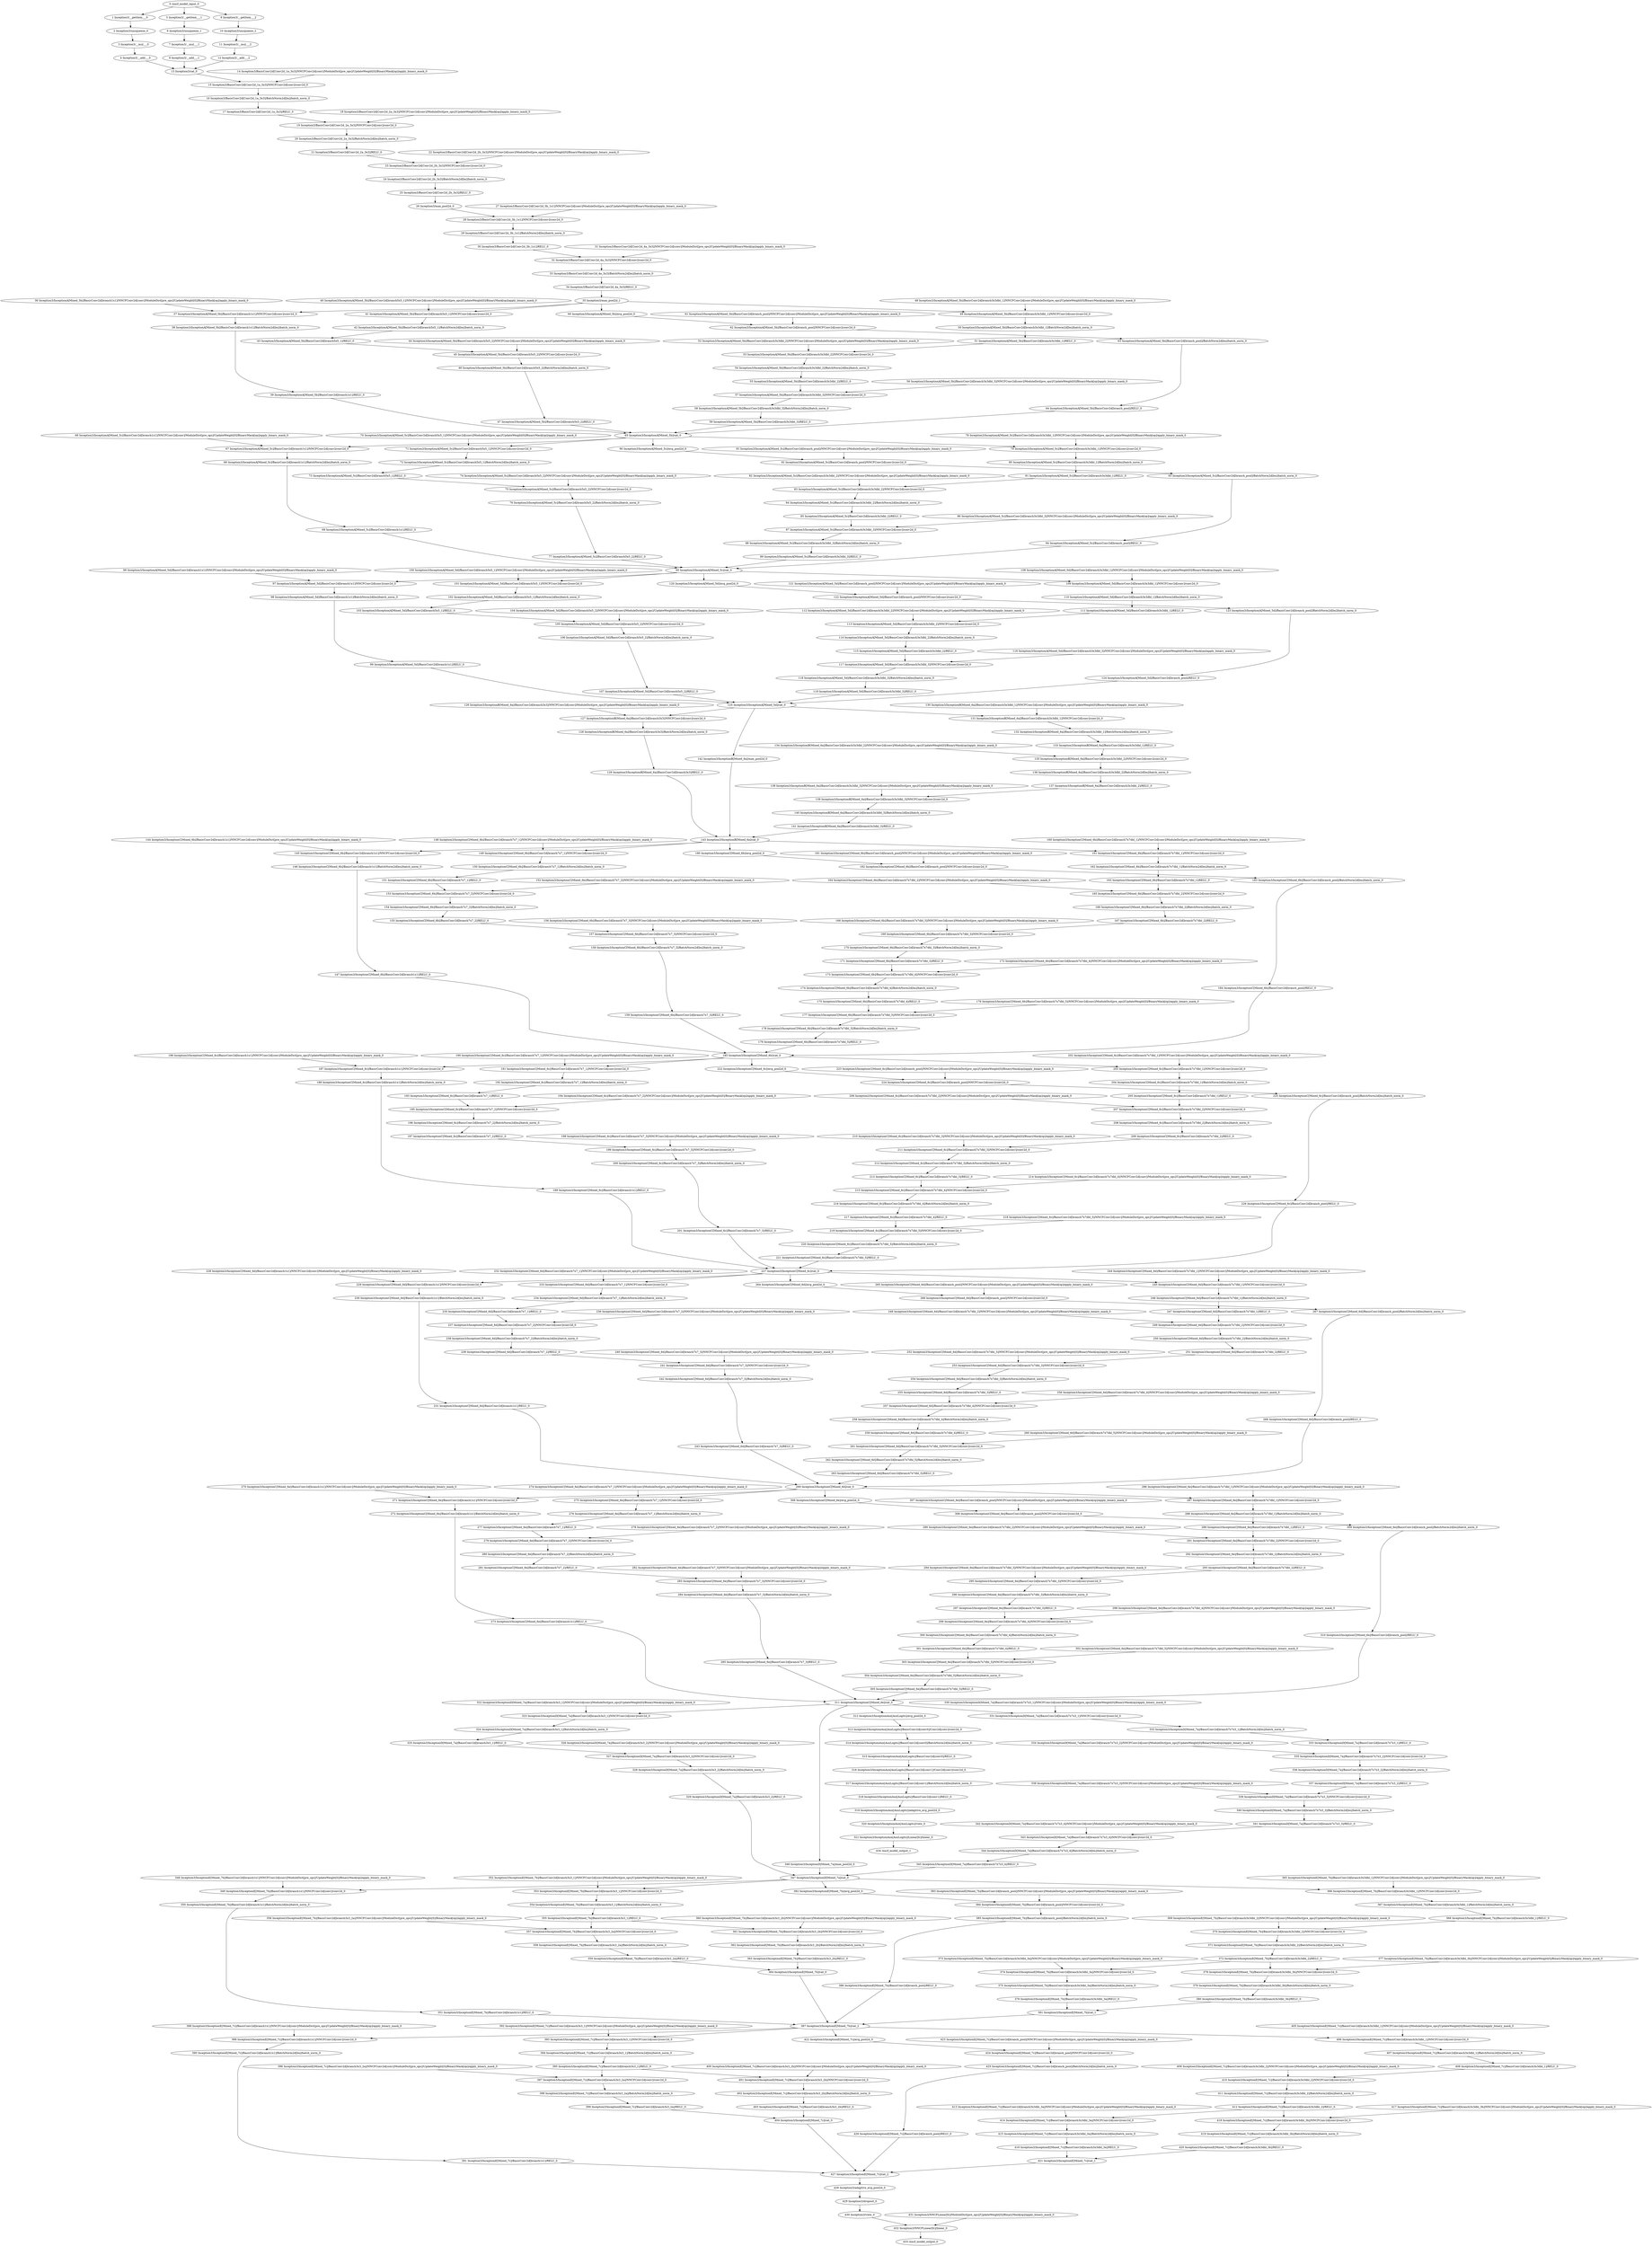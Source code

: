 strict digraph  {
"0 /nncf_model_input_0" [id=0, type=nncf_model_input];
"1 Inception3/__getitem___0" [id=1, type=__getitem__];
"2 Inception3/unsqueeze_0" [id=2, type=unsqueeze];
"3 Inception3/__mul___0" [id=3, type=__mul__];
"4 Inception3/__add___0" [id=4, type=__add__];
"5 Inception3/__getitem___1" [id=5, type=__getitem__];
"6 Inception3/unsqueeze_1" [id=6, type=unsqueeze];
"7 Inception3/__mul___1" [id=7, type=__mul__];
"8 Inception3/__add___1" [id=8, type=__add__];
"9 Inception3/__getitem___2" [id=9, type=__getitem__];
"10 Inception3/unsqueeze_2" [id=10, type=unsqueeze];
"11 Inception3/__mul___2" [id=11, type=__mul__];
"12 Inception3/__add___2" [id=12, type=__add__];
"13 Inception3/cat_0" [id=13, type=cat];
"14 Inception3/BasicConv2d[Conv2d_1a_3x3]/NNCFConv2d[conv]/ModuleDict[pre_ops]/UpdateWeight[0]/BinaryMask[op]/apply_binary_mask_0" [id=14, type=apply_binary_mask];
"15 Inception3/BasicConv2d[Conv2d_1a_3x3]/NNCFConv2d[conv]/conv2d_0" [id=15, type=conv2d];
"16 Inception3/BasicConv2d[Conv2d_1a_3x3]/BatchNorm2d[bn]/batch_norm_0" [id=16, type=batch_norm];
"17 Inception3/BasicConv2d[Conv2d_1a_3x3]/RELU_0" [id=17, type=RELU];
"18 Inception3/BasicConv2d[Conv2d_2a_3x3]/NNCFConv2d[conv]/ModuleDict[pre_ops]/UpdateWeight[0]/BinaryMask[op]/apply_binary_mask_0" [id=18, type=apply_binary_mask];
"19 Inception3/BasicConv2d[Conv2d_2a_3x3]/NNCFConv2d[conv]/conv2d_0" [id=19, type=conv2d];
"20 Inception3/BasicConv2d[Conv2d_2a_3x3]/BatchNorm2d[bn]/batch_norm_0" [id=20, type=batch_norm];
"21 Inception3/BasicConv2d[Conv2d_2a_3x3]/RELU_0" [id=21, type=RELU];
"22 Inception3/BasicConv2d[Conv2d_2b_3x3]/NNCFConv2d[conv]/ModuleDict[pre_ops]/UpdateWeight[0]/BinaryMask[op]/apply_binary_mask_0" [id=22, type=apply_binary_mask];
"23 Inception3/BasicConv2d[Conv2d_2b_3x3]/NNCFConv2d[conv]/conv2d_0" [id=23, type=conv2d];
"24 Inception3/BasicConv2d[Conv2d_2b_3x3]/BatchNorm2d[bn]/batch_norm_0" [id=24, type=batch_norm];
"25 Inception3/BasicConv2d[Conv2d_2b_3x3]/RELU_0" [id=25, type=RELU];
"26 Inception3/max_pool2d_0" [id=26, type=max_pool2d];
"27 Inception3/BasicConv2d[Conv2d_3b_1x1]/NNCFConv2d[conv]/ModuleDict[pre_ops]/UpdateWeight[0]/BinaryMask[op]/apply_binary_mask_0" [id=27, type=apply_binary_mask];
"28 Inception3/BasicConv2d[Conv2d_3b_1x1]/NNCFConv2d[conv]/conv2d_0" [id=28, type=conv2d];
"29 Inception3/BasicConv2d[Conv2d_3b_1x1]/BatchNorm2d[bn]/batch_norm_0" [id=29, type=batch_norm];
"30 Inception3/BasicConv2d[Conv2d_3b_1x1]/RELU_0" [id=30, type=RELU];
"31 Inception3/BasicConv2d[Conv2d_4a_3x3]/NNCFConv2d[conv]/ModuleDict[pre_ops]/UpdateWeight[0]/BinaryMask[op]/apply_binary_mask_0" [id=31, type=apply_binary_mask];
"32 Inception3/BasicConv2d[Conv2d_4a_3x3]/NNCFConv2d[conv]/conv2d_0" [id=32, type=conv2d];
"33 Inception3/BasicConv2d[Conv2d_4a_3x3]/BatchNorm2d[bn]/batch_norm_0" [id=33, type=batch_norm];
"34 Inception3/BasicConv2d[Conv2d_4a_3x3]/RELU_0" [id=34, type=RELU];
"35 Inception3/max_pool2d_1" [id=35, type=max_pool2d];
"36 Inception3/InceptionA[Mixed_5b]/BasicConv2d[branch1x1]/NNCFConv2d[conv]/ModuleDict[pre_ops]/UpdateWeight[0]/BinaryMask[op]/apply_binary_mask_0" [id=36, type=apply_binary_mask];
"37 Inception3/InceptionA[Mixed_5b]/BasicConv2d[branch1x1]/NNCFConv2d[conv]/conv2d_0" [id=37, type=conv2d];
"38 Inception3/InceptionA[Mixed_5b]/BasicConv2d[branch1x1]/BatchNorm2d[bn]/batch_norm_0" [id=38, type=batch_norm];
"39 Inception3/InceptionA[Mixed_5b]/BasicConv2d[branch1x1]/RELU_0" [id=39, type=RELU];
"40 Inception3/InceptionA[Mixed_5b]/BasicConv2d[branch5x5_1]/NNCFConv2d[conv]/ModuleDict[pre_ops]/UpdateWeight[0]/BinaryMask[op]/apply_binary_mask_0" [id=40, type=apply_binary_mask];
"41 Inception3/InceptionA[Mixed_5b]/BasicConv2d[branch5x5_1]/NNCFConv2d[conv]/conv2d_0" [id=41, type=conv2d];
"42 Inception3/InceptionA[Mixed_5b]/BasicConv2d[branch5x5_1]/BatchNorm2d[bn]/batch_norm_0" [id=42, type=batch_norm];
"43 Inception3/InceptionA[Mixed_5b]/BasicConv2d[branch5x5_1]/RELU_0" [id=43, type=RELU];
"44 Inception3/InceptionA[Mixed_5b]/BasicConv2d[branch5x5_2]/NNCFConv2d[conv]/ModuleDict[pre_ops]/UpdateWeight[0]/BinaryMask[op]/apply_binary_mask_0" [id=44, type=apply_binary_mask];
"45 Inception3/InceptionA[Mixed_5b]/BasicConv2d[branch5x5_2]/NNCFConv2d[conv]/conv2d_0" [id=45, type=conv2d];
"46 Inception3/InceptionA[Mixed_5b]/BasicConv2d[branch5x5_2]/BatchNorm2d[bn]/batch_norm_0" [id=46, type=batch_norm];
"47 Inception3/InceptionA[Mixed_5b]/BasicConv2d[branch5x5_2]/RELU_0" [id=47, type=RELU];
"48 Inception3/InceptionA[Mixed_5b]/BasicConv2d[branch3x3dbl_1]/NNCFConv2d[conv]/ModuleDict[pre_ops]/UpdateWeight[0]/BinaryMask[op]/apply_binary_mask_0" [id=48, type=apply_binary_mask];
"49 Inception3/InceptionA[Mixed_5b]/BasicConv2d[branch3x3dbl_1]/NNCFConv2d[conv]/conv2d_0" [id=49, type=conv2d];
"50 Inception3/InceptionA[Mixed_5b]/BasicConv2d[branch3x3dbl_1]/BatchNorm2d[bn]/batch_norm_0" [id=50, type=batch_norm];
"51 Inception3/InceptionA[Mixed_5b]/BasicConv2d[branch3x3dbl_1]/RELU_0" [id=51, type=RELU];
"52 Inception3/InceptionA[Mixed_5b]/BasicConv2d[branch3x3dbl_2]/NNCFConv2d[conv]/ModuleDict[pre_ops]/UpdateWeight[0]/BinaryMask[op]/apply_binary_mask_0" [id=52, type=apply_binary_mask];
"53 Inception3/InceptionA[Mixed_5b]/BasicConv2d[branch3x3dbl_2]/NNCFConv2d[conv]/conv2d_0" [id=53, type=conv2d];
"54 Inception3/InceptionA[Mixed_5b]/BasicConv2d[branch3x3dbl_2]/BatchNorm2d[bn]/batch_norm_0" [id=54, type=batch_norm];
"55 Inception3/InceptionA[Mixed_5b]/BasicConv2d[branch3x3dbl_2]/RELU_0" [id=55, type=RELU];
"56 Inception3/InceptionA[Mixed_5b]/BasicConv2d[branch3x3dbl_3]/NNCFConv2d[conv]/ModuleDict[pre_ops]/UpdateWeight[0]/BinaryMask[op]/apply_binary_mask_0" [id=56, type=apply_binary_mask];
"57 Inception3/InceptionA[Mixed_5b]/BasicConv2d[branch3x3dbl_3]/NNCFConv2d[conv]/conv2d_0" [id=57, type=conv2d];
"58 Inception3/InceptionA[Mixed_5b]/BasicConv2d[branch3x3dbl_3]/BatchNorm2d[bn]/batch_norm_0" [id=58, type=batch_norm];
"59 Inception3/InceptionA[Mixed_5b]/BasicConv2d[branch3x3dbl_3]/RELU_0" [id=59, type=RELU];
"60 Inception3/InceptionA[Mixed_5b]/avg_pool2d_0" [id=60, type=avg_pool2d];
"61 Inception3/InceptionA[Mixed_5b]/BasicConv2d[branch_pool]/NNCFConv2d[conv]/ModuleDict[pre_ops]/UpdateWeight[0]/BinaryMask[op]/apply_binary_mask_0" [id=61, type=apply_binary_mask];
"62 Inception3/InceptionA[Mixed_5b]/BasicConv2d[branch_pool]/NNCFConv2d[conv]/conv2d_0" [id=62, type=conv2d];
"63 Inception3/InceptionA[Mixed_5b]/BasicConv2d[branch_pool]/BatchNorm2d[bn]/batch_norm_0" [id=63, type=batch_norm];
"64 Inception3/InceptionA[Mixed_5b]/BasicConv2d[branch_pool]/RELU_0" [id=64, type=RELU];
"65 Inception3/InceptionA[Mixed_5b]/cat_0" [id=65, type=cat];
"66 Inception3/InceptionA[Mixed_5c]/BasicConv2d[branch1x1]/NNCFConv2d[conv]/ModuleDict[pre_ops]/UpdateWeight[0]/BinaryMask[op]/apply_binary_mask_0" [id=66, type=apply_binary_mask];
"67 Inception3/InceptionA[Mixed_5c]/BasicConv2d[branch1x1]/NNCFConv2d[conv]/conv2d_0" [id=67, type=conv2d];
"68 Inception3/InceptionA[Mixed_5c]/BasicConv2d[branch1x1]/BatchNorm2d[bn]/batch_norm_0" [id=68, type=batch_norm];
"69 Inception3/InceptionA[Mixed_5c]/BasicConv2d[branch1x1]/RELU_0" [id=69, type=RELU];
"70 Inception3/InceptionA[Mixed_5c]/BasicConv2d[branch5x5_1]/NNCFConv2d[conv]/ModuleDict[pre_ops]/UpdateWeight[0]/BinaryMask[op]/apply_binary_mask_0" [id=70, type=apply_binary_mask];
"71 Inception3/InceptionA[Mixed_5c]/BasicConv2d[branch5x5_1]/NNCFConv2d[conv]/conv2d_0" [id=71, type=conv2d];
"72 Inception3/InceptionA[Mixed_5c]/BasicConv2d[branch5x5_1]/BatchNorm2d[bn]/batch_norm_0" [id=72, type=batch_norm];
"73 Inception3/InceptionA[Mixed_5c]/BasicConv2d[branch5x5_1]/RELU_0" [id=73, type=RELU];
"74 Inception3/InceptionA[Mixed_5c]/BasicConv2d[branch5x5_2]/NNCFConv2d[conv]/ModuleDict[pre_ops]/UpdateWeight[0]/BinaryMask[op]/apply_binary_mask_0" [id=74, type=apply_binary_mask];
"75 Inception3/InceptionA[Mixed_5c]/BasicConv2d[branch5x5_2]/NNCFConv2d[conv]/conv2d_0" [id=75, type=conv2d];
"76 Inception3/InceptionA[Mixed_5c]/BasicConv2d[branch5x5_2]/BatchNorm2d[bn]/batch_norm_0" [id=76, type=batch_norm];
"77 Inception3/InceptionA[Mixed_5c]/BasicConv2d[branch5x5_2]/RELU_0" [id=77, type=RELU];
"78 Inception3/InceptionA[Mixed_5c]/BasicConv2d[branch3x3dbl_1]/NNCFConv2d[conv]/ModuleDict[pre_ops]/UpdateWeight[0]/BinaryMask[op]/apply_binary_mask_0" [id=78, type=apply_binary_mask];
"79 Inception3/InceptionA[Mixed_5c]/BasicConv2d[branch3x3dbl_1]/NNCFConv2d[conv]/conv2d_0" [id=79, type=conv2d];
"80 Inception3/InceptionA[Mixed_5c]/BasicConv2d[branch3x3dbl_1]/BatchNorm2d[bn]/batch_norm_0" [id=80, type=batch_norm];
"81 Inception3/InceptionA[Mixed_5c]/BasicConv2d[branch3x3dbl_1]/RELU_0" [id=81, type=RELU];
"82 Inception3/InceptionA[Mixed_5c]/BasicConv2d[branch3x3dbl_2]/NNCFConv2d[conv]/ModuleDict[pre_ops]/UpdateWeight[0]/BinaryMask[op]/apply_binary_mask_0" [id=82, type=apply_binary_mask];
"83 Inception3/InceptionA[Mixed_5c]/BasicConv2d[branch3x3dbl_2]/NNCFConv2d[conv]/conv2d_0" [id=83, type=conv2d];
"84 Inception3/InceptionA[Mixed_5c]/BasicConv2d[branch3x3dbl_2]/BatchNorm2d[bn]/batch_norm_0" [id=84, type=batch_norm];
"85 Inception3/InceptionA[Mixed_5c]/BasicConv2d[branch3x3dbl_2]/RELU_0" [id=85, type=RELU];
"86 Inception3/InceptionA[Mixed_5c]/BasicConv2d[branch3x3dbl_3]/NNCFConv2d[conv]/ModuleDict[pre_ops]/UpdateWeight[0]/BinaryMask[op]/apply_binary_mask_0" [id=86, type=apply_binary_mask];
"87 Inception3/InceptionA[Mixed_5c]/BasicConv2d[branch3x3dbl_3]/NNCFConv2d[conv]/conv2d_0" [id=87, type=conv2d];
"88 Inception3/InceptionA[Mixed_5c]/BasicConv2d[branch3x3dbl_3]/BatchNorm2d[bn]/batch_norm_0" [id=88, type=batch_norm];
"89 Inception3/InceptionA[Mixed_5c]/BasicConv2d[branch3x3dbl_3]/RELU_0" [id=89, type=RELU];
"90 Inception3/InceptionA[Mixed_5c]/avg_pool2d_0" [id=90, type=avg_pool2d];
"91 Inception3/InceptionA[Mixed_5c]/BasicConv2d[branch_pool]/NNCFConv2d[conv]/ModuleDict[pre_ops]/UpdateWeight[0]/BinaryMask[op]/apply_binary_mask_0" [id=91, type=apply_binary_mask];
"92 Inception3/InceptionA[Mixed_5c]/BasicConv2d[branch_pool]/NNCFConv2d[conv]/conv2d_0" [id=92, type=conv2d];
"93 Inception3/InceptionA[Mixed_5c]/BasicConv2d[branch_pool]/BatchNorm2d[bn]/batch_norm_0" [id=93, type=batch_norm];
"94 Inception3/InceptionA[Mixed_5c]/BasicConv2d[branch_pool]/RELU_0" [id=94, type=RELU];
"95 Inception3/InceptionA[Mixed_5c]/cat_0" [id=95, type=cat];
"96 Inception3/InceptionA[Mixed_5d]/BasicConv2d[branch1x1]/NNCFConv2d[conv]/ModuleDict[pre_ops]/UpdateWeight[0]/BinaryMask[op]/apply_binary_mask_0" [id=96, type=apply_binary_mask];
"97 Inception3/InceptionA[Mixed_5d]/BasicConv2d[branch1x1]/NNCFConv2d[conv]/conv2d_0" [id=97, type=conv2d];
"98 Inception3/InceptionA[Mixed_5d]/BasicConv2d[branch1x1]/BatchNorm2d[bn]/batch_norm_0" [id=98, type=batch_norm];
"99 Inception3/InceptionA[Mixed_5d]/BasicConv2d[branch1x1]/RELU_0" [id=99, type=RELU];
"100 Inception3/InceptionA[Mixed_5d]/BasicConv2d[branch5x5_1]/NNCFConv2d[conv]/ModuleDict[pre_ops]/UpdateWeight[0]/BinaryMask[op]/apply_binary_mask_0" [id=100, type=apply_binary_mask];
"101 Inception3/InceptionA[Mixed_5d]/BasicConv2d[branch5x5_1]/NNCFConv2d[conv]/conv2d_0" [id=101, type=conv2d];
"102 Inception3/InceptionA[Mixed_5d]/BasicConv2d[branch5x5_1]/BatchNorm2d[bn]/batch_norm_0" [id=102, type=batch_norm];
"103 Inception3/InceptionA[Mixed_5d]/BasicConv2d[branch5x5_1]/RELU_0" [id=103, type=RELU];
"104 Inception3/InceptionA[Mixed_5d]/BasicConv2d[branch5x5_2]/NNCFConv2d[conv]/ModuleDict[pre_ops]/UpdateWeight[0]/BinaryMask[op]/apply_binary_mask_0" [id=104, type=apply_binary_mask];
"105 Inception3/InceptionA[Mixed_5d]/BasicConv2d[branch5x5_2]/NNCFConv2d[conv]/conv2d_0" [id=105, type=conv2d];
"106 Inception3/InceptionA[Mixed_5d]/BasicConv2d[branch5x5_2]/BatchNorm2d[bn]/batch_norm_0" [id=106, type=batch_norm];
"107 Inception3/InceptionA[Mixed_5d]/BasicConv2d[branch5x5_2]/RELU_0" [id=107, type=RELU];
"108 Inception3/InceptionA[Mixed_5d]/BasicConv2d[branch3x3dbl_1]/NNCFConv2d[conv]/ModuleDict[pre_ops]/UpdateWeight[0]/BinaryMask[op]/apply_binary_mask_0" [id=108, type=apply_binary_mask];
"109 Inception3/InceptionA[Mixed_5d]/BasicConv2d[branch3x3dbl_1]/NNCFConv2d[conv]/conv2d_0" [id=109, type=conv2d];
"110 Inception3/InceptionA[Mixed_5d]/BasicConv2d[branch3x3dbl_1]/BatchNorm2d[bn]/batch_norm_0" [id=110, type=batch_norm];
"111 Inception3/InceptionA[Mixed_5d]/BasicConv2d[branch3x3dbl_1]/RELU_0" [id=111, type=RELU];
"112 Inception3/InceptionA[Mixed_5d]/BasicConv2d[branch3x3dbl_2]/NNCFConv2d[conv]/ModuleDict[pre_ops]/UpdateWeight[0]/BinaryMask[op]/apply_binary_mask_0" [id=112, type=apply_binary_mask];
"113 Inception3/InceptionA[Mixed_5d]/BasicConv2d[branch3x3dbl_2]/NNCFConv2d[conv]/conv2d_0" [id=113, type=conv2d];
"114 Inception3/InceptionA[Mixed_5d]/BasicConv2d[branch3x3dbl_2]/BatchNorm2d[bn]/batch_norm_0" [id=114, type=batch_norm];
"115 Inception3/InceptionA[Mixed_5d]/BasicConv2d[branch3x3dbl_2]/RELU_0" [id=115, type=RELU];
"116 Inception3/InceptionA[Mixed_5d]/BasicConv2d[branch3x3dbl_3]/NNCFConv2d[conv]/ModuleDict[pre_ops]/UpdateWeight[0]/BinaryMask[op]/apply_binary_mask_0" [id=116, type=apply_binary_mask];
"117 Inception3/InceptionA[Mixed_5d]/BasicConv2d[branch3x3dbl_3]/NNCFConv2d[conv]/conv2d_0" [id=117, type=conv2d];
"118 Inception3/InceptionA[Mixed_5d]/BasicConv2d[branch3x3dbl_3]/BatchNorm2d[bn]/batch_norm_0" [id=118, type=batch_norm];
"119 Inception3/InceptionA[Mixed_5d]/BasicConv2d[branch3x3dbl_3]/RELU_0" [id=119, type=RELU];
"120 Inception3/InceptionA[Mixed_5d]/avg_pool2d_0" [id=120, type=avg_pool2d];
"121 Inception3/InceptionA[Mixed_5d]/BasicConv2d[branch_pool]/NNCFConv2d[conv]/ModuleDict[pre_ops]/UpdateWeight[0]/BinaryMask[op]/apply_binary_mask_0" [id=121, type=apply_binary_mask];
"122 Inception3/InceptionA[Mixed_5d]/BasicConv2d[branch_pool]/NNCFConv2d[conv]/conv2d_0" [id=122, type=conv2d];
"123 Inception3/InceptionA[Mixed_5d]/BasicConv2d[branch_pool]/BatchNorm2d[bn]/batch_norm_0" [id=123, type=batch_norm];
"124 Inception3/InceptionA[Mixed_5d]/BasicConv2d[branch_pool]/RELU_0" [id=124, type=RELU];
"125 Inception3/InceptionA[Mixed_5d]/cat_0" [id=125, type=cat];
"126 Inception3/InceptionB[Mixed_6a]/BasicConv2d[branch3x3]/NNCFConv2d[conv]/ModuleDict[pre_ops]/UpdateWeight[0]/BinaryMask[op]/apply_binary_mask_0" [id=126, type=apply_binary_mask];
"127 Inception3/InceptionB[Mixed_6a]/BasicConv2d[branch3x3]/NNCFConv2d[conv]/conv2d_0" [id=127, type=conv2d];
"128 Inception3/InceptionB[Mixed_6a]/BasicConv2d[branch3x3]/BatchNorm2d[bn]/batch_norm_0" [id=128, type=batch_norm];
"129 Inception3/InceptionB[Mixed_6a]/BasicConv2d[branch3x3]/RELU_0" [id=129, type=RELU];
"130 Inception3/InceptionB[Mixed_6a]/BasicConv2d[branch3x3dbl_1]/NNCFConv2d[conv]/ModuleDict[pre_ops]/UpdateWeight[0]/BinaryMask[op]/apply_binary_mask_0" [id=130, type=apply_binary_mask];
"131 Inception3/InceptionB[Mixed_6a]/BasicConv2d[branch3x3dbl_1]/NNCFConv2d[conv]/conv2d_0" [id=131, type=conv2d];
"132 Inception3/InceptionB[Mixed_6a]/BasicConv2d[branch3x3dbl_1]/BatchNorm2d[bn]/batch_norm_0" [id=132, type=batch_norm];
"133 Inception3/InceptionB[Mixed_6a]/BasicConv2d[branch3x3dbl_1]/RELU_0" [id=133, type=RELU];
"134 Inception3/InceptionB[Mixed_6a]/BasicConv2d[branch3x3dbl_2]/NNCFConv2d[conv]/ModuleDict[pre_ops]/UpdateWeight[0]/BinaryMask[op]/apply_binary_mask_0" [id=134, type=apply_binary_mask];
"135 Inception3/InceptionB[Mixed_6a]/BasicConv2d[branch3x3dbl_2]/NNCFConv2d[conv]/conv2d_0" [id=135, type=conv2d];
"136 Inception3/InceptionB[Mixed_6a]/BasicConv2d[branch3x3dbl_2]/BatchNorm2d[bn]/batch_norm_0" [id=136, type=batch_norm];
"137 Inception3/InceptionB[Mixed_6a]/BasicConv2d[branch3x3dbl_2]/RELU_0" [id=137, type=RELU];
"138 Inception3/InceptionB[Mixed_6a]/BasicConv2d[branch3x3dbl_3]/NNCFConv2d[conv]/ModuleDict[pre_ops]/UpdateWeight[0]/BinaryMask[op]/apply_binary_mask_0" [id=138, type=apply_binary_mask];
"139 Inception3/InceptionB[Mixed_6a]/BasicConv2d[branch3x3dbl_3]/NNCFConv2d[conv]/conv2d_0" [id=139, type=conv2d];
"140 Inception3/InceptionB[Mixed_6a]/BasicConv2d[branch3x3dbl_3]/BatchNorm2d[bn]/batch_norm_0" [id=140, type=batch_norm];
"141 Inception3/InceptionB[Mixed_6a]/BasicConv2d[branch3x3dbl_3]/RELU_0" [id=141, type=RELU];
"142 Inception3/InceptionB[Mixed_6a]/max_pool2d_0" [id=142, type=max_pool2d];
"143 Inception3/InceptionB[Mixed_6a]/cat_0" [id=143, type=cat];
"144 Inception3/InceptionC[Mixed_6b]/BasicConv2d[branch1x1]/NNCFConv2d[conv]/ModuleDict[pre_ops]/UpdateWeight[0]/BinaryMask[op]/apply_binary_mask_0" [id=144, type=apply_binary_mask];
"145 Inception3/InceptionC[Mixed_6b]/BasicConv2d[branch1x1]/NNCFConv2d[conv]/conv2d_0" [id=145, type=conv2d];
"146 Inception3/InceptionC[Mixed_6b]/BasicConv2d[branch1x1]/BatchNorm2d[bn]/batch_norm_0" [id=146, type=batch_norm];
"147 Inception3/InceptionC[Mixed_6b]/BasicConv2d[branch1x1]/RELU_0" [id=147, type=RELU];
"148 Inception3/InceptionC[Mixed_6b]/BasicConv2d[branch7x7_1]/NNCFConv2d[conv]/ModuleDict[pre_ops]/UpdateWeight[0]/BinaryMask[op]/apply_binary_mask_0" [id=148, type=apply_binary_mask];
"149 Inception3/InceptionC[Mixed_6b]/BasicConv2d[branch7x7_1]/NNCFConv2d[conv]/conv2d_0" [id=149, type=conv2d];
"150 Inception3/InceptionC[Mixed_6b]/BasicConv2d[branch7x7_1]/BatchNorm2d[bn]/batch_norm_0" [id=150, type=batch_norm];
"151 Inception3/InceptionC[Mixed_6b]/BasicConv2d[branch7x7_1]/RELU_0" [id=151, type=RELU];
"152 Inception3/InceptionC[Mixed_6b]/BasicConv2d[branch7x7_2]/NNCFConv2d[conv]/ModuleDict[pre_ops]/UpdateWeight[0]/BinaryMask[op]/apply_binary_mask_0" [id=152, type=apply_binary_mask];
"153 Inception3/InceptionC[Mixed_6b]/BasicConv2d[branch7x7_2]/NNCFConv2d[conv]/conv2d_0" [id=153, type=conv2d];
"154 Inception3/InceptionC[Mixed_6b]/BasicConv2d[branch7x7_2]/BatchNorm2d[bn]/batch_norm_0" [id=154, type=batch_norm];
"155 Inception3/InceptionC[Mixed_6b]/BasicConv2d[branch7x7_2]/RELU_0" [id=155, type=RELU];
"156 Inception3/InceptionC[Mixed_6b]/BasicConv2d[branch7x7_3]/NNCFConv2d[conv]/ModuleDict[pre_ops]/UpdateWeight[0]/BinaryMask[op]/apply_binary_mask_0" [id=156, type=apply_binary_mask];
"157 Inception3/InceptionC[Mixed_6b]/BasicConv2d[branch7x7_3]/NNCFConv2d[conv]/conv2d_0" [id=157, type=conv2d];
"158 Inception3/InceptionC[Mixed_6b]/BasicConv2d[branch7x7_3]/BatchNorm2d[bn]/batch_norm_0" [id=158, type=batch_norm];
"159 Inception3/InceptionC[Mixed_6b]/BasicConv2d[branch7x7_3]/RELU_0" [id=159, type=RELU];
"160 Inception3/InceptionC[Mixed_6b]/BasicConv2d[branch7x7dbl_1]/NNCFConv2d[conv]/ModuleDict[pre_ops]/UpdateWeight[0]/BinaryMask[op]/apply_binary_mask_0" [id=160, type=apply_binary_mask];
"161 Inception3/InceptionC[Mixed_6b]/BasicConv2d[branch7x7dbl_1]/NNCFConv2d[conv]/conv2d_0" [id=161, type=conv2d];
"162 Inception3/InceptionC[Mixed_6b]/BasicConv2d[branch7x7dbl_1]/BatchNorm2d[bn]/batch_norm_0" [id=162, type=batch_norm];
"163 Inception3/InceptionC[Mixed_6b]/BasicConv2d[branch7x7dbl_1]/RELU_0" [id=163, type=RELU];
"164 Inception3/InceptionC[Mixed_6b]/BasicConv2d[branch7x7dbl_2]/NNCFConv2d[conv]/ModuleDict[pre_ops]/UpdateWeight[0]/BinaryMask[op]/apply_binary_mask_0" [id=164, type=apply_binary_mask];
"165 Inception3/InceptionC[Mixed_6b]/BasicConv2d[branch7x7dbl_2]/NNCFConv2d[conv]/conv2d_0" [id=165, type=conv2d];
"166 Inception3/InceptionC[Mixed_6b]/BasicConv2d[branch7x7dbl_2]/BatchNorm2d[bn]/batch_norm_0" [id=166, type=batch_norm];
"167 Inception3/InceptionC[Mixed_6b]/BasicConv2d[branch7x7dbl_2]/RELU_0" [id=167, type=RELU];
"168 Inception3/InceptionC[Mixed_6b]/BasicConv2d[branch7x7dbl_3]/NNCFConv2d[conv]/ModuleDict[pre_ops]/UpdateWeight[0]/BinaryMask[op]/apply_binary_mask_0" [id=168, type=apply_binary_mask];
"169 Inception3/InceptionC[Mixed_6b]/BasicConv2d[branch7x7dbl_3]/NNCFConv2d[conv]/conv2d_0" [id=169, type=conv2d];
"170 Inception3/InceptionC[Mixed_6b]/BasicConv2d[branch7x7dbl_3]/BatchNorm2d[bn]/batch_norm_0" [id=170, type=batch_norm];
"171 Inception3/InceptionC[Mixed_6b]/BasicConv2d[branch7x7dbl_3]/RELU_0" [id=171, type=RELU];
"172 Inception3/InceptionC[Mixed_6b]/BasicConv2d[branch7x7dbl_4]/NNCFConv2d[conv]/ModuleDict[pre_ops]/UpdateWeight[0]/BinaryMask[op]/apply_binary_mask_0" [id=172, type=apply_binary_mask];
"173 Inception3/InceptionC[Mixed_6b]/BasicConv2d[branch7x7dbl_4]/NNCFConv2d[conv]/conv2d_0" [id=173, type=conv2d];
"174 Inception3/InceptionC[Mixed_6b]/BasicConv2d[branch7x7dbl_4]/BatchNorm2d[bn]/batch_norm_0" [id=174, type=batch_norm];
"175 Inception3/InceptionC[Mixed_6b]/BasicConv2d[branch7x7dbl_4]/RELU_0" [id=175, type=RELU];
"176 Inception3/InceptionC[Mixed_6b]/BasicConv2d[branch7x7dbl_5]/NNCFConv2d[conv]/ModuleDict[pre_ops]/UpdateWeight[0]/BinaryMask[op]/apply_binary_mask_0" [id=176, type=apply_binary_mask];
"177 Inception3/InceptionC[Mixed_6b]/BasicConv2d[branch7x7dbl_5]/NNCFConv2d[conv]/conv2d_0" [id=177, type=conv2d];
"178 Inception3/InceptionC[Mixed_6b]/BasicConv2d[branch7x7dbl_5]/BatchNorm2d[bn]/batch_norm_0" [id=178, type=batch_norm];
"179 Inception3/InceptionC[Mixed_6b]/BasicConv2d[branch7x7dbl_5]/RELU_0" [id=179, type=RELU];
"180 Inception3/InceptionC[Mixed_6b]/avg_pool2d_0" [id=180, type=avg_pool2d];
"181 Inception3/InceptionC[Mixed_6b]/BasicConv2d[branch_pool]/NNCFConv2d[conv]/ModuleDict[pre_ops]/UpdateWeight[0]/BinaryMask[op]/apply_binary_mask_0" [id=181, type=apply_binary_mask];
"182 Inception3/InceptionC[Mixed_6b]/BasicConv2d[branch_pool]/NNCFConv2d[conv]/conv2d_0" [id=182, type=conv2d];
"183 Inception3/InceptionC[Mixed_6b]/BasicConv2d[branch_pool]/BatchNorm2d[bn]/batch_norm_0" [id=183, type=batch_norm];
"184 Inception3/InceptionC[Mixed_6b]/BasicConv2d[branch_pool]/RELU_0" [id=184, type=RELU];
"185 Inception3/InceptionC[Mixed_6b]/cat_0" [id=185, type=cat];
"186 Inception3/InceptionC[Mixed_6c]/BasicConv2d[branch1x1]/NNCFConv2d[conv]/ModuleDict[pre_ops]/UpdateWeight[0]/BinaryMask[op]/apply_binary_mask_0" [id=186, type=apply_binary_mask];
"187 Inception3/InceptionC[Mixed_6c]/BasicConv2d[branch1x1]/NNCFConv2d[conv]/conv2d_0" [id=187, type=conv2d];
"188 Inception3/InceptionC[Mixed_6c]/BasicConv2d[branch1x1]/BatchNorm2d[bn]/batch_norm_0" [id=188, type=batch_norm];
"189 Inception3/InceptionC[Mixed_6c]/BasicConv2d[branch1x1]/RELU_0" [id=189, type=RELU];
"190 Inception3/InceptionC[Mixed_6c]/BasicConv2d[branch7x7_1]/NNCFConv2d[conv]/ModuleDict[pre_ops]/UpdateWeight[0]/BinaryMask[op]/apply_binary_mask_0" [id=190, type=apply_binary_mask];
"191 Inception3/InceptionC[Mixed_6c]/BasicConv2d[branch7x7_1]/NNCFConv2d[conv]/conv2d_0" [id=191, type=conv2d];
"192 Inception3/InceptionC[Mixed_6c]/BasicConv2d[branch7x7_1]/BatchNorm2d[bn]/batch_norm_0" [id=192, type=batch_norm];
"193 Inception3/InceptionC[Mixed_6c]/BasicConv2d[branch7x7_1]/RELU_0" [id=193, type=RELU];
"194 Inception3/InceptionC[Mixed_6c]/BasicConv2d[branch7x7_2]/NNCFConv2d[conv]/ModuleDict[pre_ops]/UpdateWeight[0]/BinaryMask[op]/apply_binary_mask_0" [id=194, type=apply_binary_mask];
"195 Inception3/InceptionC[Mixed_6c]/BasicConv2d[branch7x7_2]/NNCFConv2d[conv]/conv2d_0" [id=195, type=conv2d];
"196 Inception3/InceptionC[Mixed_6c]/BasicConv2d[branch7x7_2]/BatchNorm2d[bn]/batch_norm_0" [id=196, type=batch_norm];
"197 Inception3/InceptionC[Mixed_6c]/BasicConv2d[branch7x7_2]/RELU_0" [id=197, type=RELU];
"198 Inception3/InceptionC[Mixed_6c]/BasicConv2d[branch7x7_3]/NNCFConv2d[conv]/ModuleDict[pre_ops]/UpdateWeight[0]/BinaryMask[op]/apply_binary_mask_0" [id=198, type=apply_binary_mask];
"199 Inception3/InceptionC[Mixed_6c]/BasicConv2d[branch7x7_3]/NNCFConv2d[conv]/conv2d_0" [id=199, type=conv2d];
"200 Inception3/InceptionC[Mixed_6c]/BasicConv2d[branch7x7_3]/BatchNorm2d[bn]/batch_norm_0" [id=200, type=batch_norm];
"201 Inception3/InceptionC[Mixed_6c]/BasicConv2d[branch7x7_3]/RELU_0" [id=201, type=RELU];
"202 Inception3/InceptionC[Mixed_6c]/BasicConv2d[branch7x7dbl_1]/NNCFConv2d[conv]/ModuleDict[pre_ops]/UpdateWeight[0]/BinaryMask[op]/apply_binary_mask_0" [id=202, type=apply_binary_mask];
"203 Inception3/InceptionC[Mixed_6c]/BasicConv2d[branch7x7dbl_1]/NNCFConv2d[conv]/conv2d_0" [id=203, type=conv2d];
"204 Inception3/InceptionC[Mixed_6c]/BasicConv2d[branch7x7dbl_1]/BatchNorm2d[bn]/batch_norm_0" [id=204, type=batch_norm];
"205 Inception3/InceptionC[Mixed_6c]/BasicConv2d[branch7x7dbl_1]/RELU_0" [id=205, type=RELU];
"206 Inception3/InceptionC[Mixed_6c]/BasicConv2d[branch7x7dbl_2]/NNCFConv2d[conv]/ModuleDict[pre_ops]/UpdateWeight[0]/BinaryMask[op]/apply_binary_mask_0" [id=206, type=apply_binary_mask];
"207 Inception3/InceptionC[Mixed_6c]/BasicConv2d[branch7x7dbl_2]/NNCFConv2d[conv]/conv2d_0" [id=207, type=conv2d];
"208 Inception3/InceptionC[Mixed_6c]/BasicConv2d[branch7x7dbl_2]/BatchNorm2d[bn]/batch_norm_0" [id=208, type=batch_norm];
"209 Inception3/InceptionC[Mixed_6c]/BasicConv2d[branch7x7dbl_2]/RELU_0" [id=209, type=RELU];
"210 Inception3/InceptionC[Mixed_6c]/BasicConv2d[branch7x7dbl_3]/NNCFConv2d[conv]/ModuleDict[pre_ops]/UpdateWeight[0]/BinaryMask[op]/apply_binary_mask_0" [id=210, type=apply_binary_mask];
"211 Inception3/InceptionC[Mixed_6c]/BasicConv2d[branch7x7dbl_3]/NNCFConv2d[conv]/conv2d_0" [id=211, type=conv2d];
"212 Inception3/InceptionC[Mixed_6c]/BasicConv2d[branch7x7dbl_3]/BatchNorm2d[bn]/batch_norm_0" [id=212, type=batch_norm];
"213 Inception3/InceptionC[Mixed_6c]/BasicConv2d[branch7x7dbl_3]/RELU_0" [id=213, type=RELU];
"214 Inception3/InceptionC[Mixed_6c]/BasicConv2d[branch7x7dbl_4]/NNCFConv2d[conv]/ModuleDict[pre_ops]/UpdateWeight[0]/BinaryMask[op]/apply_binary_mask_0" [id=214, type=apply_binary_mask];
"215 Inception3/InceptionC[Mixed_6c]/BasicConv2d[branch7x7dbl_4]/NNCFConv2d[conv]/conv2d_0" [id=215, type=conv2d];
"216 Inception3/InceptionC[Mixed_6c]/BasicConv2d[branch7x7dbl_4]/BatchNorm2d[bn]/batch_norm_0" [id=216, type=batch_norm];
"217 Inception3/InceptionC[Mixed_6c]/BasicConv2d[branch7x7dbl_4]/RELU_0" [id=217, type=RELU];
"218 Inception3/InceptionC[Mixed_6c]/BasicConv2d[branch7x7dbl_5]/NNCFConv2d[conv]/ModuleDict[pre_ops]/UpdateWeight[0]/BinaryMask[op]/apply_binary_mask_0" [id=218, type=apply_binary_mask];
"219 Inception3/InceptionC[Mixed_6c]/BasicConv2d[branch7x7dbl_5]/NNCFConv2d[conv]/conv2d_0" [id=219, type=conv2d];
"220 Inception3/InceptionC[Mixed_6c]/BasicConv2d[branch7x7dbl_5]/BatchNorm2d[bn]/batch_norm_0" [id=220, type=batch_norm];
"221 Inception3/InceptionC[Mixed_6c]/BasicConv2d[branch7x7dbl_5]/RELU_0" [id=221, type=RELU];
"222 Inception3/InceptionC[Mixed_6c]/avg_pool2d_0" [id=222, type=avg_pool2d];
"223 Inception3/InceptionC[Mixed_6c]/BasicConv2d[branch_pool]/NNCFConv2d[conv]/ModuleDict[pre_ops]/UpdateWeight[0]/BinaryMask[op]/apply_binary_mask_0" [id=223, type=apply_binary_mask];
"224 Inception3/InceptionC[Mixed_6c]/BasicConv2d[branch_pool]/NNCFConv2d[conv]/conv2d_0" [id=224, type=conv2d];
"225 Inception3/InceptionC[Mixed_6c]/BasicConv2d[branch_pool]/BatchNorm2d[bn]/batch_norm_0" [id=225, type=batch_norm];
"226 Inception3/InceptionC[Mixed_6c]/BasicConv2d[branch_pool]/RELU_0" [id=226, type=RELU];
"227 Inception3/InceptionC[Mixed_6c]/cat_0" [id=227, type=cat];
"228 Inception3/InceptionC[Mixed_6d]/BasicConv2d[branch1x1]/NNCFConv2d[conv]/ModuleDict[pre_ops]/UpdateWeight[0]/BinaryMask[op]/apply_binary_mask_0" [id=228, type=apply_binary_mask];
"229 Inception3/InceptionC[Mixed_6d]/BasicConv2d[branch1x1]/NNCFConv2d[conv]/conv2d_0" [id=229, type=conv2d];
"230 Inception3/InceptionC[Mixed_6d]/BasicConv2d[branch1x1]/BatchNorm2d[bn]/batch_norm_0" [id=230, type=batch_norm];
"231 Inception3/InceptionC[Mixed_6d]/BasicConv2d[branch1x1]/RELU_0" [id=231, type=RELU];
"232 Inception3/InceptionC[Mixed_6d]/BasicConv2d[branch7x7_1]/NNCFConv2d[conv]/ModuleDict[pre_ops]/UpdateWeight[0]/BinaryMask[op]/apply_binary_mask_0" [id=232, type=apply_binary_mask];
"233 Inception3/InceptionC[Mixed_6d]/BasicConv2d[branch7x7_1]/NNCFConv2d[conv]/conv2d_0" [id=233, type=conv2d];
"234 Inception3/InceptionC[Mixed_6d]/BasicConv2d[branch7x7_1]/BatchNorm2d[bn]/batch_norm_0" [id=234, type=batch_norm];
"235 Inception3/InceptionC[Mixed_6d]/BasicConv2d[branch7x7_1]/RELU_0" [id=235, type=RELU];
"236 Inception3/InceptionC[Mixed_6d]/BasicConv2d[branch7x7_2]/NNCFConv2d[conv]/ModuleDict[pre_ops]/UpdateWeight[0]/BinaryMask[op]/apply_binary_mask_0" [id=236, type=apply_binary_mask];
"237 Inception3/InceptionC[Mixed_6d]/BasicConv2d[branch7x7_2]/NNCFConv2d[conv]/conv2d_0" [id=237, type=conv2d];
"238 Inception3/InceptionC[Mixed_6d]/BasicConv2d[branch7x7_2]/BatchNorm2d[bn]/batch_norm_0" [id=238, type=batch_norm];
"239 Inception3/InceptionC[Mixed_6d]/BasicConv2d[branch7x7_2]/RELU_0" [id=239, type=RELU];
"240 Inception3/InceptionC[Mixed_6d]/BasicConv2d[branch7x7_3]/NNCFConv2d[conv]/ModuleDict[pre_ops]/UpdateWeight[0]/BinaryMask[op]/apply_binary_mask_0" [id=240, type=apply_binary_mask];
"241 Inception3/InceptionC[Mixed_6d]/BasicConv2d[branch7x7_3]/NNCFConv2d[conv]/conv2d_0" [id=241, type=conv2d];
"242 Inception3/InceptionC[Mixed_6d]/BasicConv2d[branch7x7_3]/BatchNorm2d[bn]/batch_norm_0" [id=242, type=batch_norm];
"243 Inception3/InceptionC[Mixed_6d]/BasicConv2d[branch7x7_3]/RELU_0" [id=243, type=RELU];
"244 Inception3/InceptionC[Mixed_6d]/BasicConv2d[branch7x7dbl_1]/NNCFConv2d[conv]/ModuleDict[pre_ops]/UpdateWeight[0]/BinaryMask[op]/apply_binary_mask_0" [id=244, type=apply_binary_mask];
"245 Inception3/InceptionC[Mixed_6d]/BasicConv2d[branch7x7dbl_1]/NNCFConv2d[conv]/conv2d_0" [id=245, type=conv2d];
"246 Inception3/InceptionC[Mixed_6d]/BasicConv2d[branch7x7dbl_1]/BatchNorm2d[bn]/batch_norm_0" [id=246, type=batch_norm];
"247 Inception3/InceptionC[Mixed_6d]/BasicConv2d[branch7x7dbl_1]/RELU_0" [id=247, type=RELU];
"248 Inception3/InceptionC[Mixed_6d]/BasicConv2d[branch7x7dbl_2]/NNCFConv2d[conv]/ModuleDict[pre_ops]/UpdateWeight[0]/BinaryMask[op]/apply_binary_mask_0" [id=248, type=apply_binary_mask];
"249 Inception3/InceptionC[Mixed_6d]/BasicConv2d[branch7x7dbl_2]/NNCFConv2d[conv]/conv2d_0" [id=249, type=conv2d];
"250 Inception3/InceptionC[Mixed_6d]/BasicConv2d[branch7x7dbl_2]/BatchNorm2d[bn]/batch_norm_0" [id=250, type=batch_norm];
"251 Inception3/InceptionC[Mixed_6d]/BasicConv2d[branch7x7dbl_2]/RELU_0" [id=251, type=RELU];
"252 Inception3/InceptionC[Mixed_6d]/BasicConv2d[branch7x7dbl_3]/NNCFConv2d[conv]/ModuleDict[pre_ops]/UpdateWeight[0]/BinaryMask[op]/apply_binary_mask_0" [id=252, type=apply_binary_mask];
"253 Inception3/InceptionC[Mixed_6d]/BasicConv2d[branch7x7dbl_3]/NNCFConv2d[conv]/conv2d_0" [id=253, type=conv2d];
"254 Inception3/InceptionC[Mixed_6d]/BasicConv2d[branch7x7dbl_3]/BatchNorm2d[bn]/batch_norm_0" [id=254, type=batch_norm];
"255 Inception3/InceptionC[Mixed_6d]/BasicConv2d[branch7x7dbl_3]/RELU_0" [id=255, type=RELU];
"256 Inception3/InceptionC[Mixed_6d]/BasicConv2d[branch7x7dbl_4]/NNCFConv2d[conv]/ModuleDict[pre_ops]/UpdateWeight[0]/BinaryMask[op]/apply_binary_mask_0" [id=256, type=apply_binary_mask];
"257 Inception3/InceptionC[Mixed_6d]/BasicConv2d[branch7x7dbl_4]/NNCFConv2d[conv]/conv2d_0" [id=257, type=conv2d];
"258 Inception3/InceptionC[Mixed_6d]/BasicConv2d[branch7x7dbl_4]/BatchNorm2d[bn]/batch_norm_0" [id=258, type=batch_norm];
"259 Inception3/InceptionC[Mixed_6d]/BasicConv2d[branch7x7dbl_4]/RELU_0" [id=259, type=RELU];
"260 Inception3/InceptionC[Mixed_6d]/BasicConv2d[branch7x7dbl_5]/NNCFConv2d[conv]/ModuleDict[pre_ops]/UpdateWeight[0]/BinaryMask[op]/apply_binary_mask_0" [id=260, type=apply_binary_mask];
"261 Inception3/InceptionC[Mixed_6d]/BasicConv2d[branch7x7dbl_5]/NNCFConv2d[conv]/conv2d_0" [id=261, type=conv2d];
"262 Inception3/InceptionC[Mixed_6d]/BasicConv2d[branch7x7dbl_5]/BatchNorm2d[bn]/batch_norm_0" [id=262, type=batch_norm];
"263 Inception3/InceptionC[Mixed_6d]/BasicConv2d[branch7x7dbl_5]/RELU_0" [id=263, type=RELU];
"264 Inception3/InceptionC[Mixed_6d]/avg_pool2d_0" [id=264, type=avg_pool2d];
"265 Inception3/InceptionC[Mixed_6d]/BasicConv2d[branch_pool]/NNCFConv2d[conv]/ModuleDict[pre_ops]/UpdateWeight[0]/BinaryMask[op]/apply_binary_mask_0" [id=265, type=apply_binary_mask];
"266 Inception3/InceptionC[Mixed_6d]/BasicConv2d[branch_pool]/NNCFConv2d[conv]/conv2d_0" [id=266, type=conv2d];
"267 Inception3/InceptionC[Mixed_6d]/BasicConv2d[branch_pool]/BatchNorm2d[bn]/batch_norm_0" [id=267, type=batch_norm];
"268 Inception3/InceptionC[Mixed_6d]/BasicConv2d[branch_pool]/RELU_0" [id=268, type=RELU];
"269 Inception3/InceptionC[Mixed_6d]/cat_0" [id=269, type=cat];
"270 Inception3/InceptionC[Mixed_6e]/BasicConv2d[branch1x1]/NNCFConv2d[conv]/ModuleDict[pre_ops]/UpdateWeight[0]/BinaryMask[op]/apply_binary_mask_0" [id=270, type=apply_binary_mask];
"271 Inception3/InceptionC[Mixed_6e]/BasicConv2d[branch1x1]/NNCFConv2d[conv]/conv2d_0" [id=271, type=conv2d];
"272 Inception3/InceptionC[Mixed_6e]/BasicConv2d[branch1x1]/BatchNorm2d[bn]/batch_norm_0" [id=272, type=batch_norm];
"273 Inception3/InceptionC[Mixed_6e]/BasicConv2d[branch1x1]/RELU_0" [id=273, type=RELU];
"274 Inception3/InceptionC[Mixed_6e]/BasicConv2d[branch7x7_1]/NNCFConv2d[conv]/ModuleDict[pre_ops]/UpdateWeight[0]/BinaryMask[op]/apply_binary_mask_0" [id=274, type=apply_binary_mask];
"275 Inception3/InceptionC[Mixed_6e]/BasicConv2d[branch7x7_1]/NNCFConv2d[conv]/conv2d_0" [id=275, type=conv2d];
"276 Inception3/InceptionC[Mixed_6e]/BasicConv2d[branch7x7_1]/BatchNorm2d[bn]/batch_norm_0" [id=276, type=batch_norm];
"277 Inception3/InceptionC[Mixed_6e]/BasicConv2d[branch7x7_1]/RELU_0" [id=277, type=RELU];
"278 Inception3/InceptionC[Mixed_6e]/BasicConv2d[branch7x7_2]/NNCFConv2d[conv]/ModuleDict[pre_ops]/UpdateWeight[0]/BinaryMask[op]/apply_binary_mask_0" [id=278, type=apply_binary_mask];
"279 Inception3/InceptionC[Mixed_6e]/BasicConv2d[branch7x7_2]/NNCFConv2d[conv]/conv2d_0" [id=279, type=conv2d];
"280 Inception3/InceptionC[Mixed_6e]/BasicConv2d[branch7x7_2]/BatchNorm2d[bn]/batch_norm_0" [id=280, type=batch_norm];
"281 Inception3/InceptionC[Mixed_6e]/BasicConv2d[branch7x7_2]/RELU_0" [id=281, type=RELU];
"282 Inception3/InceptionC[Mixed_6e]/BasicConv2d[branch7x7_3]/NNCFConv2d[conv]/ModuleDict[pre_ops]/UpdateWeight[0]/BinaryMask[op]/apply_binary_mask_0" [id=282, type=apply_binary_mask];
"283 Inception3/InceptionC[Mixed_6e]/BasicConv2d[branch7x7_3]/NNCFConv2d[conv]/conv2d_0" [id=283, type=conv2d];
"284 Inception3/InceptionC[Mixed_6e]/BasicConv2d[branch7x7_3]/BatchNorm2d[bn]/batch_norm_0" [id=284, type=batch_norm];
"285 Inception3/InceptionC[Mixed_6e]/BasicConv2d[branch7x7_3]/RELU_0" [id=285, type=RELU];
"286 Inception3/InceptionC[Mixed_6e]/BasicConv2d[branch7x7dbl_1]/NNCFConv2d[conv]/ModuleDict[pre_ops]/UpdateWeight[0]/BinaryMask[op]/apply_binary_mask_0" [id=286, type=apply_binary_mask];
"287 Inception3/InceptionC[Mixed_6e]/BasicConv2d[branch7x7dbl_1]/NNCFConv2d[conv]/conv2d_0" [id=287, type=conv2d];
"288 Inception3/InceptionC[Mixed_6e]/BasicConv2d[branch7x7dbl_1]/BatchNorm2d[bn]/batch_norm_0" [id=288, type=batch_norm];
"289 Inception3/InceptionC[Mixed_6e]/BasicConv2d[branch7x7dbl_1]/RELU_0" [id=289, type=RELU];
"290 Inception3/InceptionC[Mixed_6e]/BasicConv2d[branch7x7dbl_2]/NNCFConv2d[conv]/ModuleDict[pre_ops]/UpdateWeight[0]/BinaryMask[op]/apply_binary_mask_0" [id=290, type=apply_binary_mask];
"291 Inception3/InceptionC[Mixed_6e]/BasicConv2d[branch7x7dbl_2]/NNCFConv2d[conv]/conv2d_0" [id=291, type=conv2d];
"292 Inception3/InceptionC[Mixed_6e]/BasicConv2d[branch7x7dbl_2]/BatchNorm2d[bn]/batch_norm_0" [id=292, type=batch_norm];
"293 Inception3/InceptionC[Mixed_6e]/BasicConv2d[branch7x7dbl_2]/RELU_0" [id=293, type=RELU];
"294 Inception3/InceptionC[Mixed_6e]/BasicConv2d[branch7x7dbl_3]/NNCFConv2d[conv]/ModuleDict[pre_ops]/UpdateWeight[0]/BinaryMask[op]/apply_binary_mask_0" [id=294, type=apply_binary_mask];
"295 Inception3/InceptionC[Mixed_6e]/BasicConv2d[branch7x7dbl_3]/NNCFConv2d[conv]/conv2d_0" [id=295, type=conv2d];
"296 Inception3/InceptionC[Mixed_6e]/BasicConv2d[branch7x7dbl_3]/BatchNorm2d[bn]/batch_norm_0" [id=296, type=batch_norm];
"297 Inception3/InceptionC[Mixed_6e]/BasicConv2d[branch7x7dbl_3]/RELU_0" [id=297, type=RELU];
"298 Inception3/InceptionC[Mixed_6e]/BasicConv2d[branch7x7dbl_4]/NNCFConv2d[conv]/ModuleDict[pre_ops]/UpdateWeight[0]/BinaryMask[op]/apply_binary_mask_0" [id=298, type=apply_binary_mask];
"299 Inception3/InceptionC[Mixed_6e]/BasicConv2d[branch7x7dbl_4]/NNCFConv2d[conv]/conv2d_0" [id=299, type=conv2d];
"300 Inception3/InceptionC[Mixed_6e]/BasicConv2d[branch7x7dbl_4]/BatchNorm2d[bn]/batch_norm_0" [id=300, type=batch_norm];
"301 Inception3/InceptionC[Mixed_6e]/BasicConv2d[branch7x7dbl_4]/RELU_0" [id=301, type=RELU];
"302 Inception3/InceptionC[Mixed_6e]/BasicConv2d[branch7x7dbl_5]/NNCFConv2d[conv]/ModuleDict[pre_ops]/UpdateWeight[0]/BinaryMask[op]/apply_binary_mask_0" [id=302, type=apply_binary_mask];
"303 Inception3/InceptionC[Mixed_6e]/BasicConv2d[branch7x7dbl_5]/NNCFConv2d[conv]/conv2d_0" [id=303, type=conv2d];
"304 Inception3/InceptionC[Mixed_6e]/BasicConv2d[branch7x7dbl_5]/BatchNorm2d[bn]/batch_norm_0" [id=304, type=batch_norm];
"305 Inception3/InceptionC[Mixed_6e]/BasicConv2d[branch7x7dbl_5]/RELU_0" [id=305, type=RELU];
"306 Inception3/InceptionC[Mixed_6e]/avg_pool2d_0" [id=306, type=avg_pool2d];
"307 Inception3/InceptionC[Mixed_6e]/BasicConv2d[branch_pool]/NNCFConv2d[conv]/ModuleDict[pre_ops]/UpdateWeight[0]/BinaryMask[op]/apply_binary_mask_0" [id=307, type=apply_binary_mask];
"308 Inception3/InceptionC[Mixed_6e]/BasicConv2d[branch_pool]/NNCFConv2d[conv]/conv2d_0" [id=308, type=conv2d];
"309 Inception3/InceptionC[Mixed_6e]/BasicConv2d[branch_pool]/BatchNorm2d[bn]/batch_norm_0" [id=309, type=batch_norm];
"310 Inception3/InceptionC[Mixed_6e]/BasicConv2d[branch_pool]/RELU_0" [id=310, type=RELU];
"311 Inception3/InceptionC[Mixed_6e]/cat_0" [id=311, type=cat];
"312 Inception3/InceptionAux[AuxLogits]/avg_pool2d_0" [id=312, type=avg_pool2d];
"313 Inception3/InceptionAux[AuxLogits]/BasicConv2d[conv0]/Conv2d[conv]/conv2d_0" [id=313, type=conv2d];
"314 Inception3/InceptionAux[AuxLogits]/BasicConv2d[conv0]/BatchNorm2d[bn]/batch_norm_0" [id=314, type=batch_norm];
"315 Inception3/InceptionAux[AuxLogits]/BasicConv2d[conv0]/RELU_0" [id=315, type=RELU];
"316 Inception3/InceptionAux[AuxLogits]/BasicConv2d[conv1]/Conv2d[conv]/conv2d_0" [id=316, type=conv2d];
"317 Inception3/InceptionAux[AuxLogits]/BasicConv2d[conv1]/BatchNorm2d[bn]/batch_norm_0" [id=317, type=batch_norm];
"318 Inception3/InceptionAux[AuxLogits]/BasicConv2d[conv1]/RELU_0" [id=318, type=RELU];
"319 Inception3/InceptionAux[AuxLogits]/adaptive_avg_pool2d_0" [id=319, type=adaptive_avg_pool2d];
"320 Inception3/InceptionAux[AuxLogits]/view_0" [id=320, type=view];
"321 Inception3/InceptionAux[AuxLogits]/Linear[fc]/linear_0" [id=321, type=linear];
"322 Inception3/InceptionD[Mixed_7a]/BasicConv2d[branch3x3_1]/NNCFConv2d[conv]/ModuleDict[pre_ops]/UpdateWeight[0]/BinaryMask[op]/apply_binary_mask_0" [id=322, type=apply_binary_mask];
"323 Inception3/InceptionD[Mixed_7a]/BasicConv2d[branch3x3_1]/NNCFConv2d[conv]/conv2d_0" [id=323, type=conv2d];
"324 Inception3/InceptionD[Mixed_7a]/BasicConv2d[branch3x3_1]/BatchNorm2d[bn]/batch_norm_0" [id=324, type=batch_norm];
"325 Inception3/InceptionD[Mixed_7a]/BasicConv2d[branch3x3_1]/RELU_0" [id=325, type=RELU];
"326 Inception3/InceptionD[Mixed_7a]/BasicConv2d[branch3x3_2]/NNCFConv2d[conv]/ModuleDict[pre_ops]/UpdateWeight[0]/BinaryMask[op]/apply_binary_mask_0" [id=326, type=apply_binary_mask];
"327 Inception3/InceptionD[Mixed_7a]/BasicConv2d[branch3x3_2]/NNCFConv2d[conv]/conv2d_0" [id=327, type=conv2d];
"328 Inception3/InceptionD[Mixed_7a]/BasicConv2d[branch3x3_2]/BatchNorm2d[bn]/batch_norm_0" [id=328, type=batch_norm];
"329 Inception3/InceptionD[Mixed_7a]/BasicConv2d[branch3x3_2]/RELU_0" [id=329, type=RELU];
"330 Inception3/InceptionD[Mixed_7a]/BasicConv2d[branch7x7x3_1]/NNCFConv2d[conv]/ModuleDict[pre_ops]/UpdateWeight[0]/BinaryMask[op]/apply_binary_mask_0" [id=330, type=apply_binary_mask];
"331 Inception3/InceptionD[Mixed_7a]/BasicConv2d[branch7x7x3_1]/NNCFConv2d[conv]/conv2d_0" [id=331, type=conv2d];
"332 Inception3/InceptionD[Mixed_7a]/BasicConv2d[branch7x7x3_1]/BatchNorm2d[bn]/batch_norm_0" [id=332, type=batch_norm];
"333 Inception3/InceptionD[Mixed_7a]/BasicConv2d[branch7x7x3_1]/RELU_0" [id=333, type=RELU];
"334 Inception3/InceptionD[Mixed_7a]/BasicConv2d[branch7x7x3_2]/NNCFConv2d[conv]/ModuleDict[pre_ops]/UpdateWeight[0]/BinaryMask[op]/apply_binary_mask_0" [id=334, type=apply_binary_mask];
"335 Inception3/InceptionD[Mixed_7a]/BasicConv2d[branch7x7x3_2]/NNCFConv2d[conv]/conv2d_0" [id=335, type=conv2d];
"336 Inception3/InceptionD[Mixed_7a]/BasicConv2d[branch7x7x3_2]/BatchNorm2d[bn]/batch_norm_0" [id=336, type=batch_norm];
"337 Inception3/InceptionD[Mixed_7a]/BasicConv2d[branch7x7x3_2]/RELU_0" [id=337, type=RELU];
"338 Inception3/InceptionD[Mixed_7a]/BasicConv2d[branch7x7x3_3]/NNCFConv2d[conv]/ModuleDict[pre_ops]/UpdateWeight[0]/BinaryMask[op]/apply_binary_mask_0" [id=338, type=apply_binary_mask];
"339 Inception3/InceptionD[Mixed_7a]/BasicConv2d[branch7x7x3_3]/NNCFConv2d[conv]/conv2d_0" [id=339, type=conv2d];
"340 Inception3/InceptionD[Mixed_7a]/BasicConv2d[branch7x7x3_3]/BatchNorm2d[bn]/batch_norm_0" [id=340, type=batch_norm];
"341 Inception3/InceptionD[Mixed_7a]/BasicConv2d[branch7x7x3_3]/RELU_0" [id=341, type=RELU];
"342 Inception3/InceptionD[Mixed_7a]/BasicConv2d[branch7x7x3_4]/NNCFConv2d[conv]/ModuleDict[pre_ops]/UpdateWeight[0]/BinaryMask[op]/apply_binary_mask_0" [id=342, type=apply_binary_mask];
"343 Inception3/InceptionD[Mixed_7a]/BasicConv2d[branch7x7x3_4]/NNCFConv2d[conv]/conv2d_0" [id=343, type=conv2d];
"344 Inception3/InceptionD[Mixed_7a]/BasicConv2d[branch7x7x3_4]/BatchNorm2d[bn]/batch_norm_0" [id=344, type=batch_norm];
"345 Inception3/InceptionD[Mixed_7a]/BasicConv2d[branch7x7x3_4]/RELU_0" [id=345, type=RELU];
"346 Inception3/InceptionD[Mixed_7a]/max_pool2d_0" [id=346, type=max_pool2d];
"347 Inception3/InceptionD[Mixed_7a]/cat_0" [id=347, type=cat];
"348 Inception3/InceptionE[Mixed_7b]/BasicConv2d[branch1x1]/NNCFConv2d[conv]/ModuleDict[pre_ops]/UpdateWeight[0]/BinaryMask[op]/apply_binary_mask_0" [id=348, type=apply_binary_mask];
"349 Inception3/InceptionE[Mixed_7b]/BasicConv2d[branch1x1]/NNCFConv2d[conv]/conv2d_0" [id=349, type=conv2d];
"350 Inception3/InceptionE[Mixed_7b]/BasicConv2d[branch1x1]/BatchNorm2d[bn]/batch_norm_0" [id=350, type=batch_norm];
"351 Inception3/InceptionE[Mixed_7b]/BasicConv2d[branch1x1]/RELU_0" [id=351, type=RELU];
"352 Inception3/InceptionE[Mixed_7b]/BasicConv2d[branch3x3_1]/NNCFConv2d[conv]/ModuleDict[pre_ops]/UpdateWeight[0]/BinaryMask[op]/apply_binary_mask_0" [id=352, type=apply_binary_mask];
"353 Inception3/InceptionE[Mixed_7b]/BasicConv2d[branch3x3_1]/NNCFConv2d[conv]/conv2d_0" [id=353, type=conv2d];
"354 Inception3/InceptionE[Mixed_7b]/BasicConv2d[branch3x3_1]/BatchNorm2d[bn]/batch_norm_0" [id=354, type=batch_norm];
"355 Inception3/InceptionE[Mixed_7b]/BasicConv2d[branch3x3_1]/RELU_0" [id=355, type=RELU];
"356 Inception3/InceptionE[Mixed_7b]/BasicConv2d[branch3x3_2a]/NNCFConv2d[conv]/ModuleDict[pre_ops]/UpdateWeight[0]/BinaryMask[op]/apply_binary_mask_0" [id=356, type=apply_binary_mask];
"357 Inception3/InceptionE[Mixed_7b]/BasicConv2d[branch3x3_2a]/NNCFConv2d[conv]/conv2d_0" [id=357, type=conv2d];
"358 Inception3/InceptionE[Mixed_7b]/BasicConv2d[branch3x3_2a]/BatchNorm2d[bn]/batch_norm_0" [id=358, type=batch_norm];
"359 Inception3/InceptionE[Mixed_7b]/BasicConv2d[branch3x3_2a]/RELU_0" [id=359, type=RELU];
"360 Inception3/InceptionE[Mixed_7b]/BasicConv2d[branch3x3_2b]/NNCFConv2d[conv]/ModuleDict[pre_ops]/UpdateWeight[0]/BinaryMask[op]/apply_binary_mask_0" [id=360, type=apply_binary_mask];
"361 Inception3/InceptionE[Mixed_7b]/BasicConv2d[branch3x3_2b]/NNCFConv2d[conv]/conv2d_0" [id=361, type=conv2d];
"362 Inception3/InceptionE[Mixed_7b]/BasicConv2d[branch3x3_2b]/BatchNorm2d[bn]/batch_norm_0" [id=362, type=batch_norm];
"363 Inception3/InceptionE[Mixed_7b]/BasicConv2d[branch3x3_2b]/RELU_0" [id=363, type=RELU];
"364 Inception3/InceptionE[Mixed_7b]/cat_0" [id=364, type=cat];
"365 Inception3/InceptionE[Mixed_7b]/BasicConv2d[branch3x3dbl_1]/NNCFConv2d[conv]/ModuleDict[pre_ops]/UpdateWeight[0]/BinaryMask[op]/apply_binary_mask_0" [id=365, type=apply_binary_mask];
"366 Inception3/InceptionE[Mixed_7b]/BasicConv2d[branch3x3dbl_1]/NNCFConv2d[conv]/conv2d_0" [id=366, type=conv2d];
"367 Inception3/InceptionE[Mixed_7b]/BasicConv2d[branch3x3dbl_1]/BatchNorm2d[bn]/batch_norm_0" [id=367, type=batch_norm];
"368 Inception3/InceptionE[Mixed_7b]/BasicConv2d[branch3x3dbl_1]/RELU_0" [id=368, type=RELU];
"369 Inception3/InceptionE[Mixed_7b]/BasicConv2d[branch3x3dbl_2]/NNCFConv2d[conv]/ModuleDict[pre_ops]/UpdateWeight[0]/BinaryMask[op]/apply_binary_mask_0" [id=369, type=apply_binary_mask];
"370 Inception3/InceptionE[Mixed_7b]/BasicConv2d[branch3x3dbl_2]/NNCFConv2d[conv]/conv2d_0" [id=370, type=conv2d];
"371 Inception3/InceptionE[Mixed_7b]/BasicConv2d[branch3x3dbl_2]/BatchNorm2d[bn]/batch_norm_0" [id=371, type=batch_norm];
"372 Inception3/InceptionE[Mixed_7b]/BasicConv2d[branch3x3dbl_2]/RELU_0" [id=372, type=RELU];
"373 Inception3/InceptionE[Mixed_7b]/BasicConv2d[branch3x3dbl_3a]/NNCFConv2d[conv]/ModuleDict[pre_ops]/UpdateWeight[0]/BinaryMask[op]/apply_binary_mask_0" [id=373, type=apply_binary_mask];
"374 Inception3/InceptionE[Mixed_7b]/BasicConv2d[branch3x3dbl_3a]/NNCFConv2d[conv]/conv2d_0" [id=374, type=conv2d];
"375 Inception3/InceptionE[Mixed_7b]/BasicConv2d[branch3x3dbl_3a]/BatchNorm2d[bn]/batch_norm_0" [id=375, type=batch_norm];
"376 Inception3/InceptionE[Mixed_7b]/BasicConv2d[branch3x3dbl_3a]/RELU_0" [id=376, type=RELU];
"377 Inception3/InceptionE[Mixed_7b]/BasicConv2d[branch3x3dbl_3b]/NNCFConv2d[conv]/ModuleDict[pre_ops]/UpdateWeight[0]/BinaryMask[op]/apply_binary_mask_0" [id=377, type=apply_binary_mask];
"378 Inception3/InceptionE[Mixed_7b]/BasicConv2d[branch3x3dbl_3b]/NNCFConv2d[conv]/conv2d_0" [id=378, type=conv2d];
"379 Inception3/InceptionE[Mixed_7b]/BasicConv2d[branch3x3dbl_3b]/BatchNorm2d[bn]/batch_norm_0" [id=379, type=batch_norm];
"380 Inception3/InceptionE[Mixed_7b]/BasicConv2d[branch3x3dbl_3b]/RELU_0" [id=380, type=RELU];
"381 Inception3/InceptionE[Mixed_7b]/cat_1" [id=381, type=cat];
"382 Inception3/InceptionE[Mixed_7b]/avg_pool2d_0" [id=382, type=avg_pool2d];
"383 Inception3/InceptionE[Mixed_7b]/BasicConv2d[branch_pool]/NNCFConv2d[conv]/ModuleDict[pre_ops]/UpdateWeight[0]/BinaryMask[op]/apply_binary_mask_0" [id=383, type=apply_binary_mask];
"384 Inception3/InceptionE[Mixed_7b]/BasicConv2d[branch_pool]/NNCFConv2d[conv]/conv2d_0" [id=384, type=conv2d];
"385 Inception3/InceptionE[Mixed_7b]/BasicConv2d[branch_pool]/BatchNorm2d[bn]/batch_norm_0" [id=385, type=batch_norm];
"386 Inception3/InceptionE[Mixed_7b]/BasicConv2d[branch_pool]/RELU_0" [id=386, type=RELU];
"387 Inception3/InceptionE[Mixed_7b]/cat_2" [id=387, type=cat];
"388 Inception3/InceptionE[Mixed_7c]/BasicConv2d[branch1x1]/NNCFConv2d[conv]/ModuleDict[pre_ops]/UpdateWeight[0]/BinaryMask[op]/apply_binary_mask_0" [id=388, type=apply_binary_mask];
"389 Inception3/InceptionE[Mixed_7c]/BasicConv2d[branch1x1]/NNCFConv2d[conv]/conv2d_0" [id=389, type=conv2d];
"390 Inception3/InceptionE[Mixed_7c]/BasicConv2d[branch1x1]/BatchNorm2d[bn]/batch_norm_0" [id=390, type=batch_norm];
"391 Inception3/InceptionE[Mixed_7c]/BasicConv2d[branch1x1]/RELU_0" [id=391, type=RELU];
"392 Inception3/InceptionE[Mixed_7c]/BasicConv2d[branch3x3_1]/NNCFConv2d[conv]/ModuleDict[pre_ops]/UpdateWeight[0]/BinaryMask[op]/apply_binary_mask_0" [id=392, type=apply_binary_mask];
"393 Inception3/InceptionE[Mixed_7c]/BasicConv2d[branch3x3_1]/NNCFConv2d[conv]/conv2d_0" [id=393, type=conv2d];
"394 Inception3/InceptionE[Mixed_7c]/BasicConv2d[branch3x3_1]/BatchNorm2d[bn]/batch_norm_0" [id=394, type=batch_norm];
"395 Inception3/InceptionE[Mixed_7c]/BasicConv2d[branch3x3_1]/RELU_0" [id=395, type=RELU];
"396 Inception3/InceptionE[Mixed_7c]/BasicConv2d[branch3x3_2a]/NNCFConv2d[conv]/ModuleDict[pre_ops]/UpdateWeight[0]/BinaryMask[op]/apply_binary_mask_0" [id=396, type=apply_binary_mask];
"397 Inception3/InceptionE[Mixed_7c]/BasicConv2d[branch3x3_2a]/NNCFConv2d[conv]/conv2d_0" [id=397, type=conv2d];
"398 Inception3/InceptionE[Mixed_7c]/BasicConv2d[branch3x3_2a]/BatchNorm2d[bn]/batch_norm_0" [id=398, type=batch_norm];
"399 Inception3/InceptionE[Mixed_7c]/BasicConv2d[branch3x3_2a]/RELU_0" [id=399, type=RELU];
"400 Inception3/InceptionE[Mixed_7c]/BasicConv2d[branch3x3_2b]/NNCFConv2d[conv]/ModuleDict[pre_ops]/UpdateWeight[0]/BinaryMask[op]/apply_binary_mask_0" [id=400, type=apply_binary_mask];
"401 Inception3/InceptionE[Mixed_7c]/BasicConv2d[branch3x3_2b]/NNCFConv2d[conv]/conv2d_0" [id=401, type=conv2d];
"402 Inception3/InceptionE[Mixed_7c]/BasicConv2d[branch3x3_2b]/BatchNorm2d[bn]/batch_norm_0" [id=402, type=batch_norm];
"403 Inception3/InceptionE[Mixed_7c]/BasicConv2d[branch3x3_2b]/RELU_0" [id=403, type=RELU];
"404 Inception3/InceptionE[Mixed_7c]/cat_0" [id=404, type=cat];
"405 Inception3/InceptionE[Mixed_7c]/BasicConv2d[branch3x3dbl_1]/NNCFConv2d[conv]/ModuleDict[pre_ops]/UpdateWeight[0]/BinaryMask[op]/apply_binary_mask_0" [id=405, type=apply_binary_mask];
"406 Inception3/InceptionE[Mixed_7c]/BasicConv2d[branch3x3dbl_1]/NNCFConv2d[conv]/conv2d_0" [id=406, type=conv2d];
"407 Inception3/InceptionE[Mixed_7c]/BasicConv2d[branch3x3dbl_1]/BatchNorm2d[bn]/batch_norm_0" [id=407, type=batch_norm];
"408 Inception3/InceptionE[Mixed_7c]/BasicConv2d[branch3x3dbl_1]/RELU_0" [id=408, type=RELU];
"409 Inception3/InceptionE[Mixed_7c]/BasicConv2d[branch3x3dbl_2]/NNCFConv2d[conv]/ModuleDict[pre_ops]/UpdateWeight[0]/BinaryMask[op]/apply_binary_mask_0" [id=409, type=apply_binary_mask];
"410 Inception3/InceptionE[Mixed_7c]/BasicConv2d[branch3x3dbl_2]/NNCFConv2d[conv]/conv2d_0" [id=410, type=conv2d];
"411 Inception3/InceptionE[Mixed_7c]/BasicConv2d[branch3x3dbl_2]/BatchNorm2d[bn]/batch_norm_0" [id=411, type=batch_norm];
"412 Inception3/InceptionE[Mixed_7c]/BasicConv2d[branch3x3dbl_2]/RELU_0" [id=412, type=RELU];
"413 Inception3/InceptionE[Mixed_7c]/BasicConv2d[branch3x3dbl_3a]/NNCFConv2d[conv]/ModuleDict[pre_ops]/UpdateWeight[0]/BinaryMask[op]/apply_binary_mask_0" [id=413, type=apply_binary_mask];
"414 Inception3/InceptionE[Mixed_7c]/BasicConv2d[branch3x3dbl_3a]/NNCFConv2d[conv]/conv2d_0" [id=414, type=conv2d];
"415 Inception3/InceptionE[Mixed_7c]/BasicConv2d[branch3x3dbl_3a]/BatchNorm2d[bn]/batch_norm_0" [id=415, type=batch_norm];
"416 Inception3/InceptionE[Mixed_7c]/BasicConv2d[branch3x3dbl_3a]/RELU_0" [id=416, type=RELU];
"417 Inception3/InceptionE[Mixed_7c]/BasicConv2d[branch3x3dbl_3b]/NNCFConv2d[conv]/ModuleDict[pre_ops]/UpdateWeight[0]/BinaryMask[op]/apply_binary_mask_0" [id=417, type=apply_binary_mask];
"418 Inception3/InceptionE[Mixed_7c]/BasicConv2d[branch3x3dbl_3b]/NNCFConv2d[conv]/conv2d_0" [id=418, type=conv2d];
"419 Inception3/InceptionE[Mixed_7c]/BasicConv2d[branch3x3dbl_3b]/BatchNorm2d[bn]/batch_norm_0" [id=419, type=batch_norm];
"420 Inception3/InceptionE[Mixed_7c]/BasicConv2d[branch3x3dbl_3b]/RELU_0" [id=420, type=RELU];
"421 Inception3/InceptionE[Mixed_7c]/cat_1" [id=421, type=cat];
"422 Inception3/InceptionE[Mixed_7c]/avg_pool2d_0" [id=422, type=avg_pool2d];
"423 Inception3/InceptionE[Mixed_7c]/BasicConv2d[branch_pool]/NNCFConv2d[conv]/ModuleDict[pre_ops]/UpdateWeight[0]/BinaryMask[op]/apply_binary_mask_0" [id=423, type=apply_binary_mask];
"424 Inception3/InceptionE[Mixed_7c]/BasicConv2d[branch_pool]/NNCFConv2d[conv]/conv2d_0" [id=424, type=conv2d];
"425 Inception3/InceptionE[Mixed_7c]/BasicConv2d[branch_pool]/BatchNorm2d[bn]/batch_norm_0" [id=425, type=batch_norm];
"426 Inception3/InceptionE[Mixed_7c]/BasicConv2d[branch_pool]/RELU_0" [id=426, type=RELU];
"427 Inception3/InceptionE[Mixed_7c]/cat_2" [id=427, type=cat];
"428 Inception3/adaptive_avg_pool2d_0" [id=428, type=adaptive_avg_pool2d];
"429 Inception3/dropout_0" [id=429, type=dropout];
"430 Inception3/view_0" [id=430, type=view];
"431 Inception3/NNCFLinear[fc]/ModuleDict[pre_ops]/UpdateWeight[0]/BinaryMask[op]/apply_binary_mask_0" [id=431, type=apply_binary_mask];
"432 Inception3/NNCFLinear[fc]/linear_0" [id=432, type=linear];
"433 /nncf_model_output_0" [id=433, type=nncf_model_output];
"434 /nncf_model_output_1" [id=434, type=nncf_model_output];
"0 /nncf_model_input_0" -> "1 Inception3/__getitem___0";
"0 /nncf_model_input_0" -> "5 Inception3/__getitem___1";
"0 /nncf_model_input_0" -> "9 Inception3/__getitem___2";
"1 Inception3/__getitem___0" -> "2 Inception3/unsqueeze_0";
"2 Inception3/unsqueeze_0" -> "3 Inception3/__mul___0";
"3 Inception3/__mul___0" -> "4 Inception3/__add___0";
"5 Inception3/__getitem___1" -> "6 Inception3/unsqueeze_1";
"6 Inception3/unsqueeze_1" -> "7 Inception3/__mul___1";
"7 Inception3/__mul___1" -> "8 Inception3/__add___1";
"4 Inception3/__add___0" -> "13 Inception3/cat_0";
"8 Inception3/__add___1" -> "13 Inception3/cat_0";
"9 Inception3/__getitem___2" -> "10 Inception3/unsqueeze_2";
"10 Inception3/unsqueeze_2" -> "11 Inception3/__mul___2";
"11 Inception3/__mul___2" -> "12 Inception3/__add___2";
"12 Inception3/__add___2" -> "13 Inception3/cat_0";
"13 Inception3/cat_0" -> "15 Inception3/BasicConv2d[Conv2d_1a_3x3]/NNCFConv2d[conv]/conv2d_0";
"14 Inception3/BasicConv2d[Conv2d_1a_3x3]/NNCFConv2d[conv]/ModuleDict[pre_ops]/UpdateWeight[0]/BinaryMask[op]/apply_binary_mask_0" -> "15 Inception3/BasicConv2d[Conv2d_1a_3x3]/NNCFConv2d[conv]/conv2d_0";
"15 Inception3/BasicConv2d[Conv2d_1a_3x3]/NNCFConv2d[conv]/conv2d_0" -> "16 Inception3/BasicConv2d[Conv2d_1a_3x3]/BatchNorm2d[bn]/batch_norm_0";
"16 Inception3/BasicConv2d[Conv2d_1a_3x3]/BatchNorm2d[bn]/batch_norm_0" -> "17 Inception3/BasicConv2d[Conv2d_1a_3x3]/RELU_0";
"17 Inception3/BasicConv2d[Conv2d_1a_3x3]/RELU_0" -> "19 Inception3/BasicConv2d[Conv2d_2a_3x3]/NNCFConv2d[conv]/conv2d_0";
"18 Inception3/BasicConv2d[Conv2d_2a_3x3]/NNCFConv2d[conv]/ModuleDict[pre_ops]/UpdateWeight[0]/BinaryMask[op]/apply_binary_mask_0" -> "19 Inception3/BasicConv2d[Conv2d_2a_3x3]/NNCFConv2d[conv]/conv2d_0";
"19 Inception3/BasicConv2d[Conv2d_2a_3x3]/NNCFConv2d[conv]/conv2d_0" -> "20 Inception3/BasicConv2d[Conv2d_2a_3x3]/BatchNorm2d[bn]/batch_norm_0";
"20 Inception3/BasicConv2d[Conv2d_2a_3x3]/BatchNorm2d[bn]/batch_norm_0" -> "21 Inception3/BasicConv2d[Conv2d_2a_3x3]/RELU_0";
"21 Inception3/BasicConv2d[Conv2d_2a_3x3]/RELU_0" -> "23 Inception3/BasicConv2d[Conv2d_2b_3x3]/NNCFConv2d[conv]/conv2d_0";
"22 Inception3/BasicConv2d[Conv2d_2b_3x3]/NNCFConv2d[conv]/ModuleDict[pre_ops]/UpdateWeight[0]/BinaryMask[op]/apply_binary_mask_0" -> "23 Inception3/BasicConv2d[Conv2d_2b_3x3]/NNCFConv2d[conv]/conv2d_0";
"23 Inception3/BasicConv2d[Conv2d_2b_3x3]/NNCFConv2d[conv]/conv2d_0" -> "24 Inception3/BasicConv2d[Conv2d_2b_3x3]/BatchNorm2d[bn]/batch_norm_0";
"24 Inception3/BasicConv2d[Conv2d_2b_3x3]/BatchNorm2d[bn]/batch_norm_0" -> "25 Inception3/BasicConv2d[Conv2d_2b_3x3]/RELU_0";
"25 Inception3/BasicConv2d[Conv2d_2b_3x3]/RELU_0" -> "26 Inception3/max_pool2d_0";
"26 Inception3/max_pool2d_0" -> "28 Inception3/BasicConv2d[Conv2d_3b_1x1]/NNCFConv2d[conv]/conv2d_0";
"27 Inception3/BasicConv2d[Conv2d_3b_1x1]/NNCFConv2d[conv]/ModuleDict[pre_ops]/UpdateWeight[0]/BinaryMask[op]/apply_binary_mask_0" -> "28 Inception3/BasicConv2d[Conv2d_3b_1x1]/NNCFConv2d[conv]/conv2d_0";
"28 Inception3/BasicConv2d[Conv2d_3b_1x1]/NNCFConv2d[conv]/conv2d_0" -> "29 Inception3/BasicConv2d[Conv2d_3b_1x1]/BatchNorm2d[bn]/batch_norm_0";
"29 Inception3/BasicConv2d[Conv2d_3b_1x1]/BatchNorm2d[bn]/batch_norm_0" -> "30 Inception3/BasicConv2d[Conv2d_3b_1x1]/RELU_0";
"30 Inception3/BasicConv2d[Conv2d_3b_1x1]/RELU_0" -> "32 Inception3/BasicConv2d[Conv2d_4a_3x3]/NNCFConv2d[conv]/conv2d_0";
"31 Inception3/BasicConv2d[Conv2d_4a_3x3]/NNCFConv2d[conv]/ModuleDict[pre_ops]/UpdateWeight[0]/BinaryMask[op]/apply_binary_mask_0" -> "32 Inception3/BasicConv2d[Conv2d_4a_3x3]/NNCFConv2d[conv]/conv2d_0";
"32 Inception3/BasicConv2d[Conv2d_4a_3x3]/NNCFConv2d[conv]/conv2d_0" -> "33 Inception3/BasicConv2d[Conv2d_4a_3x3]/BatchNorm2d[bn]/batch_norm_0";
"33 Inception3/BasicConv2d[Conv2d_4a_3x3]/BatchNorm2d[bn]/batch_norm_0" -> "34 Inception3/BasicConv2d[Conv2d_4a_3x3]/RELU_0";
"34 Inception3/BasicConv2d[Conv2d_4a_3x3]/RELU_0" -> "35 Inception3/max_pool2d_1";
"35 Inception3/max_pool2d_1" -> "37 Inception3/InceptionA[Mixed_5b]/BasicConv2d[branch1x1]/NNCFConv2d[conv]/conv2d_0";
"35 Inception3/max_pool2d_1" -> "41 Inception3/InceptionA[Mixed_5b]/BasicConv2d[branch5x5_1]/NNCFConv2d[conv]/conv2d_0";
"35 Inception3/max_pool2d_1" -> "49 Inception3/InceptionA[Mixed_5b]/BasicConv2d[branch3x3dbl_1]/NNCFConv2d[conv]/conv2d_0";
"35 Inception3/max_pool2d_1" -> "60 Inception3/InceptionA[Mixed_5b]/avg_pool2d_0";
"36 Inception3/InceptionA[Mixed_5b]/BasicConv2d[branch1x1]/NNCFConv2d[conv]/ModuleDict[pre_ops]/UpdateWeight[0]/BinaryMask[op]/apply_binary_mask_0" -> "37 Inception3/InceptionA[Mixed_5b]/BasicConv2d[branch1x1]/NNCFConv2d[conv]/conv2d_0";
"37 Inception3/InceptionA[Mixed_5b]/BasicConv2d[branch1x1]/NNCFConv2d[conv]/conv2d_0" -> "38 Inception3/InceptionA[Mixed_5b]/BasicConv2d[branch1x1]/BatchNorm2d[bn]/batch_norm_0";
"38 Inception3/InceptionA[Mixed_5b]/BasicConv2d[branch1x1]/BatchNorm2d[bn]/batch_norm_0" -> "39 Inception3/InceptionA[Mixed_5b]/BasicConv2d[branch1x1]/RELU_0";
"39 Inception3/InceptionA[Mixed_5b]/BasicConv2d[branch1x1]/RELU_0" -> "65 Inception3/InceptionA[Mixed_5b]/cat_0";
"40 Inception3/InceptionA[Mixed_5b]/BasicConv2d[branch5x5_1]/NNCFConv2d[conv]/ModuleDict[pre_ops]/UpdateWeight[0]/BinaryMask[op]/apply_binary_mask_0" -> "41 Inception3/InceptionA[Mixed_5b]/BasicConv2d[branch5x5_1]/NNCFConv2d[conv]/conv2d_0";
"41 Inception3/InceptionA[Mixed_5b]/BasicConv2d[branch5x5_1]/NNCFConv2d[conv]/conv2d_0" -> "42 Inception3/InceptionA[Mixed_5b]/BasicConv2d[branch5x5_1]/BatchNorm2d[bn]/batch_norm_0";
"42 Inception3/InceptionA[Mixed_5b]/BasicConv2d[branch5x5_1]/BatchNorm2d[bn]/batch_norm_0" -> "43 Inception3/InceptionA[Mixed_5b]/BasicConv2d[branch5x5_1]/RELU_0";
"43 Inception3/InceptionA[Mixed_5b]/BasicConv2d[branch5x5_1]/RELU_0" -> "45 Inception3/InceptionA[Mixed_5b]/BasicConv2d[branch5x5_2]/NNCFConv2d[conv]/conv2d_0";
"44 Inception3/InceptionA[Mixed_5b]/BasicConv2d[branch5x5_2]/NNCFConv2d[conv]/ModuleDict[pre_ops]/UpdateWeight[0]/BinaryMask[op]/apply_binary_mask_0" -> "45 Inception3/InceptionA[Mixed_5b]/BasicConv2d[branch5x5_2]/NNCFConv2d[conv]/conv2d_0";
"45 Inception3/InceptionA[Mixed_5b]/BasicConv2d[branch5x5_2]/NNCFConv2d[conv]/conv2d_0" -> "46 Inception3/InceptionA[Mixed_5b]/BasicConv2d[branch5x5_2]/BatchNorm2d[bn]/batch_norm_0";
"46 Inception3/InceptionA[Mixed_5b]/BasicConv2d[branch5x5_2]/BatchNorm2d[bn]/batch_norm_0" -> "47 Inception3/InceptionA[Mixed_5b]/BasicConv2d[branch5x5_2]/RELU_0";
"47 Inception3/InceptionA[Mixed_5b]/BasicConv2d[branch5x5_2]/RELU_0" -> "65 Inception3/InceptionA[Mixed_5b]/cat_0";
"48 Inception3/InceptionA[Mixed_5b]/BasicConv2d[branch3x3dbl_1]/NNCFConv2d[conv]/ModuleDict[pre_ops]/UpdateWeight[0]/BinaryMask[op]/apply_binary_mask_0" -> "49 Inception3/InceptionA[Mixed_5b]/BasicConv2d[branch3x3dbl_1]/NNCFConv2d[conv]/conv2d_0";
"49 Inception3/InceptionA[Mixed_5b]/BasicConv2d[branch3x3dbl_1]/NNCFConv2d[conv]/conv2d_0" -> "50 Inception3/InceptionA[Mixed_5b]/BasicConv2d[branch3x3dbl_1]/BatchNorm2d[bn]/batch_norm_0";
"50 Inception3/InceptionA[Mixed_5b]/BasicConv2d[branch3x3dbl_1]/BatchNorm2d[bn]/batch_norm_0" -> "51 Inception3/InceptionA[Mixed_5b]/BasicConv2d[branch3x3dbl_1]/RELU_0";
"51 Inception3/InceptionA[Mixed_5b]/BasicConv2d[branch3x3dbl_1]/RELU_0" -> "53 Inception3/InceptionA[Mixed_5b]/BasicConv2d[branch3x3dbl_2]/NNCFConv2d[conv]/conv2d_0";
"52 Inception3/InceptionA[Mixed_5b]/BasicConv2d[branch3x3dbl_2]/NNCFConv2d[conv]/ModuleDict[pre_ops]/UpdateWeight[0]/BinaryMask[op]/apply_binary_mask_0" -> "53 Inception3/InceptionA[Mixed_5b]/BasicConv2d[branch3x3dbl_2]/NNCFConv2d[conv]/conv2d_0";
"53 Inception3/InceptionA[Mixed_5b]/BasicConv2d[branch3x3dbl_2]/NNCFConv2d[conv]/conv2d_0" -> "54 Inception3/InceptionA[Mixed_5b]/BasicConv2d[branch3x3dbl_2]/BatchNorm2d[bn]/batch_norm_0";
"54 Inception3/InceptionA[Mixed_5b]/BasicConv2d[branch3x3dbl_2]/BatchNorm2d[bn]/batch_norm_0" -> "55 Inception3/InceptionA[Mixed_5b]/BasicConv2d[branch3x3dbl_2]/RELU_0";
"55 Inception3/InceptionA[Mixed_5b]/BasicConv2d[branch3x3dbl_2]/RELU_0" -> "57 Inception3/InceptionA[Mixed_5b]/BasicConv2d[branch3x3dbl_3]/NNCFConv2d[conv]/conv2d_0";
"56 Inception3/InceptionA[Mixed_5b]/BasicConv2d[branch3x3dbl_3]/NNCFConv2d[conv]/ModuleDict[pre_ops]/UpdateWeight[0]/BinaryMask[op]/apply_binary_mask_0" -> "57 Inception3/InceptionA[Mixed_5b]/BasicConv2d[branch3x3dbl_3]/NNCFConv2d[conv]/conv2d_0";
"57 Inception3/InceptionA[Mixed_5b]/BasicConv2d[branch3x3dbl_3]/NNCFConv2d[conv]/conv2d_0" -> "58 Inception3/InceptionA[Mixed_5b]/BasicConv2d[branch3x3dbl_3]/BatchNorm2d[bn]/batch_norm_0";
"58 Inception3/InceptionA[Mixed_5b]/BasicConv2d[branch3x3dbl_3]/BatchNorm2d[bn]/batch_norm_0" -> "59 Inception3/InceptionA[Mixed_5b]/BasicConv2d[branch3x3dbl_3]/RELU_0";
"59 Inception3/InceptionA[Mixed_5b]/BasicConv2d[branch3x3dbl_3]/RELU_0" -> "65 Inception3/InceptionA[Mixed_5b]/cat_0";
"60 Inception3/InceptionA[Mixed_5b]/avg_pool2d_0" -> "62 Inception3/InceptionA[Mixed_5b]/BasicConv2d[branch_pool]/NNCFConv2d[conv]/conv2d_0";
"61 Inception3/InceptionA[Mixed_5b]/BasicConv2d[branch_pool]/NNCFConv2d[conv]/ModuleDict[pre_ops]/UpdateWeight[0]/BinaryMask[op]/apply_binary_mask_0" -> "62 Inception3/InceptionA[Mixed_5b]/BasicConv2d[branch_pool]/NNCFConv2d[conv]/conv2d_0";
"62 Inception3/InceptionA[Mixed_5b]/BasicConv2d[branch_pool]/NNCFConv2d[conv]/conv2d_0" -> "63 Inception3/InceptionA[Mixed_5b]/BasicConv2d[branch_pool]/BatchNorm2d[bn]/batch_norm_0";
"63 Inception3/InceptionA[Mixed_5b]/BasicConv2d[branch_pool]/BatchNorm2d[bn]/batch_norm_0" -> "64 Inception3/InceptionA[Mixed_5b]/BasicConv2d[branch_pool]/RELU_0";
"64 Inception3/InceptionA[Mixed_5b]/BasicConv2d[branch_pool]/RELU_0" -> "65 Inception3/InceptionA[Mixed_5b]/cat_0";
"65 Inception3/InceptionA[Mixed_5b]/cat_0" -> "67 Inception3/InceptionA[Mixed_5c]/BasicConv2d[branch1x1]/NNCFConv2d[conv]/conv2d_0";
"65 Inception3/InceptionA[Mixed_5b]/cat_0" -> "71 Inception3/InceptionA[Mixed_5c]/BasicConv2d[branch5x5_1]/NNCFConv2d[conv]/conv2d_0";
"65 Inception3/InceptionA[Mixed_5b]/cat_0" -> "79 Inception3/InceptionA[Mixed_5c]/BasicConv2d[branch3x3dbl_1]/NNCFConv2d[conv]/conv2d_0";
"65 Inception3/InceptionA[Mixed_5b]/cat_0" -> "90 Inception3/InceptionA[Mixed_5c]/avg_pool2d_0";
"66 Inception3/InceptionA[Mixed_5c]/BasicConv2d[branch1x1]/NNCFConv2d[conv]/ModuleDict[pre_ops]/UpdateWeight[0]/BinaryMask[op]/apply_binary_mask_0" -> "67 Inception3/InceptionA[Mixed_5c]/BasicConv2d[branch1x1]/NNCFConv2d[conv]/conv2d_0";
"67 Inception3/InceptionA[Mixed_5c]/BasicConv2d[branch1x1]/NNCFConv2d[conv]/conv2d_0" -> "68 Inception3/InceptionA[Mixed_5c]/BasicConv2d[branch1x1]/BatchNorm2d[bn]/batch_norm_0";
"68 Inception3/InceptionA[Mixed_5c]/BasicConv2d[branch1x1]/BatchNorm2d[bn]/batch_norm_0" -> "69 Inception3/InceptionA[Mixed_5c]/BasicConv2d[branch1x1]/RELU_0";
"69 Inception3/InceptionA[Mixed_5c]/BasicConv2d[branch1x1]/RELU_0" -> "95 Inception3/InceptionA[Mixed_5c]/cat_0";
"70 Inception3/InceptionA[Mixed_5c]/BasicConv2d[branch5x5_1]/NNCFConv2d[conv]/ModuleDict[pre_ops]/UpdateWeight[0]/BinaryMask[op]/apply_binary_mask_0" -> "71 Inception3/InceptionA[Mixed_5c]/BasicConv2d[branch5x5_1]/NNCFConv2d[conv]/conv2d_0";
"71 Inception3/InceptionA[Mixed_5c]/BasicConv2d[branch5x5_1]/NNCFConv2d[conv]/conv2d_0" -> "72 Inception3/InceptionA[Mixed_5c]/BasicConv2d[branch5x5_1]/BatchNorm2d[bn]/batch_norm_0";
"72 Inception3/InceptionA[Mixed_5c]/BasicConv2d[branch5x5_1]/BatchNorm2d[bn]/batch_norm_0" -> "73 Inception3/InceptionA[Mixed_5c]/BasicConv2d[branch5x5_1]/RELU_0";
"73 Inception3/InceptionA[Mixed_5c]/BasicConv2d[branch5x5_1]/RELU_0" -> "75 Inception3/InceptionA[Mixed_5c]/BasicConv2d[branch5x5_2]/NNCFConv2d[conv]/conv2d_0";
"74 Inception3/InceptionA[Mixed_5c]/BasicConv2d[branch5x5_2]/NNCFConv2d[conv]/ModuleDict[pre_ops]/UpdateWeight[0]/BinaryMask[op]/apply_binary_mask_0" -> "75 Inception3/InceptionA[Mixed_5c]/BasicConv2d[branch5x5_2]/NNCFConv2d[conv]/conv2d_0";
"75 Inception3/InceptionA[Mixed_5c]/BasicConv2d[branch5x5_2]/NNCFConv2d[conv]/conv2d_0" -> "76 Inception3/InceptionA[Mixed_5c]/BasicConv2d[branch5x5_2]/BatchNorm2d[bn]/batch_norm_0";
"76 Inception3/InceptionA[Mixed_5c]/BasicConv2d[branch5x5_2]/BatchNorm2d[bn]/batch_norm_0" -> "77 Inception3/InceptionA[Mixed_5c]/BasicConv2d[branch5x5_2]/RELU_0";
"77 Inception3/InceptionA[Mixed_5c]/BasicConv2d[branch5x5_2]/RELU_0" -> "95 Inception3/InceptionA[Mixed_5c]/cat_0";
"78 Inception3/InceptionA[Mixed_5c]/BasicConv2d[branch3x3dbl_1]/NNCFConv2d[conv]/ModuleDict[pre_ops]/UpdateWeight[0]/BinaryMask[op]/apply_binary_mask_0" -> "79 Inception3/InceptionA[Mixed_5c]/BasicConv2d[branch3x3dbl_1]/NNCFConv2d[conv]/conv2d_0";
"79 Inception3/InceptionA[Mixed_5c]/BasicConv2d[branch3x3dbl_1]/NNCFConv2d[conv]/conv2d_0" -> "80 Inception3/InceptionA[Mixed_5c]/BasicConv2d[branch3x3dbl_1]/BatchNorm2d[bn]/batch_norm_0";
"80 Inception3/InceptionA[Mixed_5c]/BasicConv2d[branch3x3dbl_1]/BatchNorm2d[bn]/batch_norm_0" -> "81 Inception3/InceptionA[Mixed_5c]/BasicConv2d[branch3x3dbl_1]/RELU_0";
"81 Inception3/InceptionA[Mixed_5c]/BasicConv2d[branch3x3dbl_1]/RELU_0" -> "83 Inception3/InceptionA[Mixed_5c]/BasicConv2d[branch3x3dbl_2]/NNCFConv2d[conv]/conv2d_0";
"82 Inception3/InceptionA[Mixed_5c]/BasicConv2d[branch3x3dbl_2]/NNCFConv2d[conv]/ModuleDict[pre_ops]/UpdateWeight[0]/BinaryMask[op]/apply_binary_mask_0" -> "83 Inception3/InceptionA[Mixed_5c]/BasicConv2d[branch3x3dbl_2]/NNCFConv2d[conv]/conv2d_0";
"83 Inception3/InceptionA[Mixed_5c]/BasicConv2d[branch3x3dbl_2]/NNCFConv2d[conv]/conv2d_0" -> "84 Inception3/InceptionA[Mixed_5c]/BasicConv2d[branch3x3dbl_2]/BatchNorm2d[bn]/batch_norm_0";
"84 Inception3/InceptionA[Mixed_5c]/BasicConv2d[branch3x3dbl_2]/BatchNorm2d[bn]/batch_norm_0" -> "85 Inception3/InceptionA[Mixed_5c]/BasicConv2d[branch3x3dbl_2]/RELU_0";
"85 Inception3/InceptionA[Mixed_5c]/BasicConv2d[branch3x3dbl_2]/RELU_0" -> "87 Inception3/InceptionA[Mixed_5c]/BasicConv2d[branch3x3dbl_3]/NNCFConv2d[conv]/conv2d_0";
"86 Inception3/InceptionA[Mixed_5c]/BasicConv2d[branch3x3dbl_3]/NNCFConv2d[conv]/ModuleDict[pre_ops]/UpdateWeight[0]/BinaryMask[op]/apply_binary_mask_0" -> "87 Inception3/InceptionA[Mixed_5c]/BasicConv2d[branch3x3dbl_3]/NNCFConv2d[conv]/conv2d_0";
"87 Inception3/InceptionA[Mixed_5c]/BasicConv2d[branch3x3dbl_3]/NNCFConv2d[conv]/conv2d_0" -> "88 Inception3/InceptionA[Mixed_5c]/BasicConv2d[branch3x3dbl_3]/BatchNorm2d[bn]/batch_norm_0";
"88 Inception3/InceptionA[Mixed_5c]/BasicConv2d[branch3x3dbl_3]/BatchNorm2d[bn]/batch_norm_0" -> "89 Inception3/InceptionA[Mixed_5c]/BasicConv2d[branch3x3dbl_3]/RELU_0";
"89 Inception3/InceptionA[Mixed_5c]/BasicConv2d[branch3x3dbl_3]/RELU_0" -> "95 Inception3/InceptionA[Mixed_5c]/cat_0";
"90 Inception3/InceptionA[Mixed_5c]/avg_pool2d_0" -> "92 Inception3/InceptionA[Mixed_5c]/BasicConv2d[branch_pool]/NNCFConv2d[conv]/conv2d_0";
"91 Inception3/InceptionA[Mixed_5c]/BasicConv2d[branch_pool]/NNCFConv2d[conv]/ModuleDict[pre_ops]/UpdateWeight[0]/BinaryMask[op]/apply_binary_mask_0" -> "92 Inception3/InceptionA[Mixed_5c]/BasicConv2d[branch_pool]/NNCFConv2d[conv]/conv2d_0";
"92 Inception3/InceptionA[Mixed_5c]/BasicConv2d[branch_pool]/NNCFConv2d[conv]/conv2d_0" -> "93 Inception3/InceptionA[Mixed_5c]/BasicConv2d[branch_pool]/BatchNorm2d[bn]/batch_norm_0";
"93 Inception3/InceptionA[Mixed_5c]/BasicConv2d[branch_pool]/BatchNorm2d[bn]/batch_norm_0" -> "94 Inception3/InceptionA[Mixed_5c]/BasicConv2d[branch_pool]/RELU_0";
"94 Inception3/InceptionA[Mixed_5c]/BasicConv2d[branch_pool]/RELU_0" -> "95 Inception3/InceptionA[Mixed_5c]/cat_0";
"95 Inception3/InceptionA[Mixed_5c]/cat_0" -> "97 Inception3/InceptionA[Mixed_5d]/BasicConv2d[branch1x1]/NNCFConv2d[conv]/conv2d_0";
"96 Inception3/InceptionA[Mixed_5d]/BasicConv2d[branch1x1]/NNCFConv2d[conv]/ModuleDict[pre_ops]/UpdateWeight[0]/BinaryMask[op]/apply_binary_mask_0" -> "97 Inception3/InceptionA[Mixed_5d]/BasicConv2d[branch1x1]/NNCFConv2d[conv]/conv2d_0";
"97 Inception3/InceptionA[Mixed_5d]/BasicConv2d[branch1x1]/NNCFConv2d[conv]/conv2d_0" -> "98 Inception3/InceptionA[Mixed_5d]/BasicConv2d[branch1x1]/BatchNorm2d[bn]/batch_norm_0";
"98 Inception3/InceptionA[Mixed_5d]/BasicConv2d[branch1x1]/BatchNorm2d[bn]/batch_norm_0" -> "99 Inception3/InceptionA[Mixed_5d]/BasicConv2d[branch1x1]/RELU_0";
"95 Inception3/InceptionA[Mixed_5c]/cat_0" -> "101 Inception3/InceptionA[Mixed_5d]/BasicConv2d[branch5x5_1]/NNCFConv2d[conv]/conv2d_0";
"95 Inception3/InceptionA[Mixed_5c]/cat_0" -> "109 Inception3/InceptionA[Mixed_5d]/BasicConv2d[branch3x3dbl_1]/NNCFConv2d[conv]/conv2d_0";
"95 Inception3/InceptionA[Mixed_5c]/cat_0" -> "120 Inception3/InceptionA[Mixed_5d]/avg_pool2d_0";
"99 Inception3/InceptionA[Mixed_5d]/BasicConv2d[branch1x1]/RELU_0" -> "125 Inception3/InceptionA[Mixed_5d]/cat_0";
"100 Inception3/InceptionA[Mixed_5d]/BasicConv2d[branch5x5_1]/NNCFConv2d[conv]/ModuleDict[pre_ops]/UpdateWeight[0]/BinaryMask[op]/apply_binary_mask_0" -> "101 Inception3/InceptionA[Mixed_5d]/BasicConv2d[branch5x5_1]/NNCFConv2d[conv]/conv2d_0";
"101 Inception3/InceptionA[Mixed_5d]/BasicConv2d[branch5x5_1]/NNCFConv2d[conv]/conv2d_0" -> "102 Inception3/InceptionA[Mixed_5d]/BasicConv2d[branch5x5_1]/BatchNorm2d[bn]/batch_norm_0";
"102 Inception3/InceptionA[Mixed_5d]/BasicConv2d[branch5x5_1]/BatchNorm2d[bn]/batch_norm_0" -> "103 Inception3/InceptionA[Mixed_5d]/BasicConv2d[branch5x5_1]/RELU_0";
"103 Inception3/InceptionA[Mixed_5d]/BasicConv2d[branch5x5_1]/RELU_0" -> "105 Inception3/InceptionA[Mixed_5d]/BasicConv2d[branch5x5_2]/NNCFConv2d[conv]/conv2d_0";
"104 Inception3/InceptionA[Mixed_5d]/BasicConv2d[branch5x5_2]/NNCFConv2d[conv]/ModuleDict[pre_ops]/UpdateWeight[0]/BinaryMask[op]/apply_binary_mask_0" -> "105 Inception3/InceptionA[Mixed_5d]/BasicConv2d[branch5x5_2]/NNCFConv2d[conv]/conv2d_0";
"105 Inception3/InceptionA[Mixed_5d]/BasicConv2d[branch5x5_2]/NNCFConv2d[conv]/conv2d_0" -> "106 Inception3/InceptionA[Mixed_5d]/BasicConv2d[branch5x5_2]/BatchNorm2d[bn]/batch_norm_0";
"106 Inception3/InceptionA[Mixed_5d]/BasicConv2d[branch5x5_2]/BatchNorm2d[bn]/batch_norm_0" -> "107 Inception3/InceptionA[Mixed_5d]/BasicConv2d[branch5x5_2]/RELU_0";
"107 Inception3/InceptionA[Mixed_5d]/BasicConv2d[branch5x5_2]/RELU_0" -> "125 Inception3/InceptionA[Mixed_5d]/cat_0";
"108 Inception3/InceptionA[Mixed_5d]/BasicConv2d[branch3x3dbl_1]/NNCFConv2d[conv]/ModuleDict[pre_ops]/UpdateWeight[0]/BinaryMask[op]/apply_binary_mask_0" -> "109 Inception3/InceptionA[Mixed_5d]/BasicConv2d[branch3x3dbl_1]/NNCFConv2d[conv]/conv2d_0";
"109 Inception3/InceptionA[Mixed_5d]/BasicConv2d[branch3x3dbl_1]/NNCFConv2d[conv]/conv2d_0" -> "110 Inception3/InceptionA[Mixed_5d]/BasicConv2d[branch3x3dbl_1]/BatchNorm2d[bn]/batch_norm_0";
"110 Inception3/InceptionA[Mixed_5d]/BasicConv2d[branch3x3dbl_1]/BatchNorm2d[bn]/batch_norm_0" -> "111 Inception3/InceptionA[Mixed_5d]/BasicConv2d[branch3x3dbl_1]/RELU_0";
"111 Inception3/InceptionA[Mixed_5d]/BasicConv2d[branch3x3dbl_1]/RELU_0" -> "113 Inception3/InceptionA[Mixed_5d]/BasicConv2d[branch3x3dbl_2]/NNCFConv2d[conv]/conv2d_0";
"112 Inception3/InceptionA[Mixed_5d]/BasicConv2d[branch3x3dbl_2]/NNCFConv2d[conv]/ModuleDict[pre_ops]/UpdateWeight[0]/BinaryMask[op]/apply_binary_mask_0" -> "113 Inception3/InceptionA[Mixed_5d]/BasicConv2d[branch3x3dbl_2]/NNCFConv2d[conv]/conv2d_0";
"113 Inception3/InceptionA[Mixed_5d]/BasicConv2d[branch3x3dbl_2]/NNCFConv2d[conv]/conv2d_0" -> "114 Inception3/InceptionA[Mixed_5d]/BasicConv2d[branch3x3dbl_2]/BatchNorm2d[bn]/batch_norm_0";
"114 Inception3/InceptionA[Mixed_5d]/BasicConv2d[branch3x3dbl_2]/BatchNorm2d[bn]/batch_norm_0" -> "115 Inception3/InceptionA[Mixed_5d]/BasicConv2d[branch3x3dbl_2]/RELU_0";
"115 Inception3/InceptionA[Mixed_5d]/BasicConv2d[branch3x3dbl_2]/RELU_0" -> "117 Inception3/InceptionA[Mixed_5d]/BasicConv2d[branch3x3dbl_3]/NNCFConv2d[conv]/conv2d_0";
"116 Inception3/InceptionA[Mixed_5d]/BasicConv2d[branch3x3dbl_3]/NNCFConv2d[conv]/ModuleDict[pre_ops]/UpdateWeight[0]/BinaryMask[op]/apply_binary_mask_0" -> "117 Inception3/InceptionA[Mixed_5d]/BasicConv2d[branch3x3dbl_3]/NNCFConv2d[conv]/conv2d_0";
"117 Inception3/InceptionA[Mixed_5d]/BasicConv2d[branch3x3dbl_3]/NNCFConv2d[conv]/conv2d_0" -> "118 Inception3/InceptionA[Mixed_5d]/BasicConv2d[branch3x3dbl_3]/BatchNorm2d[bn]/batch_norm_0";
"118 Inception3/InceptionA[Mixed_5d]/BasicConv2d[branch3x3dbl_3]/BatchNorm2d[bn]/batch_norm_0" -> "119 Inception3/InceptionA[Mixed_5d]/BasicConv2d[branch3x3dbl_3]/RELU_0";
"119 Inception3/InceptionA[Mixed_5d]/BasicConv2d[branch3x3dbl_3]/RELU_0" -> "125 Inception3/InceptionA[Mixed_5d]/cat_0";
"120 Inception3/InceptionA[Mixed_5d]/avg_pool2d_0" -> "122 Inception3/InceptionA[Mixed_5d]/BasicConv2d[branch_pool]/NNCFConv2d[conv]/conv2d_0";
"121 Inception3/InceptionA[Mixed_5d]/BasicConv2d[branch_pool]/NNCFConv2d[conv]/ModuleDict[pre_ops]/UpdateWeight[0]/BinaryMask[op]/apply_binary_mask_0" -> "122 Inception3/InceptionA[Mixed_5d]/BasicConv2d[branch_pool]/NNCFConv2d[conv]/conv2d_0";
"122 Inception3/InceptionA[Mixed_5d]/BasicConv2d[branch_pool]/NNCFConv2d[conv]/conv2d_0" -> "123 Inception3/InceptionA[Mixed_5d]/BasicConv2d[branch_pool]/BatchNorm2d[bn]/batch_norm_0";
"123 Inception3/InceptionA[Mixed_5d]/BasicConv2d[branch_pool]/BatchNorm2d[bn]/batch_norm_0" -> "124 Inception3/InceptionA[Mixed_5d]/BasicConv2d[branch_pool]/RELU_0";
"124 Inception3/InceptionA[Mixed_5d]/BasicConv2d[branch_pool]/RELU_0" -> "125 Inception3/InceptionA[Mixed_5d]/cat_0";
"125 Inception3/InceptionA[Mixed_5d]/cat_0" -> "127 Inception3/InceptionB[Mixed_6a]/BasicConv2d[branch3x3]/NNCFConv2d[conv]/conv2d_0";
"125 Inception3/InceptionA[Mixed_5d]/cat_0" -> "131 Inception3/InceptionB[Mixed_6a]/BasicConv2d[branch3x3dbl_1]/NNCFConv2d[conv]/conv2d_0";
"125 Inception3/InceptionA[Mixed_5d]/cat_0" -> "142 Inception3/InceptionB[Mixed_6a]/max_pool2d_0";
"126 Inception3/InceptionB[Mixed_6a]/BasicConv2d[branch3x3]/NNCFConv2d[conv]/ModuleDict[pre_ops]/UpdateWeight[0]/BinaryMask[op]/apply_binary_mask_0" -> "127 Inception3/InceptionB[Mixed_6a]/BasicConv2d[branch3x3]/NNCFConv2d[conv]/conv2d_0";
"127 Inception3/InceptionB[Mixed_6a]/BasicConv2d[branch3x3]/NNCFConv2d[conv]/conv2d_0" -> "128 Inception3/InceptionB[Mixed_6a]/BasicConv2d[branch3x3]/BatchNorm2d[bn]/batch_norm_0";
"128 Inception3/InceptionB[Mixed_6a]/BasicConv2d[branch3x3]/BatchNorm2d[bn]/batch_norm_0" -> "129 Inception3/InceptionB[Mixed_6a]/BasicConv2d[branch3x3]/RELU_0";
"129 Inception3/InceptionB[Mixed_6a]/BasicConv2d[branch3x3]/RELU_0" -> "143 Inception3/InceptionB[Mixed_6a]/cat_0";
"130 Inception3/InceptionB[Mixed_6a]/BasicConv2d[branch3x3dbl_1]/NNCFConv2d[conv]/ModuleDict[pre_ops]/UpdateWeight[0]/BinaryMask[op]/apply_binary_mask_0" -> "131 Inception3/InceptionB[Mixed_6a]/BasicConv2d[branch3x3dbl_1]/NNCFConv2d[conv]/conv2d_0";
"131 Inception3/InceptionB[Mixed_6a]/BasicConv2d[branch3x3dbl_1]/NNCFConv2d[conv]/conv2d_0" -> "132 Inception3/InceptionB[Mixed_6a]/BasicConv2d[branch3x3dbl_1]/BatchNorm2d[bn]/batch_norm_0";
"132 Inception3/InceptionB[Mixed_6a]/BasicConv2d[branch3x3dbl_1]/BatchNorm2d[bn]/batch_norm_0" -> "133 Inception3/InceptionB[Mixed_6a]/BasicConv2d[branch3x3dbl_1]/RELU_0";
"133 Inception3/InceptionB[Mixed_6a]/BasicConv2d[branch3x3dbl_1]/RELU_0" -> "135 Inception3/InceptionB[Mixed_6a]/BasicConv2d[branch3x3dbl_2]/NNCFConv2d[conv]/conv2d_0";
"134 Inception3/InceptionB[Mixed_6a]/BasicConv2d[branch3x3dbl_2]/NNCFConv2d[conv]/ModuleDict[pre_ops]/UpdateWeight[0]/BinaryMask[op]/apply_binary_mask_0" -> "135 Inception3/InceptionB[Mixed_6a]/BasicConv2d[branch3x3dbl_2]/NNCFConv2d[conv]/conv2d_0";
"135 Inception3/InceptionB[Mixed_6a]/BasicConv2d[branch3x3dbl_2]/NNCFConv2d[conv]/conv2d_0" -> "136 Inception3/InceptionB[Mixed_6a]/BasicConv2d[branch3x3dbl_2]/BatchNorm2d[bn]/batch_norm_0";
"136 Inception3/InceptionB[Mixed_6a]/BasicConv2d[branch3x3dbl_2]/BatchNorm2d[bn]/batch_norm_0" -> "137 Inception3/InceptionB[Mixed_6a]/BasicConv2d[branch3x3dbl_2]/RELU_0";
"137 Inception3/InceptionB[Mixed_6a]/BasicConv2d[branch3x3dbl_2]/RELU_0" -> "139 Inception3/InceptionB[Mixed_6a]/BasicConv2d[branch3x3dbl_3]/NNCFConv2d[conv]/conv2d_0";
"138 Inception3/InceptionB[Mixed_6a]/BasicConv2d[branch3x3dbl_3]/NNCFConv2d[conv]/ModuleDict[pre_ops]/UpdateWeight[0]/BinaryMask[op]/apply_binary_mask_0" -> "139 Inception3/InceptionB[Mixed_6a]/BasicConv2d[branch3x3dbl_3]/NNCFConv2d[conv]/conv2d_0";
"139 Inception3/InceptionB[Mixed_6a]/BasicConv2d[branch3x3dbl_3]/NNCFConv2d[conv]/conv2d_0" -> "140 Inception3/InceptionB[Mixed_6a]/BasicConv2d[branch3x3dbl_3]/BatchNorm2d[bn]/batch_norm_0";
"140 Inception3/InceptionB[Mixed_6a]/BasicConv2d[branch3x3dbl_3]/BatchNorm2d[bn]/batch_norm_0" -> "141 Inception3/InceptionB[Mixed_6a]/BasicConv2d[branch3x3dbl_3]/RELU_0";
"141 Inception3/InceptionB[Mixed_6a]/BasicConv2d[branch3x3dbl_3]/RELU_0" -> "143 Inception3/InceptionB[Mixed_6a]/cat_0";
"142 Inception3/InceptionB[Mixed_6a]/max_pool2d_0" -> "143 Inception3/InceptionB[Mixed_6a]/cat_0";
"143 Inception3/InceptionB[Mixed_6a]/cat_0" -> "145 Inception3/InceptionC[Mixed_6b]/BasicConv2d[branch1x1]/NNCFConv2d[conv]/conv2d_0";
"143 Inception3/InceptionB[Mixed_6a]/cat_0" -> "149 Inception3/InceptionC[Mixed_6b]/BasicConv2d[branch7x7_1]/NNCFConv2d[conv]/conv2d_0";
"143 Inception3/InceptionB[Mixed_6a]/cat_0" -> "161 Inception3/InceptionC[Mixed_6b]/BasicConv2d[branch7x7dbl_1]/NNCFConv2d[conv]/conv2d_0";
"143 Inception3/InceptionB[Mixed_6a]/cat_0" -> "180 Inception3/InceptionC[Mixed_6b]/avg_pool2d_0";
"144 Inception3/InceptionC[Mixed_6b]/BasicConv2d[branch1x1]/NNCFConv2d[conv]/ModuleDict[pre_ops]/UpdateWeight[0]/BinaryMask[op]/apply_binary_mask_0" -> "145 Inception3/InceptionC[Mixed_6b]/BasicConv2d[branch1x1]/NNCFConv2d[conv]/conv2d_0";
"145 Inception3/InceptionC[Mixed_6b]/BasicConv2d[branch1x1]/NNCFConv2d[conv]/conv2d_0" -> "146 Inception3/InceptionC[Mixed_6b]/BasicConv2d[branch1x1]/BatchNorm2d[bn]/batch_norm_0";
"146 Inception3/InceptionC[Mixed_6b]/BasicConv2d[branch1x1]/BatchNorm2d[bn]/batch_norm_0" -> "147 Inception3/InceptionC[Mixed_6b]/BasicConv2d[branch1x1]/RELU_0";
"147 Inception3/InceptionC[Mixed_6b]/BasicConv2d[branch1x1]/RELU_0" -> "185 Inception3/InceptionC[Mixed_6b]/cat_0";
"148 Inception3/InceptionC[Mixed_6b]/BasicConv2d[branch7x7_1]/NNCFConv2d[conv]/ModuleDict[pre_ops]/UpdateWeight[0]/BinaryMask[op]/apply_binary_mask_0" -> "149 Inception3/InceptionC[Mixed_6b]/BasicConv2d[branch7x7_1]/NNCFConv2d[conv]/conv2d_0";
"149 Inception3/InceptionC[Mixed_6b]/BasicConv2d[branch7x7_1]/NNCFConv2d[conv]/conv2d_0" -> "150 Inception3/InceptionC[Mixed_6b]/BasicConv2d[branch7x7_1]/BatchNorm2d[bn]/batch_norm_0";
"150 Inception3/InceptionC[Mixed_6b]/BasicConv2d[branch7x7_1]/BatchNorm2d[bn]/batch_norm_0" -> "151 Inception3/InceptionC[Mixed_6b]/BasicConv2d[branch7x7_1]/RELU_0";
"151 Inception3/InceptionC[Mixed_6b]/BasicConv2d[branch7x7_1]/RELU_0" -> "153 Inception3/InceptionC[Mixed_6b]/BasicConv2d[branch7x7_2]/NNCFConv2d[conv]/conv2d_0";
"152 Inception3/InceptionC[Mixed_6b]/BasicConv2d[branch7x7_2]/NNCFConv2d[conv]/ModuleDict[pre_ops]/UpdateWeight[0]/BinaryMask[op]/apply_binary_mask_0" -> "153 Inception3/InceptionC[Mixed_6b]/BasicConv2d[branch7x7_2]/NNCFConv2d[conv]/conv2d_0";
"153 Inception3/InceptionC[Mixed_6b]/BasicConv2d[branch7x7_2]/NNCFConv2d[conv]/conv2d_0" -> "154 Inception3/InceptionC[Mixed_6b]/BasicConv2d[branch7x7_2]/BatchNorm2d[bn]/batch_norm_0";
"154 Inception3/InceptionC[Mixed_6b]/BasicConv2d[branch7x7_2]/BatchNorm2d[bn]/batch_norm_0" -> "155 Inception3/InceptionC[Mixed_6b]/BasicConv2d[branch7x7_2]/RELU_0";
"155 Inception3/InceptionC[Mixed_6b]/BasicConv2d[branch7x7_2]/RELU_0" -> "157 Inception3/InceptionC[Mixed_6b]/BasicConv2d[branch7x7_3]/NNCFConv2d[conv]/conv2d_0";
"156 Inception3/InceptionC[Mixed_6b]/BasicConv2d[branch7x7_3]/NNCFConv2d[conv]/ModuleDict[pre_ops]/UpdateWeight[0]/BinaryMask[op]/apply_binary_mask_0" -> "157 Inception3/InceptionC[Mixed_6b]/BasicConv2d[branch7x7_3]/NNCFConv2d[conv]/conv2d_0";
"157 Inception3/InceptionC[Mixed_6b]/BasicConv2d[branch7x7_3]/NNCFConv2d[conv]/conv2d_0" -> "158 Inception3/InceptionC[Mixed_6b]/BasicConv2d[branch7x7_3]/BatchNorm2d[bn]/batch_norm_0";
"158 Inception3/InceptionC[Mixed_6b]/BasicConv2d[branch7x7_3]/BatchNorm2d[bn]/batch_norm_0" -> "159 Inception3/InceptionC[Mixed_6b]/BasicConv2d[branch7x7_3]/RELU_0";
"159 Inception3/InceptionC[Mixed_6b]/BasicConv2d[branch7x7_3]/RELU_0" -> "185 Inception3/InceptionC[Mixed_6b]/cat_0";
"160 Inception3/InceptionC[Mixed_6b]/BasicConv2d[branch7x7dbl_1]/NNCFConv2d[conv]/ModuleDict[pre_ops]/UpdateWeight[0]/BinaryMask[op]/apply_binary_mask_0" -> "161 Inception3/InceptionC[Mixed_6b]/BasicConv2d[branch7x7dbl_1]/NNCFConv2d[conv]/conv2d_0";
"161 Inception3/InceptionC[Mixed_6b]/BasicConv2d[branch7x7dbl_1]/NNCFConv2d[conv]/conv2d_0" -> "162 Inception3/InceptionC[Mixed_6b]/BasicConv2d[branch7x7dbl_1]/BatchNorm2d[bn]/batch_norm_0";
"162 Inception3/InceptionC[Mixed_6b]/BasicConv2d[branch7x7dbl_1]/BatchNorm2d[bn]/batch_norm_0" -> "163 Inception3/InceptionC[Mixed_6b]/BasicConv2d[branch7x7dbl_1]/RELU_0";
"163 Inception3/InceptionC[Mixed_6b]/BasicConv2d[branch7x7dbl_1]/RELU_0" -> "165 Inception3/InceptionC[Mixed_6b]/BasicConv2d[branch7x7dbl_2]/NNCFConv2d[conv]/conv2d_0";
"164 Inception3/InceptionC[Mixed_6b]/BasicConv2d[branch7x7dbl_2]/NNCFConv2d[conv]/ModuleDict[pre_ops]/UpdateWeight[0]/BinaryMask[op]/apply_binary_mask_0" -> "165 Inception3/InceptionC[Mixed_6b]/BasicConv2d[branch7x7dbl_2]/NNCFConv2d[conv]/conv2d_0";
"165 Inception3/InceptionC[Mixed_6b]/BasicConv2d[branch7x7dbl_2]/NNCFConv2d[conv]/conv2d_0" -> "166 Inception3/InceptionC[Mixed_6b]/BasicConv2d[branch7x7dbl_2]/BatchNorm2d[bn]/batch_norm_0";
"166 Inception3/InceptionC[Mixed_6b]/BasicConv2d[branch7x7dbl_2]/BatchNorm2d[bn]/batch_norm_0" -> "167 Inception3/InceptionC[Mixed_6b]/BasicConv2d[branch7x7dbl_2]/RELU_0";
"167 Inception3/InceptionC[Mixed_6b]/BasicConv2d[branch7x7dbl_2]/RELU_0" -> "169 Inception3/InceptionC[Mixed_6b]/BasicConv2d[branch7x7dbl_3]/NNCFConv2d[conv]/conv2d_0";
"168 Inception3/InceptionC[Mixed_6b]/BasicConv2d[branch7x7dbl_3]/NNCFConv2d[conv]/ModuleDict[pre_ops]/UpdateWeight[0]/BinaryMask[op]/apply_binary_mask_0" -> "169 Inception3/InceptionC[Mixed_6b]/BasicConv2d[branch7x7dbl_3]/NNCFConv2d[conv]/conv2d_0";
"169 Inception3/InceptionC[Mixed_6b]/BasicConv2d[branch7x7dbl_3]/NNCFConv2d[conv]/conv2d_0" -> "170 Inception3/InceptionC[Mixed_6b]/BasicConv2d[branch7x7dbl_3]/BatchNorm2d[bn]/batch_norm_0";
"170 Inception3/InceptionC[Mixed_6b]/BasicConv2d[branch7x7dbl_3]/BatchNorm2d[bn]/batch_norm_0" -> "171 Inception3/InceptionC[Mixed_6b]/BasicConv2d[branch7x7dbl_3]/RELU_0";
"171 Inception3/InceptionC[Mixed_6b]/BasicConv2d[branch7x7dbl_3]/RELU_0" -> "173 Inception3/InceptionC[Mixed_6b]/BasicConv2d[branch7x7dbl_4]/NNCFConv2d[conv]/conv2d_0";
"172 Inception3/InceptionC[Mixed_6b]/BasicConv2d[branch7x7dbl_4]/NNCFConv2d[conv]/ModuleDict[pre_ops]/UpdateWeight[0]/BinaryMask[op]/apply_binary_mask_0" -> "173 Inception3/InceptionC[Mixed_6b]/BasicConv2d[branch7x7dbl_4]/NNCFConv2d[conv]/conv2d_0";
"173 Inception3/InceptionC[Mixed_6b]/BasicConv2d[branch7x7dbl_4]/NNCFConv2d[conv]/conv2d_0" -> "174 Inception3/InceptionC[Mixed_6b]/BasicConv2d[branch7x7dbl_4]/BatchNorm2d[bn]/batch_norm_0";
"174 Inception3/InceptionC[Mixed_6b]/BasicConv2d[branch7x7dbl_4]/BatchNorm2d[bn]/batch_norm_0" -> "175 Inception3/InceptionC[Mixed_6b]/BasicConv2d[branch7x7dbl_4]/RELU_0";
"175 Inception3/InceptionC[Mixed_6b]/BasicConv2d[branch7x7dbl_4]/RELU_0" -> "177 Inception3/InceptionC[Mixed_6b]/BasicConv2d[branch7x7dbl_5]/NNCFConv2d[conv]/conv2d_0";
"176 Inception3/InceptionC[Mixed_6b]/BasicConv2d[branch7x7dbl_5]/NNCFConv2d[conv]/ModuleDict[pre_ops]/UpdateWeight[0]/BinaryMask[op]/apply_binary_mask_0" -> "177 Inception3/InceptionC[Mixed_6b]/BasicConv2d[branch7x7dbl_5]/NNCFConv2d[conv]/conv2d_0";
"177 Inception3/InceptionC[Mixed_6b]/BasicConv2d[branch7x7dbl_5]/NNCFConv2d[conv]/conv2d_0" -> "178 Inception3/InceptionC[Mixed_6b]/BasicConv2d[branch7x7dbl_5]/BatchNorm2d[bn]/batch_norm_0";
"178 Inception3/InceptionC[Mixed_6b]/BasicConv2d[branch7x7dbl_5]/BatchNorm2d[bn]/batch_norm_0" -> "179 Inception3/InceptionC[Mixed_6b]/BasicConv2d[branch7x7dbl_5]/RELU_0";
"179 Inception3/InceptionC[Mixed_6b]/BasicConv2d[branch7x7dbl_5]/RELU_0" -> "185 Inception3/InceptionC[Mixed_6b]/cat_0";
"180 Inception3/InceptionC[Mixed_6b]/avg_pool2d_0" -> "182 Inception3/InceptionC[Mixed_6b]/BasicConv2d[branch_pool]/NNCFConv2d[conv]/conv2d_0";
"181 Inception3/InceptionC[Mixed_6b]/BasicConv2d[branch_pool]/NNCFConv2d[conv]/ModuleDict[pre_ops]/UpdateWeight[0]/BinaryMask[op]/apply_binary_mask_0" -> "182 Inception3/InceptionC[Mixed_6b]/BasicConv2d[branch_pool]/NNCFConv2d[conv]/conv2d_0";
"182 Inception3/InceptionC[Mixed_6b]/BasicConv2d[branch_pool]/NNCFConv2d[conv]/conv2d_0" -> "183 Inception3/InceptionC[Mixed_6b]/BasicConv2d[branch_pool]/BatchNorm2d[bn]/batch_norm_0";
"183 Inception3/InceptionC[Mixed_6b]/BasicConv2d[branch_pool]/BatchNorm2d[bn]/batch_norm_0" -> "184 Inception3/InceptionC[Mixed_6b]/BasicConv2d[branch_pool]/RELU_0";
"184 Inception3/InceptionC[Mixed_6b]/BasicConv2d[branch_pool]/RELU_0" -> "185 Inception3/InceptionC[Mixed_6b]/cat_0";
"185 Inception3/InceptionC[Mixed_6b]/cat_0" -> "187 Inception3/InceptionC[Mixed_6c]/BasicConv2d[branch1x1]/NNCFConv2d[conv]/conv2d_0";
"185 Inception3/InceptionC[Mixed_6b]/cat_0" -> "191 Inception3/InceptionC[Mixed_6c]/BasicConv2d[branch7x7_1]/NNCFConv2d[conv]/conv2d_0";
"185 Inception3/InceptionC[Mixed_6b]/cat_0" -> "203 Inception3/InceptionC[Mixed_6c]/BasicConv2d[branch7x7dbl_1]/NNCFConv2d[conv]/conv2d_0";
"185 Inception3/InceptionC[Mixed_6b]/cat_0" -> "222 Inception3/InceptionC[Mixed_6c]/avg_pool2d_0";
"186 Inception3/InceptionC[Mixed_6c]/BasicConv2d[branch1x1]/NNCFConv2d[conv]/ModuleDict[pre_ops]/UpdateWeight[0]/BinaryMask[op]/apply_binary_mask_0" -> "187 Inception3/InceptionC[Mixed_6c]/BasicConv2d[branch1x1]/NNCFConv2d[conv]/conv2d_0";
"187 Inception3/InceptionC[Mixed_6c]/BasicConv2d[branch1x1]/NNCFConv2d[conv]/conv2d_0" -> "188 Inception3/InceptionC[Mixed_6c]/BasicConv2d[branch1x1]/BatchNorm2d[bn]/batch_norm_0";
"188 Inception3/InceptionC[Mixed_6c]/BasicConv2d[branch1x1]/BatchNorm2d[bn]/batch_norm_0" -> "189 Inception3/InceptionC[Mixed_6c]/BasicConv2d[branch1x1]/RELU_0";
"189 Inception3/InceptionC[Mixed_6c]/BasicConv2d[branch1x1]/RELU_0" -> "227 Inception3/InceptionC[Mixed_6c]/cat_0";
"190 Inception3/InceptionC[Mixed_6c]/BasicConv2d[branch7x7_1]/NNCFConv2d[conv]/ModuleDict[pre_ops]/UpdateWeight[0]/BinaryMask[op]/apply_binary_mask_0" -> "191 Inception3/InceptionC[Mixed_6c]/BasicConv2d[branch7x7_1]/NNCFConv2d[conv]/conv2d_0";
"191 Inception3/InceptionC[Mixed_6c]/BasicConv2d[branch7x7_1]/NNCFConv2d[conv]/conv2d_0" -> "192 Inception3/InceptionC[Mixed_6c]/BasicConv2d[branch7x7_1]/BatchNorm2d[bn]/batch_norm_0";
"192 Inception3/InceptionC[Mixed_6c]/BasicConv2d[branch7x7_1]/BatchNorm2d[bn]/batch_norm_0" -> "193 Inception3/InceptionC[Mixed_6c]/BasicConv2d[branch7x7_1]/RELU_0";
"193 Inception3/InceptionC[Mixed_6c]/BasicConv2d[branch7x7_1]/RELU_0" -> "195 Inception3/InceptionC[Mixed_6c]/BasicConv2d[branch7x7_2]/NNCFConv2d[conv]/conv2d_0";
"194 Inception3/InceptionC[Mixed_6c]/BasicConv2d[branch7x7_2]/NNCFConv2d[conv]/ModuleDict[pre_ops]/UpdateWeight[0]/BinaryMask[op]/apply_binary_mask_0" -> "195 Inception3/InceptionC[Mixed_6c]/BasicConv2d[branch7x7_2]/NNCFConv2d[conv]/conv2d_0";
"195 Inception3/InceptionC[Mixed_6c]/BasicConv2d[branch7x7_2]/NNCFConv2d[conv]/conv2d_0" -> "196 Inception3/InceptionC[Mixed_6c]/BasicConv2d[branch7x7_2]/BatchNorm2d[bn]/batch_norm_0";
"196 Inception3/InceptionC[Mixed_6c]/BasicConv2d[branch7x7_2]/BatchNorm2d[bn]/batch_norm_0" -> "197 Inception3/InceptionC[Mixed_6c]/BasicConv2d[branch7x7_2]/RELU_0";
"197 Inception3/InceptionC[Mixed_6c]/BasicConv2d[branch7x7_2]/RELU_0" -> "199 Inception3/InceptionC[Mixed_6c]/BasicConv2d[branch7x7_3]/NNCFConv2d[conv]/conv2d_0";
"198 Inception3/InceptionC[Mixed_6c]/BasicConv2d[branch7x7_3]/NNCFConv2d[conv]/ModuleDict[pre_ops]/UpdateWeight[0]/BinaryMask[op]/apply_binary_mask_0" -> "199 Inception3/InceptionC[Mixed_6c]/BasicConv2d[branch7x7_3]/NNCFConv2d[conv]/conv2d_0";
"199 Inception3/InceptionC[Mixed_6c]/BasicConv2d[branch7x7_3]/NNCFConv2d[conv]/conv2d_0" -> "200 Inception3/InceptionC[Mixed_6c]/BasicConv2d[branch7x7_3]/BatchNorm2d[bn]/batch_norm_0";
"200 Inception3/InceptionC[Mixed_6c]/BasicConv2d[branch7x7_3]/BatchNorm2d[bn]/batch_norm_0" -> "201 Inception3/InceptionC[Mixed_6c]/BasicConv2d[branch7x7_3]/RELU_0";
"201 Inception3/InceptionC[Mixed_6c]/BasicConv2d[branch7x7_3]/RELU_0" -> "227 Inception3/InceptionC[Mixed_6c]/cat_0";
"202 Inception3/InceptionC[Mixed_6c]/BasicConv2d[branch7x7dbl_1]/NNCFConv2d[conv]/ModuleDict[pre_ops]/UpdateWeight[0]/BinaryMask[op]/apply_binary_mask_0" -> "203 Inception3/InceptionC[Mixed_6c]/BasicConv2d[branch7x7dbl_1]/NNCFConv2d[conv]/conv2d_0";
"203 Inception3/InceptionC[Mixed_6c]/BasicConv2d[branch7x7dbl_1]/NNCFConv2d[conv]/conv2d_0" -> "204 Inception3/InceptionC[Mixed_6c]/BasicConv2d[branch7x7dbl_1]/BatchNorm2d[bn]/batch_norm_0";
"204 Inception3/InceptionC[Mixed_6c]/BasicConv2d[branch7x7dbl_1]/BatchNorm2d[bn]/batch_norm_0" -> "205 Inception3/InceptionC[Mixed_6c]/BasicConv2d[branch7x7dbl_1]/RELU_0";
"205 Inception3/InceptionC[Mixed_6c]/BasicConv2d[branch7x7dbl_1]/RELU_0" -> "207 Inception3/InceptionC[Mixed_6c]/BasicConv2d[branch7x7dbl_2]/NNCFConv2d[conv]/conv2d_0";
"206 Inception3/InceptionC[Mixed_6c]/BasicConv2d[branch7x7dbl_2]/NNCFConv2d[conv]/ModuleDict[pre_ops]/UpdateWeight[0]/BinaryMask[op]/apply_binary_mask_0" -> "207 Inception3/InceptionC[Mixed_6c]/BasicConv2d[branch7x7dbl_2]/NNCFConv2d[conv]/conv2d_0";
"207 Inception3/InceptionC[Mixed_6c]/BasicConv2d[branch7x7dbl_2]/NNCFConv2d[conv]/conv2d_0" -> "208 Inception3/InceptionC[Mixed_6c]/BasicConv2d[branch7x7dbl_2]/BatchNorm2d[bn]/batch_norm_0";
"208 Inception3/InceptionC[Mixed_6c]/BasicConv2d[branch7x7dbl_2]/BatchNorm2d[bn]/batch_norm_0" -> "209 Inception3/InceptionC[Mixed_6c]/BasicConv2d[branch7x7dbl_2]/RELU_0";
"209 Inception3/InceptionC[Mixed_6c]/BasicConv2d[branch7x7dbl_2]/RELU_0" -> "211 Inception3/InceptionC[Mixed_6c]/BasicConv2d[branch7x7dbl_3]/NNCFConv2d[conv]/conv2d_0";
"210 Inception3/InceptionC[Mixed_6c]/BasicConv2d[branch7x7dbl_3]/NNCFConv2d[conv]/ModuleDict[pre_ops]/UpdateWeight[0]/BinaryMask[op]/apply_binary_mask_0" -> "211 Inception3/InceptionC[Mixed_6c]/BasicConv2d[branch7x7dbl_3]/NNCFConv2d[conv]/conv2d_0";
"211 Inception3/InceptionC[Mixed_6c]/BasicConv2d[branch7x7dbl_3]/NNCFConv2d[conv]/conv2d_0" -> "212 Inception3/InceptionC[Mixed_6c]/BasicConv2d[branch7x7dbl_3]/BatchNorm2d[bn]/batch_norm_0";
"212 Inception3/InceptionC[Mixed_6c]/BasicConv2d[branch7x7dbl_3]/BatchNorm2d[bn]/batch_norm_0" -> "213 Inception3/InceptionC[Mixed_6c]/BasicConv2d[branch7x7dbl_3]/RELU_0";
"213 Inception3/InceptionC[Mixed_6c]/BasicConv2d[branch7x7dbl_3]/RELU_0" -> "215 Inception3/InceptionC[Mixed_6c]/BasicConv2d[branch7x7dbl_4]/NNCFConv2d[conv]/conv2d_0";
"214 Inception3/InceptionC[Mixed_6c]/BasicConv2d[branch7x7dbl_4]/NNCFConv2d[conv]/ModuleDict[pre_ops]/UpdateWeight[0]/BinaryMask[op]/apply_binary_mask_0" -> "215 Inception3/InceptionC[Mixed_6c]/BasicConv2d[branch7x7dbl_4]/NNCFConv2d[conv]/conv2d_0";
"215 Inception3/InceptionC[Mixed_6c]/BasicConv2d[branch7x7dbl_4]/NNCFConv2d[conv]/conv2d_0" -> "216 Inception3/InceptionC[Mixed_6c]/BasicConv2d[branch7x7dbl_4]/BatchNorm2d[bn]/batch_norm_0";
"216 Inception3/InceptionC[Mixed_6c]/BasicConv2d[branch7x7dbl_4]/BatchNorm2d[bn]/batch_norm_0" -> "217 Inception3/InceptionC[Mixed_6c]/BasicConv2d[branch7x7dbl_4]/RELU_0";
"217 Inception3/InceptionC[Mixed_6c]/BasicConv2d[branch7x7dbl_4]/RELU_0" -> "219 Inception3/InceptionC[Mixed_6c]/BasicConv2d[branch7x7dbl_5]/NNCFConv2d[conv]/conv2d_0";
"218 Inception3/InceptionC[Mixed_6c]/BasicConv2d[branch7x7dbl_5]/NNCFConv2d[conv]/ModuleDict[pre_ops]/UpdateWeight[0]/BinaryMask[op]/apply_binary_mask_0" -> "219 Inception3/InceptionC[Mixed_6c]/BasicConv2d[branch7x7dbl_5]/NNCFConv2d[conv]/conv2d_0";
"219 Inception3/InceptionC[Mixed_6c]/BasicConv2d[branch7x7dbl_5]/NNCFConv2d[conv]/conv2d_0" -> "220 Inception3/InceptionC[Mixed_6c]/BasicConv2d[branch7x7dbl_5]/BatchNorm2d[bn]/batch_norm_0";
"220 Inception3/InceptionC[Mixed_6c]/BasicConv2d[branch7x7dbl_5]/BatchNorm2d[bn]/batch_norm_0" -> "221 Inception3/InceptionC[Mixed_6c]/BasicConv2d[branch7x7dbl_5]/RELU_0";
"221 Inception3/InceptionC[Mixed_6c]/BasicConv2d[branch7x7dbl_5]/RELU_0" -> "227 Inception3/InceptionC[Mixed_6c]/cat_0";
"222 Inception3/InceptionC[Mixed_6c]/avg_pool2d_0" -> "224 Inception3/InceptionC[Mixed_6c]/BasicConv2d[branch_pool]/NNCFConv2d[conv]/conv2d_0";
"223 Inception3/InceptionC[Mixed_6c]/BasicConv2d[branch_pool]/NNCFConv2d[conv]/ModuleDict[pre_ops]/UpdateWeight[0]/BinaryMask[op]/apply_binary_mask_0" -> "224 Inception3/InceptionC[Mixed_6c]/BasicConv2d[branch_pool]/NNCFConv2d[conv]/conv2d_0";
"224 Inception3/InceptionC[Mixed_6c]/BasicConv2d[branch_pool]/NNCFConv2d[conv]/conv2d_0" -> "225 Inception3/InceptionC[Mixed_6c]/BasicConv2d[branch_pool]/BatchNorm2d[bn]/batch_norm_0";
"225 Inception3/InceptionC[Mixed_6c]/BasicConv2d[branch_pool]/BatchNorm2d[bn]/batch_norm_0" -> "226 Inception3/InceptionC[Mixed_6c]/BasicConv2d[branch_pool]/RELU_0";
"226 Inception3/InceptionC[Mixed_6c]/BasicConv2d[branch_pool]/RELU_0" -> "227 Inception3/InceptionC[Mixed_6c]/cat_0";
"227 Inception3/InceptionC[Mixed_6c]/cat_0" -> "229 Inception3/InceptionC[Mixed_6d]/BasicConv2d[branch1x1]/NNCFConv2d[conv]/conv2d_0";
"227 Inception3/InceptionC[Mixed_6c]/cat_0" -> "233 Inception3/InceptionC[Mixed_6d]/BasicConv2d[branch7x7_1]/NNCFConv2d[conv]/conv2d_0";
"227 Inception3/InceptionC[Mixed_6c]/cat_0" -> "245 Inception3/InceptionC[Mixed_6d]/BasicConv2d[branch7x7dbl_1]/NNCFConv2d[conv]/conv2d_0";
"227 Inception3/InceptionC[Mixed_6c]/cat_0" -> "264 Inception3/InceptionC[Mixed_6d]/avg_pool2d_0";
"228 Inception3/InceptionC[Mixed_6d]/BasicConv2d[branch1x1]/NNCFConv2d[conv]/ModuleDict[pre_ops]/UpdateWeight[0]/BinaryMask[op]/apply_binary_mask_0" -> "229 Inception3/InceptionC[Mixed_6d]/BasicConv2d[branch1x1]/NNCFConv2d[conv]/conv2d_0";
"229 Inception3/InceptionC[Mixed_6d]/BasicConv2d[branch1x1]/NNCFConv2d[conv]/conv2d_0" -> "230 Inception3/InceptionC[Mixed_6d]/BasicConv2d[branch1x1]/BatchNorm2d[bn]/batch_norm_0";
"230 Inception3/InceptionC[Mixed_6d]/BasicConv2d[branch1x1]/BatchNorm2d[bn]/batch_norm_0" -> "231 Inception3/InceptionC[Mixed_6d]/BasicConv2d[branch1x1]/RELU_0";
"231 Inception3/InceptionC[Mixed_6d]/BasicConv2d[branch1x1]/RELU_0" -> "269 Inception3/InceptionC[Mixed_6d]/cat_0";
"232 Inception3/InceptionC[Mixed_6d]/BasicConv2d[branch7x7_1]/NNCFConv2d[conv]/ModuleDict[pre_ops]/UpdateWeight[0]/BinaryMask[op]/apply_binary_mask_0" -> "233 Inception3/InceptionC[Mixed_6d]/BasicConv2d[branch7x7_1]/NNCFConv2d[conv]/conv2d_0";
"233 Inception3/InceptionC[Mixed_6d]/BasicConv2d[branch7x7_1]/NNCFConv2d[conv]/conv2d_0" -> "234 Inception3/InceptionC[Mixed_6d]/BasicConv2d[branch7x7_1]/BatchNorm2d[bn]/batch_norm_0";
"234 Inception3/InceptionC[Mixed_6d]/BasicConv2d[branch7x7_1]/BatchNorm2d[bn]/batch_norm_0" -> "235 Inception3/InceptionC[Mixed_6d]/BasicConv2d[branch7x7_1]/RELU_0";
"235 Inception3/InceptionC[Mixed_6d]/BasicConv2d[branch7x7_1]/RELU_0" -> "237 Inception3/InceptionC[Mixed_6d]/BasicConv2d[branch7x7_2]/NNCFConv2d[conv]/conv2d_0";
"236 Inception3/InceptionC[Mixed_6d]/BasicConv2d[branch7x7_2]/NNCFConv2d[conv]/ModuleDict[pre_ops]/UpdateWeight[0]/BinaryMask[op]/apply_binary_mask_0" -> "237 Inception3/InceptionC[Mixed_6d]/BasicConv2d[branch7x7_2]/NNCFConv2d[conv]/conv2d_0";
"237 Inception3/InceptionC[Mixed_6d]/BasicConv2d[branch7x7_2]/NNCFConv2d[conv]/conv2d_0" -> "238 Inception3/InceptionC[Mixed_6d]/BasicConv2d[branch7x7_2]/BatchNorm2d[bn]/batch_norm_0";
"238 Inception3/InceptionC[Mixed_6d]/BasicConv2d[branch7x7_2]/BatchNorm2d[bn]/batch_norm_0" -> "239 Inception3/InceptionC[Mixed_6d]/BasicConv2d[branch7x7_2]/RELU_0";
"239 Inception3/InceptionC[Mixed_6d]/BasicConv2d[branch7x7_2]/RELU_0" -> "241 Inception3/InceptionC[Mixed_6d]/BasicConv2d[branch7x7_3]/NNCFConv2d[conv]/conv2d_0";
"240 Inception3/InceptionC[Mixed_6d]/BasicConv2d[branch7x7_3]/NNCFConv2d[conv]/ModuleDict[pre_ops]/UpdateWeight[0]/BinaryMask[op]/apply_binary_mask_0" -> "241 Inception3/InceptionC[Mixed_6d]/BasicConv2d[branch7x7_3]/NNCFConv2d[conv]/conv2d_0";
"241 Inception3/InceptionC[Mixed_6d]/BasicConv2d[branch7x7_3]/NNCFConv2d[conv]/conv2d_0" -> "242 Inception3/InceptionC[Mixed_6d]/BasicConv2d[branch7x7_3]/BatchNorm2d[bn]/batch_norm_0";
"242 Inception3/InceptionC[Mixed_6d]/BasicConv2d[branch7x7_3]/BatchNorm2d[bn]/batch_norm_0" -> "243 Inception3/InceptionC[Mixed_6d]/BasicConv2d[branch7x7_3]/RELU_0";
"243 Inception3/InceptionC[Mixed_6d]/BasicConv2d[branch7x7_3]/RELU_0" -> "269 Inception3/InceptionC[Mixed_6d]/cat_0";
"244 Inception3/InceptionC[Mixed_6d]/BasicConv2d[branch7x7dbl_1]/NNCFConv2d[conv]/ModuleDict[pre_ops]/UpdateWeight[0]/BinaryMask[op]/apply_binary_mask_0" -> "245 Inception3/InceptionC[Mixed_6d]/BasicConv2d[branch7x7dbl_1]/NNCFConv2d[conv]/conv2d_0";
"245 Inception3/InceptionC[Mixed_6d]/BasicConv2d[branch7x7dbl_1]/NNCFConv2d[conv]/conv2d_0" -> "246 Inception3/InceptionC[Mixed_6d]/BasicConv2d[branch7x7dbl_1]/BatchNorm2d[bn]/batch_norm_0";
"246 Inception3/InceptionC[Mixed_6d]/BasicConv2d[branch7x7dbl_1]/BatchNorm2d[bn]/batch_norm_0" -> "247 Inception3/InceptionC[Mixed_6d]/BasicConv2d[branch7x7dbl_1]/RELU_0";
"247 Inception3/InceptionC[Mixed_6d]/BasicConv2d[branch7x7dbl_1]/RELU_0" -> "249 Inception3/InceptionC[Mixed_6d]/BasicConv2d[branch7x7dbl_2]/NNCFConv2d[conv]/conv2d_0";
"248 Inception3/InceptionC[Mixed_6d]/BasicConv2d[branch7x7dbl_2]/NNCFConv2d[conv]/ModuleDict[pre_ops]/UpdateWeight[0]/BinaryMask[op]/apply_binary_mask_0" -> "249 Inception3/InceptionC[Mixed_6d]/BasicConv2d[branch7x7dbl_2]/NNCFConv2d[conv]/conv2d_0";
"249 Inception3/InceptionC[Mixed_6d]/BasicConv2d[branch7x7dbl_2]/NNCFConv2d[conv]/conv2d_0" -> "250 Inception3/InceptionC[Mixed_6d]/BasicConv2d[branch7x7dbl_2]/BatchNorm2d[bn]/batch_norm_0";
"250 Inception3/InceptionC[Mixed_6d]/BasicConv2d[branch7x7dbl_2]/BatchNorm2d[bn]/batch_norm_0" -> "251 Inception3/InceptionC[Mixed_6d]/BasicConv2d[branch7x7dbl_2]/RELU_0";
"251 Inception3/InceptionC[Mixed_6d]/BasicConv2d[branch7x7dbl_2]/RELU_0" -> "253 Inception3/InceptionC[Mixed_6d]/BasicConv2d[branch7x7dbl_3]/NNCFConv2d[conv]/conv2d_0";
"252 Inception3/InceptionC[Mixed_6d]/BasicConv2d[branch7x7dbl_3]/NNCFConv2d[conv]/ModuleDict[pre_ops]/UpdateWeight[0]/BinaryMask[op]/apply_binary_mask_0" -> "253 Inception3/InceptionC[Mixed_6d]/BasicConv2d[branch7x7dbl_3]/NNCFConv2d[conv]/conv2d_0";
"253 Inception3/InceptionC[Mixed_6d]/BasicConv2d[branch7x7dbl_3]/NNCFConv2d[conv]/conv2d_0" -> "254 Inception3/InceptionC[Mixed_6d]/BasicConv2d[branch7x7dbl_3]/BatchNorm2d[bn]/batch_norm_0";
"254 Inception3/InceptionC[Mixed_6d]/BasicConv2d[branch7x7dbl_3]/BatchNorm2d[bn]/batch_norm_0" -> "255 Inception3/InceptionC[Mixed_6d]/BasicConv2d[branch7x7dbl_3]/RELU_0";
"255 Inception3/InceptionC[Mixed_6d]/BasicConv2d[branch7x7dbl_3]/RELU_0" -> "257 Inception3/InceptionC[Mixed_6d]/BasicConv2d[branch7x7dbl_4]/NNCFConv2d[conv]/conv2d_0";
"256 Inception3/InceptionC[Mixed_6d]/BasicConv2d[branch7x7dbl_4]/NNCFConv2d[conv]/ModuleDict[pre_ops]/UpdateWeight[0]/BinaryMask[op]/apply_binary_mask_0" -> "257 Inception3/InceptionC[Mixed_6d]/BasicConv2d[branch7x7dbl_4]/NNCFConv2d[conv]/conv2d_0";
"257 Inception3/InceptionC[Mixed_6d]/BasicConv2d[branch7x7dbl_4]/NNCFConv2d[conv]/conv2d_0" -> "258 Inception3/InceptionC[Mixed_6d]/BasicConv2d[branch7x7dbl_4]/BatchNorm2d[bn]/batch_norm_0";
"258 Inception3/InceptionC[Mixed_6d]/BasicConv2d[branch7x7dbl_4]/BatchNorm2d[bn]/batch_norm_0" -> "259 Inception3/InceptionC[Mixed_6d]/BasicConv2d[branch7x7dbl_4]/RELU_0";
"259 Inception3/InceptionC[Mixed_6d]/BasicConv2d[branch7x7dbl_4]/RELU_0" -> "261 Inception3/InceptionC[Mixed_6d]/BasicConv2d[branch7x7dbl_5]/NNCFConv2d[conv]/conv2d_0";
"260 Inception3/InceptionC[Mixed_6d]/BasicConv2d[branch7x7dbl_5]/NNCFConv2d[conv]/ModuleDict[pre_ops]/UpdateWeight[0]/BinaryMask[op]/apply_binary_mask_0" -> "261 Inception3/InceptionC[Mixed_6d]/BasicConv2d[branch7x7dbl_5]/NNCFConv2d[conv]/conv2d_0";
"261 Inception3/InceptionC[Mixed_6d]/BasicConv2d[branch7x7dbl_5]/NNCFConv2d[conv]/conv2d_0" -> "262 Inception3/InceptionC[Mixed_6d]/BasicConv2d[branch7x7dbl_5]/BatchNorm2d[bn]/batch_norm_0";
"262 Inception3/InceptionC[Mixed_6d]/BasicConv2d[branch7x7dbl_5]/BatchNorm2d[bn]/batch_norm_0" -> "263 Inception3/InceptionC[Mixed_6d]/BasicConv2d[branch7x7dbl_5]/RELU_0";
"263 Inception3/InceptionC[Mixed_6d]/BasicConv2d[branch7x7dbl_5]/RELU_0" -> "269 Inception3/InceptionC[Mixed_6d]/cat_0";
"264 Inception3/InceptionC[Mixed_6d]/avg_pool2d_0" -> "266 Inception3/InceptionC[Mixed_6d]/BasicConv2d[branch_pool]/NNCFConv2d[conv]/conv2d_0";
"265 Inception3/InceptionC[Mixed_6d]/BasicConv2d[branch_pool]/NNCFConv2d[conv]/ModuleDict[pre_ops]/UpdateWeight[0]/BinaryMask[op]/apply_binary_mask_0" -> "266 Inception3/InceptionC[Mixed_6d]/BasicConv2d[branch_pool]/NNCFConv2d[conv]/conv2d_0";
"266 Inception3/InceptionC[Mixed_6d]/BasicConv2d[branch_pool]/NNCFConv2d[conv]/conv2d_0" -> "267 Inception3/InceptionC[Mixed_6d]/BasicConv2d[branch_pool]/BatchNorm2d[bn]/batch_norm_0";
"267 Inception3/InceptionC[Mixed_6d]/BasicConv2d[branch_pool]/BatchNorm2d[bn]/batch_norm_0" -> "268 Inception3/InceptionC[Mixed_6d]/BasicConv2d[branch_pool]/RELU_0";
"268 Inception3/InceptionC[Mixed_6d]/BasicConv2d[branch_pool]/RELU_0" -> "269 Inception3/InceptionC[Mixed_6d]/cat_0";
"269 Inception3/InceptionC[Mixed_6d]/cat_0" -> "271 Inception3/InceptionC[Mixed_6e]/BasicConv2d[branch1x1]/NNCFConv2d[conv]/conv2d_0";
"269 Inception3/InceptionC[Mixed_6d]/cat_0" -> "275 Inception3/InceptionC[Mixed_6e]/BasicConv2d[branch7x7_1]/NNCFConv2d[conv]/conv2d_0";
"269 Inception3/InceptionC[Mixed_6d]/cat_0" -> "287 Inception3/InceptionC[Mixed_6e]/BasicConv2d[branch7x7dbl_1]/NNCFConv2d[conv]/conv2d_0";
"269 Inception3/InceptionC[Mixed_6d]/cat_0" -> "306 Inception3/InceptionC[Mixed_6e]/avg_pool2d_0";
"270 Inception3/InceptionC[Mixed_6e]/BasicConv2d[branch1x1]/NNCFConv2d[conv]/ModuleDict[pre_ops]/UpdateWeight[0]/BinaryMask[op]/apply_binary_mask_0" -> "271 Inception3/InceptionC[Mixed_6e]/BasicConv2d[branch1x1]/NNCFConv2d[conv]/conv2d_0";
"271 Inception3/InceptionC[Mixed_6e]/BasicConv2d[branch1x1]/NNCFConv2d[conv]/conv2d_0" -> "272 Inception3/InceptionC[Mixed_6e]/BasicConv2d[branch1x1]/BatchNorm2d[bn]/batch_norm_0";
"272 Inception3/InceptionC[Mixed_6e]/BasicConv2d[branch1x1]/BatchNorm2d[bn]/batch_norm_0" -> "273 Inception3/InceptionC[Mixed_6e]/BasicConv2d[branch1x1]/RELU_0";
"273 Inception3/InceptionC[Mixed_6e]/BasicConv2d[branch1x1]/RELU_0" -> "311 Inception3/InceptionC[Mixed_6e]/cat_0";
"274 Inception3/InceptionC[Mixed_6e]/BasicConv2d[branch7x7_1]/NNCFConv2d[conv]/ModuleDict[pre_ops]/UpdateWeight[0]/BinaryMask[op]/apply_binary_mask_0" -> "275 Inception3/InceptionC[Mixed_6e]/BasicConv2d[branch7x7_1]/NNCFConv2d[conv]/conv2d_0";
"275 Inception3/InceptionC[Mixed_6e]/BasicConv2d[branch7x7_1]/NNCFConv2d[conv]/conv2d_0" -> "276 Inception3/InceptionC[Mixed_6e]/BasicConv2d[branch7x7_1]/BatchNorm2d[bn]/batch_norm_0";
"276 Inception3/InceptionC[Mixed_6e]/BasicConv2d[branch7x7_1]/BatchNorm2d[bn]/batch_norm_0" -> "277 Inception3/InceptionC[Mixed_6e]/BasicConv2d[branch7x7_1]/RELU_0";
"277 Inception3/InceptionC[Mixed_6e]/BasicConv2d[branch7x7_1]/RELU_0" -> "279 Inception3/InceptionC[Mixed_6e]/BasicConv2d[branch7x7_2]/NNCFConv2d[conv]/conv2d_0";
"278 Inception3/InceptionC[Mixed_6e]/BasicConv2d[branch7x7_2]/NNCFConv2d[conv]/ModuleDict[pre_ops]/UpdateWeight[0]/BinaryMask[op]/apply_binary_mask_0" -> "279 Inception3/InceptionC[Mixed_6e]/BasicConv2d[branch7x7_2]/NNCFConv2d[conv]/conv2d_0";
"279 Inception3/InceptionC[Mixed_6e]/BasicConv2d[branch7x7_2]/NNCFConv2d[conv]/conv2d_0" -> "280 Inception3/InceptionC[Mixed_6e]/BasicConv2d[branch7x7_2]/BatchNorm2d[bn]/batch_norm_0";
"280 Inception3/InceptionC[Mixed_6e]/BasicConv2d[branch7x7_2]/BatchNorm2d[bn]/batch_norm_0" -> "281 Inception3/InceptionC[Mixed_6e]/BasicConv2d[branch7x7_2]/RELU_0";
"281 Inception3/InceptionC[Mixed_6e]/BasicConv2d[branch7x7_2]/RELU_0" -> "283 Inception3/InceptionC[Mixed_6e]/BasicConv2d[branch7x7_3]/NNCFConv2d[conv]/conv2d_0";
"282 Inception3/InceptionC[Mixed_6e]/BasicConv2d[branch7x7_3]/NNCFConv2d[conv]/ModuleDict[pre_ops]/UpdateWeight[0]/BinaryMask[op]/apply_binary_mask_0" -> "283 Inception3/InceptionC[Mixed_6e]/BasicConv2d[branch7x7_3]/NNCFConv2d[conv]/conv2d_0";
"283 Inception3/InceptionC[Mixed_6e]/BasicConv2d[branch7x7_3]/NNCFConv2d[conv]/conv2d_0" -> "284 Inception3/InceptionC[Mixed_6e]/BasicConv2d[branch7x7_3]/BatchNorm2d[bn]/batch_norm_0";
"284 Inception3/InceptionC[Mixed_6e]/BasicConv2d[branch7x7_3]/BatchNorm2d[bn]/batch_norm_0" -> "285 Inception3/InceptionC[Mixed_6e]/BasicConv2d[branch7x7_3]/RELU_0";
"285 Inception3/InceptionC[Mixed_6e]/BasicConv2d[branch7x7_3]/RELU_0" -> "311 Inception3/InceptionC[Mixed_6e]/cat_0";
"286 Inception3/InceptionC[Mixed_6e]/BasicConv2d[branch7x7dbl_1]/NNCFConv2d[conv]/ModuleDict[pre_ops]/UpdateWeight[0]/BinaryMask[op]/apply_binary_mask_0" -> "287 Inception3/InceptionC[Mixed_6e]/BasicConv2d[branch7x7dbl_1]/NNCFConv2d[conv]/conv2d_0";
"287 Inception3/InceptionC[Mixed_6e]/BasicConv2d[branch7x7dbl_1]/NNCFConv2d[conv]/conv2d_0" -> "288 Inception3/InceptionC[Mixed_6e]/BasicConv2d[branch7x7dbl_1]/BatchNorm2d[bn]/batch_norm_0";
"288 Inception3/InceptionC[Mixed_6e]/BasicConv2d[branch7x7dbl_1]/BatchNorm2d[bn]/batch_norm_0" -> "289 Inception3/InceptionC[Mixed_6e]/BasicConv2d[branch7x7dbl_1]/RELU_0";
"289 Inception3/InceptionC[Mixed_6e]/BasicConv2d[branch7x7dbl_1]/RELU_0" -> "291 Inception3/InceptionC[Mixed_6e]/BasicConv2d[branch7x7dbl_2]/NNCFConv2d[conv]/conv2d_0";
"290 Inception3/InceptionC[Mixed_6e]/BasicConv2d[branch7x7dbl_2]/NNCFConv2d[conv]/ModuleDict[pre_ops]/UpdateWeight[0]/BinaryMask[op]/apply_binary_mask_0" -> "291 Inception3/InceptionC[Mixed_6e]/BasicConv2d[branch7x7dbl_2]/NNCFConv2d[conv]/conv2d_0";
"291 Inception3/InceptionC[Mixed_6e]/BasicConv2d[branch7x7dbl_2]/NNCFConv2d[conv]/conv2d_0" -> "292 Inception3/InceptionC[Mixed_6e]/BasicConv2d[branch7x7dbl_2]/BatchNorm2d[bn]/batch_norm_0";
"292 Inception3/InceptionC[Mixed_6e]/BasicConv2d[branch7x7dbl_2]/BatchNorm2d[bn]/batch_norm_0" -> "293 Inception3/InceptionC[Mixed_6e]/BasicConv2d[branch7x7dbl_2]/RELU_0";
"293 Inception3/InceptionC[Mixed_6e]/BasicConv2d[branch7x7dbl_2]/RELU_0" -> "295 Inception3/InceptionC[Mixed_6e]/BasicConv2d[branch7x7dbl_3]/NNCFConv2d[conv]/conv2d_0";
"294 Inception3/InceptionC[Mixed_6e]/BasicConv2d[branch7x7dbl_3]/NNCFConv2d[conv]/ModuleDict[pre_ops]/UpdateWeight[0]/BinaryMask[op]/apply_binary_mask_0" -> "295 Inception3/InceptionC[Mixed_6e]/BasicConv2d[branch7x7dbl_3]/NNCFConv2d[conv]/conv2d_0";
"295 Inception3/InceptionC[Mixed_6e]/BasicConv2d[branch7x7dbl_3]/NNCFConv2d[conv]/conv2d_0" -> "296 Inception3/InceptionC[Mixed_6e]/BasicConv2d[branch7x7dbl_3]/BatchNorm2d[bn]/batch_norm_0";
"296 Inception3/InceptionC[Mixed_6e]/BasicConv2d[branch7x7dbl_3]/BatchNorm2d[bn]/batch_norm_0" -> "297 Inception3/InceptionC[Mixed_6e]/BasicConv2d[branch7x7dbl_3]/RELU_0";
"297 Inception3/InceptionC[Mixed_6e]/BasicConv2d[branch7x7dbl_3]/RELU_0" -> "299 Inception3/InceptionC[Mixed_6e]/BasicConv2d[branch7x7dbl_4]/NNCFConv2d[conv]/conv2d_0";
"298 Inception3/InceptionC[Mixed_6e]/BasicConv2d[branch7x7dbl_4]/NNCFConv2d[conv]/ModuleDict[pre_ops]/UpdateWeight[0]/BinaryMask[op]/apply_binary_mask_0" -> "299 Inception3/InceptionC[Mixed_6e]/BasicConv2d[branch7x7dbl_4]/NNCFConv2d[conv]/conv2d_0";
"299 Inception3/InceptionC[Mixed_6e]/BasicConv2d[branch7x7dbl_4]/NNCFConv2d[conv]/conv2d_0" -> "300 Inception3/InceptionC[Mixed_6e]/BasicConv2d[branch7x7dbl_4]/BatchNorm2d[bn]/batch_norm_0";
"300 Inception3/InceptionC[Mixed_6e]/BasicConv2d[branch7x7dbl_4]/BatchNorm2d[bn]/batch_norm_0" -> "301 Inception3/InceptionC[Mixed_6e]/BasicConv2d[branch7x7dbl_4]/RELU_0";
"301 Inception3/InceptionC[Mixed_6e]/BasicConv2d[branch7x7dbl_4]/RELU_0" -> "303 Inception3/InceptionC[Mixed_6e]/BasicConv2d[branch7x7dbl_5]/NNCFConv2d[conv]/conv2d_0";
"302 Inception3/InceptionC[Mixed_6e]/BasicConv2d[branch7x7dbl_5]/NNCFConv2d[conv]/ModuleDict[pre_ops]/UpdateWeight[0]/BinaryMask[op]/apply_binary_mask_0" -> "303 Inception3/InceptionC[Mixed_6e]/BasicConv2d[branch7x7dbl_5]/NNCFConv2d[conv]/conv2d_0";
"303 Inception3/InceptionC[Mixed_6e]/BasicConv2d[branch7x7dbl_5]/NNCFConv2d[conv]/conv2d_0" -> "304 Inception3/InceptionC[Mixed_6e]/BasicConv2d[branch7x7dbl_5]/BatchNorm2d[bn]/batch_norm_0";
"304 Inception3/InceptionC[Mixed_6e]/BasicConv2d[branch7x7dbl_5]/BatchNorm2d[bn]/batch_norm_0" -> "305 Inception3/InceptionC[Mixed_6e]/BasicConv2d[branch7x7dbl_5]/RELU_0";
"305 Inception3/InceptionC[Mixed_6e]/BasicConv2d[branch7x7dbl_5]/RELU_0" -> "311 Inception3/InceptionC[Mixed_6e]/cat_0";
"306 Inception3/InceptionC[Mixed_6e]/avg_pool2d_0" -> "308 Inception3/InceptionC[Mixed_6e]/BasicConv2d[branch_pool]/NNCFConv2d[conv]/conv2d_0";
"307 Inception3/InceptionC[Mixed_6e]/BasicConv2d[branch_pool]/NNCFConv2d[conv]/ModuleDict[pre_ops]/UpdateWeight[0]/BinaryMask[op]/apply_binary_mask_0" -> "308 Inception3/InceptionC[Mixed_6e]/BasicConv2d[branch_pool]/NNCFConv2d[conv]/conv2d_0";
"308 Inception3/InceptionC[Mixed_6e]/BasicConv2d[branch_pool]/NNCFConv2d[conv]/conv2d_0" -> "309 Inception3/InceptionC[Mixed_6e]/BasicConv2d[branch_pool]/BatchNorm2d[bn]/batch_norm_0";
"309 Inception3/InceptionC[Mixed_6e]/BasicConv2d[branch_pool]/BatchNorm2d[bn]/batch_norm_0" -> "310 Inception3/InceptionC[Mixed_6e]/BasicConv2d[branch_pool]/RELU_0";
"310 Inception3/InceptionC[Mixed_6e]/BasicConv2d[branch_pool]/RELU_0" -> "311 Inception3/InceptionC[Mixed_6e]/cat_0";
"311 Inception3/InceptionC[Mixed_6e]/cat_0" -> "312 Inception3/InceptionAux[AuxLogits]/avg_pool2d_0";
"311 Inception3/InceptionC[Mixed_6e]/cat_0" -> "323 Inception3/InceptionD[Mixed_7a]/BasicConv2d[branch3x3_1]/NNCFConv2d[conv]/conv2d_0";
"311 Inception3/InceptionC[Mixed_6e]/cat_0" -> "331 Inception3/InceptionD[Mixed_7a]/BasicConv2d[branch7x7x3_1]/NNCFConv2d[conv]/conv2d_0";
"311 Inception3/InceptionC[Mixed_6e]/cat_0" -> "346 Inception3/InceptionD[Mixed_7a]/max_pool2d_0";
"312 Inception3/InceptionAux[AuxLogits]/avg_pool2d_0" -> "313 Inception3/InceptionAux[AuxLogits]/BasicConv2d[conv0]/Conv2d[conv]/conv2d_0";
"313 Inception3/InceptionAux[AuxLogits]/BasicConv2d[conv0]/Conv2d[conv]/conv2d_0" -> "314 Inception3/InceptionAux[AuxLogits]/BasicConv2d[conv0]/BatchNorm2d[bn]/batch_norm_0";
"314 Inception3/InceptionAux[AuxLogits]/BasicConv2d[conv0]/BatchNorm2d[bn]/batch_norm_0" -> "315 Inception3/InceptionAux[AuxLogits]/BasicConv2d[conv0]/RELU_0";
"315 Inception3/InceptionAux[AuxLogits]/BasicConv2d[conv0]/RELU_0" -> "316 Inception3/InceptionAux[AuxLogits]/BasicConv2d[conv1]/Conv2d[conv]/conv2d_0";
"316 Inception3/InceptionAux[AuxLogits]/BasicConv2d[conv1]/Conv2d[conv]/conv2d_0" -> "317 Inception3/InceptionAux[AuxLogits]/BasicConv2d[conv1]/BatchNorm2d[bn]/batch_norm_0";
"317 Inception3/InceptionAux[AuxLogits]/BasicConv2d[conv1]/BatchNorm2d[bn]/batch_norm_0" -> "318 Inception3/InceptionAux[AuxLogits]/BasicConv2d[conv1]/RELU_0";
"318 Inception3/InceptionAux[AuxLogits]/BasicConv2d[conv1]/RELU_0" -> "319 Inception3/InceptionAux[AuxLogits]/adaptive_avg_pool2d_0";
"319 Inception3/InceptionAux[AuxLogits]/adaptive_avg_pool2d_0" -> "320 Inception3/InceptionAux[AuxLogits]/view_0";
"320 Inception3/InceptionAux[AuxLogits]/view_0" -> "321 Inception3/InceptionAux[AuxLogits]/Linear[fc]/linear_0";
"321 Inception3/InceptionAux[AuxLogits]/Linear[fc]/linear_0" -> "434 /nncf_model_output_1";
"322 Inception3/InceptionD[Mixed_7a]/BasicConv2d[branch3x3_1]/NNCFConv2d[conv]/ModuleDict[pre_ops]/UpdateWeight[0]/BinaryMask[op]/apply_binary_mask_0" -> "323 Inception3/InceptionD[Mixed_7a]/BasicConv2d[branch3x3_1]/NNCFConv2d[conv]/conv2d_0";
"323 Inception3/InceptionD[Mixed_7a]/BasicConv2d[branch3x3_1]/NNCFConv2d[conv]/conv2d_0" -> "324 Inception3/InceptionD[Mixed_7a]/BasicConv2d[branch3x3_1]/BatchNorm2d[bn]/batch_norm_0";
"324 Inception3/InceptionD[Mixed_7a]/BasicConv2d[branch3x3_1]/BatchNorm2d[bn]/batch_norm_0" -> "325 Inception3/InceptionD[Mixed_7a]/BasicConv2d[branch3x3_1]/RELU_0";
"325 Inception3/InceptionD[Mixed_7a]/BasicConv2d[branch3x3_1]/RELU_0" -> "327 Inception3/InceptionD[Mixed_7a]/BasicConv2d[branch3x3_2]/NNCFConv2d[conv]/conv2d_0";
"326 Inception3/InceptionD[Mixed_7a]/BasicConv2d[branch3x3_2]/NNCFConv2d[conv]/ModuleDict[pre_ops]/UpdateWeight[0]/BinaryMask[op]/apply_binary_mask_0" -> "327 Inception3/InceptionD[Mixed_7a]/BasicConv2d[branch3x3_2]/NNCFConv2d[conv]/conv2d_0";
"327 Inception3/InceptionD[Mixed_7a]/BasicConv2d[branch3x3_2]/NNCFConv2d[conv]/conv2d_0" -> "328 Inception3/InceptionD[Mixed_7a]/BasicConv2d[branch3x3_2]/BatchNorm2d[bn]/batch_norm_0";
"328 Inception3/InceptionD[Mixed_7a]/BasicConv2d[branch3x3_2]/BatchNorm2d[bn]/batch_norm_0" -> "329 Inception3/InceptionD[Mixed_7a]/BasicConv2d[branch3x3_2]/RELU_0";
"329 Inception3/InceptionD[Mixed_7a]/BasicConv2d[branch3x3_2]/RELU_0" -> "347 Inception3/InceptionD[Mixed_7a]/cat_0";
"330 Inception3/InceptionD[Mixed_7a]/BasicConv2d[branch7x7x3_1]/NNCFConv2d[conv]/ModuleDict[pre_ops]/UpdateWeight[0]/BinaryMask[op]/apply_binary_mask_0" -> "331 Inception3/InceptionD[Mixed_7a]/BasicConv2d[branch7x7x3_1]/NNCFConv2d[conv]/conv2d_0";
"331 Inception3/InceptionD[Mixed_7a]/BasicConv2d[branch7x7x3_1]/NNCFConv2d[conv]/conv2d_0" -> "332 Inception3/InceptionD[Mixed_7a]/BasicConv2d[branch7x7x3_1]/BatchNorm2d[bn]/batch_norm_0";
"332 Inception3/InceptionD[Mixed_7a]/BasicConv2d[branch7x7x3_1]/BatchNorm2d[bn]/batch_norm_0" -> "333 Inception3/InceptionD[Mixed_7a]/BasicConv2d[branch7x7x3_1]/RELU_0";
"333 Inception3/InceptionD[Mixed_7a]/BasicConv2d[branch7x7x3_1]/RELU_0" -> "335 Inception3/InceptionD[Mixed_7a]/BasicConv2d[branch7x7x3_2]/NNCFConv2d[conv]/conv2d_0";
"334 Inception3/InceptionD[Mixed_7a]/BasicConv2d[branch7x7x3_2]/NNCFConv2d[conv]/ModuleDict[pre_ops]/UpdateWeight[0]/BinaryMask[op]/apply_binary_mask_0" -> "335 Inception3/InceptionD[Mixed_7a]/BasicConv2d[branch7x7x3_2]/NNCFConv2d[conv]/conv2d_0";
"335 Inception3/InceptionD[Mixed_7a]/BasicConv2d[branch7x7x3_2]/NNCFConv2d[conv]/conv2d_0" -> "336 Inception3/InceptionD[Mixed_7a]/BasicConv2d[branch7x7x3_2]/BatchNorm2d[bn]/batch_norm_0";
"336 Inception3/InceptionD[Mixed_7a]/BasicConv2d[branch7x7x3_2]/BatchNorm2d[bn]/batch_norm_0" -> "337 Inception3/InceptionD[Mixed_7a]/BasicConv2d[branch7x7x3_2]/RELU_0";
"337 Inception3/InceptionD[Mixed_7a]/BasicConv2d[branch7x7x3_2]/RELU_0" -> "339 Inception3/InceptionD[Mixed_7a]/BasicConv2d[branch7x7x3_3]/NNCFConv2d[conv]/conv2d_0";
"338 Inception3/InceptionD[Mixed_7a]/BasicConv2d[branch7x7x3_3]/NNCFConv2d[conv]/ModuleDict[pre_ops]/UpdateWeight[0]/BinaryMask[op]/apply_binary_mask_0" -> "339 Inception3/InceptionD[Mixed_7a]/BasicConv2d[branch7x7x3_3]/NNCFConv2d[conv]/conv2d_0";
"339 Inception3/InceptionD[Mixed_7a]/BasicConv2d[branch7x7x3_3]/NNCFConv2d[conv]/conv2d_0" -> "340 Inception3/InceptionD[Mixed_7a]/BasicConv2d[branch7x7x3_3]/BatchNorm2d[bn]/batch_norm_0";
"340 Inception3/InceptionD[Mixed_7a]/BasicConv2d[branch7x7x3_3]/BatchNorm2d[bn]/batch_norm_0" -> "341 Inception3/InceptionD[Mixed_7a]/BasicConv2d[branch7x7x3_3]/RELU_0";
"341 Inception3/InceptionD[Mixed_7a]/BasicConv2d[branch7x7x3_3]/RELU_0" -> "343 Inception3/InceptionD[Mixed_7a]/BasicConv2d[branch7x7x3_4]/NNCFConv2d[conv]/conv2d_0";
"342 Inception3/InceptionD[Mixed_7a]/BasicConv2d[branch7x7x3_4]/NNCFConv2d[conv]/ModuleDict[pre_ops]/UpdateWeight[0]/BinaryMask[op]/apply_binary_mask_0" -> "343 Inception3/InceptionD[Mixed_7a]/BasicConv2d[branch7x7x3_4]/NNCFConv2d[conv]/conv2d_0";
"343 Inception3/InceptionD[Mixed_7a]/BasicConv2d[branch7x7x3_4]/NNCFConv2d[conv]/conv2d_0" -> "344 Inception3/InceptionD[Mixed_7a]/BasicConv2d[branch7x7x3_4]/BatchNorm2d[bn]/batch_norm_0";
"344 Inception3/InceptionD[Mixed_7a]/BasicConv2d[branch7x7x3_4]/BatchNorm2d[bn]/batch_norm_0" -> "345 Inception3/InceptionD[Mixed_7a]/BasicConv2d[branch7x7x3_4]/RELU_0";
"345 Inception3/InceptionD[Mixed_7a]/BasicConv2d[branch7x7x3_4]/RELU_0" -> "347 Inception3/InceptionD[Mixed_7a]/cat_0";
"346 Inception3/InceptionD[Mixed_7a]/max_pool2d_0" -> "347 Inception3/InceptionD[Mixed_7a]/cat_0";
"347 Inception3/InceptionD[Mixed_7a]/cat_0" -> "349 Inception3/InceptionE[Mixed_7b]/BasicConv2d[branch1x1]/NNCFConv2d[conv]/conv2d_0";
"347 Inception3/InceptionD[Mixed_7a]/cat_0" -> "353 Inception3/InceptionE[Mixed_7b]/BasicConv2d[branch3x3_1]/NNCFConv2d[conv]/conv2d_0";
"347 Inception3/InceptionD[Mixed_7a]/cat_0" -> "366 Inception3/InceptionE[Mixed_7b]/BasicConv2d[branch3x3dbl_1]/NNCFConv2d[conv]/conv2d_0";
"347 Inception3/InceptionD[Mixed_7a]/cat_0" -> "382 Inception3/InceptionE[Mixed_7b]/avg_pool2d_0";
"348 Inception3/InceptionE[Mixed_7b]/BasicConv2d[branch1x1]/NNCFConv2d[conv]/ModuleDict[pre_ops]/UpdateWeight[0]/BinaryMask[op]/apply_binary_mask_0" -> "349 Inception3/InceptionE[Mixed_7b]/BasicConv2d[branch1x1]/NNCFConv2d[conv]/conv2d_0";
"349 Inception3/InceptionE[Mixed_7b]/BasicConv2d[branch1x1]/NNCFConv2d[conv]/conv2d_0" -> "350 Inception3/InceptionE[Mixed_7b]/BasicConv2d[branch1x1]/BatchNorm2d[bn]/batch_norm_0";
"350 Inception3/InceptionE[Mixed_7b]/BasicConv2d[branch1x1]/BatchNorm2d[bn]/batch_norm_0" -> "351 Inception3/InceptionE[Mixed_7b]/BasicConv2d[branch1x1]/RELU_0";
"351 Inception3/InceptionE[Mixed_7b]/BasicConv2d[branch1x1]/RELU_0" -> "387 Inception3/InceptionE[Mixed_7b]/cat_2";
"352 Inception3/InceptionE[Mixed_7b]/BasicConv2d[branch3x3_1]/NNCFConv2d[conv]/ModuleDict[pre_ops]/UpdateWeight[0]/BinaryMask[op]/apply_binary_mask_0" -> "353 Inception3/InceptionE[Mixed_7b]/BasicConv2d[branch3x3_1]/NNCFConv2d[conv]/conv2d_0";
"353 Inception3/InceptionE[Mixed_7b]/BasicConv2d[branch3x3_1]/NNCFConv2d[conv]/conv2d_0" -> "354 Inception3/InceptionE[Mixed_7b]/BasicConv2d[branch3x3_1]/BatchNorm2d[bn]/batch_norm_0";
"354 Inception3/InceptionE[Mixed_7b]/BasicConv2d[branch3x3_1]/BatchNorm2d[bn]/batch_norm_0" -> "355 Inception3/InceptionE[Mixed_7b]/BasicConv2d[branch3x3_1]/RELU_0";
"355 Inception3/InceptionE[Mixed_7b]/BasicConv2d[branch3x3_1]/RELU_0" -> "357 Inception3/InceptionE[Mixed_7b]/BasicConv2d[branch3x3_2a]/NNCFConv2d[conv]/conv2d_0";
"355 Inception3/InceptionE[Mixed_7b]/BasicConv2d[branch3x3_1]/RELU_0" -> "361 Inception3/InceptionE[Mixed_7b]/BasicConv2d[branch3x3_2b]/NNCFConv2d[conv]/conv2d_0";
"356 Inception3/InceptionE[Mixed_7b]/BasicConv2d[branch3x3_2a]/NNCFConv2d[conv]/ModuleDict[pre_ops]/UpdateWeight[0]/BinaryMask[op]/apply_binary_mask_0" -> "357 Inception3/InceptionE[Mixed_7b]/BasicConv2d[branch3x3_2a]/NNCFConv2d[conv]/conv2d_0";
"357 Inception3/InceptionE[Mixed_7b]/BasicConv2d[branch3x3_2a]/NNCFConv2d[conv]/conv2d_0" -> "358 Inception3/InceptionE[Mixed_7b]/BasicConv2d[branch3x3_2a]/BatchNorm2d[bn]/batch_norm_0";
"358 Inception3/InceptionE[Mixed_7b]/BasicConv2d[branch3x3_2a]/BatchNorm2d[bn]/batch_norm_0" -> "359 Inception3/InceptionE[Mixed_7b]/BasicConv2d[branch3x3_2a]/RELU_0";
"359 Inception3/InceptionE[Mixed_7b]/BasicConv2d[branch3x3_2a]/RELU_0" -> "364 Inception3/InceptionE[Mixed_7b]/cat_0";
"360 Inception3/InceptionE[Mixed_7b]/BasicConv2d[branch3x3_2b]/NNCFConv2d[conv]/ModuleDict[pre_ops]/UpdateWeight[0]/BinaryMask[op]/apply_binary_mask_0" -> "361 Inception3/InceptionE[Mixed_7b]/BasicConv2d[branch3x3_2b]/NNCFConv2d[conv]/conv2d_0";
"361 Inception3/InceptionE[Mixed_7b]/BasicConv2d[branch3x3_2b]/NNCFConv2d[conv]/conv2d_0" -> "362 Inception3/InceptionE[Mixed_7b]/BasicConv2d[branch3x3_2b]/BatchNorm2d[bn]/batch_norm_0";
"362 Inception3/InceptionE[Mixed_7b]/BasicConv2d[branch3x3_2b]/BatchNorm2d[bn]/batch_norm_0" -> "363 Inception3/InceptionE[Mixed_7b]/BasicConv2d[branch3x3_2b]/RELU_0";
"363 Inception3/InceptionE[Mixed_7b]/BasicConv2d[branch3x3_2b]/RELU_0" -> "364 Inception3/InceptionE[Mixed_7b]/cat_0";
"364 Inception3/InceptionE[Mixed_7b]/cat_0" -> "387 Inception3/InceptionE[Mixed_7b]/cat_2";
"365 Inception3/InceptionE[Mixed_7b]/BasicConv2d[branch3x3dbl_1]/NNCFConv2d[conv]/ModuleDict[pre_ops]/UpdateWeight[0]/BinaryMask[op]/apply_binary_mask_0" -> "366 Inception3/InceptionE[Mixed_7b]/BasicConv2d[branch3x3dbl_1]/NNCFConv2d[conv]/conv2d_0";
"366 Inception3/InceptionE[Mixed_7b]/BasicConv2d[branch3x3dbl_1]/NNCFConv2d[conv]/conv2d_0" -> "367 Inception3/InceptionE[Mixed_7b]/BasicConv2d[branch3x3dbl_1]/BatchNorm2d[bn]/batch_norm_0";
"367 Inception3/InceptionE[Mixed_7b]/BasicConv2d[branch3x3dbl_1]/BatchNorm2d[bn]/batch_norm_0" -> "368 Inception3/InceptionE[Mixed_7b]/BasicConv2d[branch3x3dbl_1]/RELU_0";
"368 Inception3/InceptionE[Mixed_7b]/BasicConv2d[branch3x3dbl_1]/RELU_0" -> "370 Inception3/InceptionE[Mixed_7b]/BasicConv2d[branch3x3dbl_2]/NNCFConv2d[conv]/conv2d_0";
"369 Inception3/InceptionE[Mixed_7b]/BasicConv2d[branch3x3dbl_2]/NNCFConv2d[conv]/ModuleDict[pre_ops]/UpdateWeight[0]/BinaryMask[op]/apply_binary_mask_0" -> "370 Inception3/InceptionE[Mixed_7b]/BasicConv2d[branch3x3dbl_2]/NNCFConv2d[conv]/conv2d_0";
"370 Inception3/InceptionE[Mixed_7b]/BasicConv2d[branch3x3dbl_2]/NNCFConv2d[conv]/conv2d_0" -> "371 Inception3/InceptionE[Mixed_7b]/BasicConv2d[branch3x3dbl_2]/BatchNorm2d[bn]/batch_norm_0";
"371 Inception3/InceptionE[Mixed_7b]/BasicConv2d[branch3x3dbl_2]/BatchNorm2d[bn]/batch_norm_0" -> "372 Inception3/InceptionE[Mixed_7b]/BasicConv2d[branch3x3dbl_2]/RELU_0";
"372 Inception3/InceptionE[Mixed_7b]/BasicConv2d[branch3x3dbl_2]/RELU_0" -> "374 Inception3/InceptionE[Mixed_7b]/BasicConv2d[branch3x3dbl_3a]/NNCFConv2d[conv]/conv2d_0";
"372 Inception3/InceptionE[Mixed_7b]/BasicConv2d[branch3x3dbl_2]/RELU_0" -> "378 Inception3/InceptionE[Mixed_7b]/BasicConv2d[branch3x3dbl_3b]/NNCFConv2d[conv]/conv2d_0";
"373 Inception3/InceptionE[Mixed_7b]/BasicConv2d[branch3x3dbl_3a]/NNCFConv2d[conv]/ModuleDict[pre_ops]/UpdateWeight[0]/BinaryMask[op]/apply_binary_mask_0" -> "374 Inception3/InceptionE[Mixed_7b]/BasicConv2d[branch3x3dbl_3a]/NNCFConv2d[conv]/conv2d_0";
"374 Inception3/InceptionE[Mixed_7b]/BasicConv2d[branch3x3dbl_3a]/NNCFConv2d[conv]/conv2d_0" -> "375 Inception3/InceptionE[Mixed_7b]/BasicConv2d[branch3x3dbl_3a]/BatchNorm2d[bn]/batch_norm_0";
"375 Inception3/InceptionE[Mixed_7b]/BasicConv2d[branch3x3dbl_3a]/BatchNorm2d[bn]/batch_norm_0" -> "376 Inception3/InceptionE[Mixed_7b]/BasicConv2d[branch3x3dbl_3a]/RELU_0";
"376 Inception3/InceptionE[Mixed_7b]/BasicConv2d[branch3x3dbl_3a]/RELU_0" -> "381 Inception3/InceptionE[Mixed_7b]/cat_1";
"377 Inception3/InceptionE[Mixed_7b]/BasicConv2d[branch3x3dbl_3b]/NNCFConv2d[conv]/ModuleDict[pre_ops]/UpdateWeight[0]/BinaryMask[op]/apply_binary_mask_0" -> "378 Inception3/InceptionE[Mixed_7b]/BasicConv2d[branch3x3dbl_3b]/NNCFConv2d[conv]/conv2d_0";
"378 Inception3/InceptionE[Mixed_7b]/BasicConv2d[branch3x3dbl_3b]/NNCFConv2d[conv]/conv2d_0" -> "379 Inception3/InceptionE[Mixed_7b]/BasicConv2d[branch3x3dbl_3b]/BatchNorm2d[bn]/batch_norm_0";
"379 Inception3/InceptionE[Mixed_7b]/BasicConv2d[branch3x3dbl_3b]/BatchNorm2d[bn]/batch_norm_0" -> "380 Inception3/InceptionE[Mixed_7b]/BasicConv2d[branch3x3dbl_3b]/RELU_0";
"380 Inception3/InceptionE[Mixed_7b]/BasicConv2d[branch3x3dbl_3b]/RELU_0" -> "381 Inception3/InceptionE[Mixed_7b]/cat_1";
"381 Inception3/InceptionE[Mixed_7b]/cat_1" -> "387 Inception3/InceptionE[Mixed_7b]/cat_2";
"382 Inception3/InceptionE[Mixed_7b]/avg_pool2d_0" -> "384 Inception3/InceptionE[Mixed_7b]/BasicConv2d[branch_pool]/NNCFConv2d[conv]/conv2d_0";
"383 Inception3/InceptionE[Mixed_7b]/BasicConv2d[branch_pool]/NNCFConv2d[conv]/ModuleDict[pre_ops]/UpdateWeight[0]/BinaryMask[op]/apply_binary_mask_0" -> "384 Inception3/InceptionE[Mixed_7b]/BasicConv2d[branch_pool]/NNCFConv2d[conv]/conv2d_0";
"384 Inception3/InceptionE[Mixed_7b]/BasicConv2d[branch_pool]/NNCFConv2d[conv]/conv2d_0" -> "385 Inception3/InceptionE[Mixed_7b]/BasicConv2d[branch_pool]/BatchNorm2d[bn]/batch_norm_0";
"385 Inception3/InceptionE[Mixed_7b]/BasicConv2d[branch_pool]/BatchNorm2d[bn]/batch_norm_0" -> "386 Inception3/InceptionE[Mixed_7b]/BasicConv2d[branch_pool]/RELU_0";
"386 Inception3/InceptionE[Mixed_7b]/BasicConv2d[branch_pool]/RELU_0" -> "387 Inception3/InceptionE[Mixed_7b]/cat_2";
"387 Inception3/InceptionE[Mixed_7b]/cat_2" -> "389 Inception3/InceptionE[Mixed_7c]/BasicConv2d[branch1x1]/NNCFConv2d[conv]/conv2d_0";
"387 Inception3/InceptionE[Mixed_7b]/cat_2" -> "393 Inception3/InceptionE[Mixed_7c]/BasicConv2d[branch3x3_1]/NNCFConv2d[conv]/conv2d_0";
"387 Inception3/InceptionE[Mixed_7b]/cat_2" -> "406 Inception3/InceptionE[Mixed_7c]/BasicConv2d[branch3x3dbl_1]/NNCFConv2d[conv]/conv2d_0";
"387 Inception3/InceptionE[Mixed_7b]/cat_2" -> "422 Inception3/InceptionE[Mixed_7c]/avg_pool2d_0";
"388 Inception3/InceptionE[Mixed_7c]/BasicConv2d[branch1x1]/NNCFConv2d[conv]/ModuleDict[pre_ops]/UpdateWeight[0]/BinaryMask[op]/apply_binary_mask_0" -> "389 Inception3/InceptionE[Mixed_7c]/BasicConv2d[branch1x1]/NNCFConv2d[conv]/conv2d_0";
"389 Inception3/InceptionE[Mixed_7c]/BasicConv2d[branch1x1]/NNCFConv2d[conv]/conv2d_0" -> "390 Inception3/InceptionE[Mixed_7c]/BasicConv2d[branch1x1]/BatchNorm2d[bn]/batch_norm_0";
"390 Inception3/InceptionE[Mixed_7c]/BasicConv2d[branch1x1]/BatchNorm2d[bn]/batch_norm_0" -> "391 Inception3/InceptionE[Mixed_7c]/BasicConv2d[branch1x1]/RELU_0";
"391 Inception3/InceptionE[Mixed_7c]/BasicConv2d[branch1x1]/RELU_0" -> "427 Inception3/InceptionE[Mixed_7c]/cat_2";
"392 Inception3/InceptionE[Mixed_7c]/BasicConv2d[branch3x3_1]/NNCFConv2d[conv]/ModuleDict[pre_ops]/UpdateWeight[0]/BinaryMask[op]/apply_binary_mask_0" -> "393 Inception3/InceptionE[Mixed_7c]/BasicConv2d[branch3x3_1]/NNCFConv2d[conv]/conv2d_0";
"393 Inception3/InceptionE[Mixed_7c]/BasicConv2d[branch3x3_1]/NNCFConv2d[conv]/conv2d_0" -> "394 Inception3/InceptionE[Mixed_7c]/BasicConv2d[branch3x3_1]/BatchNorm2d[bn]/batch_norm_0";
"394 Inception3/InceptionE[Mixed_7c]/BasicConv2d[branch3x3_1]/BatchNorm2d[bn]/batch_norm_0" -> "395 Inception3/InceptionE[Mixed_7c]/BasicConv2d[branch3x3_1]/RELU_0";
"395 Inception3/InceptionE[Mixed_7c]/BasicConv2d[branch3x3_1]/RELU_0" -> "397 Inception3/InceptionE[Mixed_7c]/BasicConv2d[branch3x3_2a]/NNCFConv2d[conv]/conv2d_0";
"395 Inception3/InceptionE[Mixed_7c]/BasicConv2d[branch3x3_1]/RELU_0" -> "401 Inception3/InceptionE[Mixed_7c]/BasicConv2d[branch3x3_2b]/NNCFConv2d[conv]/conv2d_0";
"396 Inception3/InceptionE[Mixed_7c]/BasicConv2d[branch3x3_2a]/NNCFConv2d[conv]/ModuleDict[pre_ops]/UpdateWeight[0]/BinaryMask[op]/apply_binary_mask_0" -> "397 Inception3/InceptionE[Mixed_7c]/BasicConv2d[branch3x3_2a]/NNCFConv2d[conv]/conv2d_0";
"397 Inception3/InceptionE[Mixed_7c]/BasicConv2d[branch3x3_2a]/NNCFConv2d[conv]/conv2d_0" -> "398 Inception3/InceptionE[Mixed_7c]/BasicConv2d[branch3x3_2a]/BatchNorm2d[bn]/batch_norm_0";
"398 Inception3/InceptionE[Mixed_7c]/BasicConv2d[branch3x3_2a]/BatchNorm2d[bn]/batch_norm_0" -> "399 Inception3/InceptionE[Mixed_7c]/BasicConv2d[branch3x3_2a]/RELU_0";
"399 Inception3/InceptionE[Mixed_7c]/BasicConv2d[branch3x3_2a]/RELU_0" -> "404 Inception3/InceptionE[Mixed_7c]/cat_0";
"400 Inception3/InceptionE[Mixed_7c]/BasicConv2d[branch3x3_2b]/NNCFConv2d[conv]/ModuleDict[pre_ops]/UpdateWeight[0]/BinaryMask[op]/apply_binary_mask_0" -> "401 Inception3/InceptionE[Mixed_7c]/BasicConv2d[branch3x3_2b]/NNCFConv2d[conv]/conv2d_0";
"401 Inception3/InceptionE[Mixed_7c]/BasicConv2d[branch3x3_2b]/NNCFConv2d[conv]/conv2d_0" -> "402 Inception3/InceptionE[Mixed_7c]/BasicConv2d[branch3x3_2b]/BatchNorm2d[bn]/batch_norm_0";
"402 Inception3/InceptionE[Mixed_7c]/BasicConv2d[branch3x3_2b]/BatchNorm2d[bn]/batch_norm_0" -> "403 Inception3/InceptionE[Mixed_7c]/BasicConv2d[branch3x3_2b]/RELU_0";
"403 Inception3/InceptionE[Mixed_7c]/BasicConv2d[branch3x3_2b]/RELU_0" -> "404 Inception3/InceptionE[Mixed_7c]/cat_0";
"404 Inception3/InceptionE[Mixed_7c]/cat_0" -> "427 Inception3/InceptionE[Mixed_7c]/cat_2";
"405 Inception3/InceptionE[Mixed_7c]/BasicConv2d[branch3x3dbl_1]/NNCFConv2d[conv]/ModuleDict[pre_ops]/UpdateWeight[0]/BinaryMask[op]/apply_binary_mask_0" -> "406 Inception3/InceptionE[Mixed_7c]/BasicConv2d[branch3x3dbl_1]/NNCFConv2d[conv]/conv2d_0";
"406 Inception3/InceptionE[Mixed_7c]/BasicConv2d[branch3x3dbl_1]/NNCFConv2d[conv]/conv2d_0" -> "407 Inception3/InceptionE[Mixed_7c]/BasicConv2d[branch3x3dbl_1]/BatchNorm2d[bn]/batch_norm_0";
"407 Inception3/InceptionE[Mixed_7c]/BasicConv2d[branch3x3dbl_1]/BatchNorm2d[bn]/batch_norm_0" -> "408 Inception3/InceptionE[Mixed_7c]/BasicConv2d[branch3x3dbl_1]/RELU_0";
"408 Inception3/InceptionE[Mixed_7c]/BasicConv2d[branch3x3dbl_1]/RELU_0" -> "410 Inception3/InceptionE[Mixed_7c]/BasicConv2d[branch3x3dbl_2]/NNCFConv2d[conv]/conv2d_0";
"409 Inception3/InceptionE[Mixed_7c]/BasicConv2d[branch3x3dbl_2]/NNCFConv2d[conv]/ModuleDict[pre_ops]/UpdateWeight[0]/BinaryMask[op]/apply_binary_mask_0" -> "410 Inception3/InceptionE[Mixed_7c]/BasicConv2d[branch3x3dbl_2]/NNCFConv2d[conv]/conv2d_0";
"410 Inception3/InceptionE[Mixed_7c]/BasicConv2d[branch3x3dbl_2]/NNCFConv2d[conv]/conv2d_0" -> "411 Inception3/InceptionE[Mixed_7c]/BasicConv2d[branch3x3dbl_2]/BatchNorm2d[bn]/batch_norm_0";
"411 Inception3/InceptionE[Mixed_7c]/BasicConv2d[branch3x3dbl_2]/BatchNorm2d[bn]/batch_norm_0" -> "412 Inception3/InceptionE[Mixed_7c]/BasicConv2d[branch3x3dbl_2]/RELU_0";
"412 Inception3/InceptionE[Mixed_7c]/BasicConv2d[branch3x3dbl_2]/RELU_0" -> "414 Inception3/InceptionE[Mixed_7c]/BasicConv2d[branch3x3dbl_3a]/NNCFConv2d[conv]/conv2d_0";
"412 Inception3/InceptionE[Mixed_7c]/BasicConv2d[branch3x3dbl_2]/RELU_0" -> "418 Inception3/InceptionE[Mixed_7c]/BasicConv2d[branch3x3dbl_3b]/NNCFConv2d[conv]/conv2d_0";
"413 Inception3/InceptionE[Mixed_7c]/BasicConv2d[branch3x3dbl_3a]/NNCFConv2d[conv]/ModuleDict[pre_ops]/UpdateWeight[0]/BinaryMask[op]/apply_binary_mask_0" -> "414 Inception3/InceptionE[Mixed_7c]/BasicConv2d[branch3x3dbl_3a]/NNCFConv2d[conv]/conv2d_0";
"414 Inception3/InceptionE[Mixed_7c]/BasicConv2d[branch3x3dbl_3a]/NNCFConv2d[conv]/conv2d_0" -> "415 Inception3/InceptionE[Mixed_7c]/BasicConv2d[branch3x3dbl_3a]/BatchNorm2d[bn]/batch_norm_0";
"415 Inception3/InceptionE[Mixed_7c]/BasicConv2d[branch3x3dbl_3a]/BatchNorm2d[bn]/batch_norm_0" -> "416 Inception3/InceptionE[Mixed_7c]/BasicConv2d[branch3x3dbl_3a]/RELU_0";
"416 Inception3/InceptionE[Mixed_7c]/BasicConv2d[branch3x3dbl_3a]/RELU_0" -> "421 Inception3/InceptionE[Mixed_7c]/cat_1";
"417 Inception3/InceptionE[Mixed_7c]/BasicConv2d[branch3x3dbl_3b]/NNCFConv2d[conv]/ModuleDict[pre_ops]/UpdateWeight[0]/BinaryMask[op]/apply_binary_mask_0" -> "418 Inception3/InceptionE[Mixed_7c]/BasicConv2d[branch3x3dbl_3b]/NNCFConv2d[conv]/conv2d_0";
"418 Inception3/InceptionE[Mixed_7c]/BasicConv2d[branch3x3dbl_3b]/NNCFConv2d[conv]/conv2d_0" -> "419 Inception3/InceptionE[Mixed_7c]/BasicConv2d[branch3x3dbl_3b]/BatchNorm2d[bn]/batch_norm_0";
"419 Inception3/InceptionE[Mixed_7c]/BasicConv2d[branch3x3dbl_3b]/BatchNorm2d[bn]/batch_norm_0" -> "420 Inception3/InceptionE[Mixed_7c]/BasicConv2d[branch3x3dbl_3b]/RELU_0";
"420 Inception3/InceptionE[Mixed_7c]/BasicConv2d[branch3x3dbl_3b]/RELU_0" -> "421 Inception3/InceptionE[Mixed_7c]/cat_1";
"421 Inception3/InceptionE[Mixed_7c]/cat_1" -> "427 Inception3/InceptionE[Mixed_7c]/cat_2";
"422 Inception3/InceptionE[Mixed_7c]/avg_pool2d_0" -> "424 Inception3/InceptionE[Mixed_7c]/BasicConv2d[branch_pool]/NNCFConv2d[conv]/conv2d_0";
"423 Inception3/InceptionE[Mixed_7c]/BasicConv2d[branch_pool]/NNCFConv2d[conv]/ModuleDict[pre_ops]/UpdateWeight[0]/BinaryMask[op]/apply_binary_mask_0" -> "424 Inception3/InceptionE[Mixed_7c]/BasicConv2d[branch_pool]/NNCFConv2d[conv]/conv2d_0";
"424 Inception3/InceptionE[Mixed_7c]/BasicConv2d[branch_pool]/NNCFConv2d[conv]/conv2d_0" -> "425 Inception3/InceptionE[Mixed_7c]/BasicConv2d[branch_pool]/BatchNorm2d[bn]/batch_norm_0";
"425 Inception3/InceptionE[Mixed_7c]/BasicConv2d[branch_pool]/BatchNorm2d[bn]/batch_norm_0" -> "426 Inception3/InceptionE[Mixed_7c]/BasicConv2d[branch_pool]/RELU_0";
"426 Inception3/InceptionE[Mixed_7c]/BasicConv2d[branch_pool]/RELU_0" -> "427 Inception3/InceptionE[Mixed_7c]/cat_2";
"427 Inception3/InceptionE[Mixed_7c]/cat_2" -> "428 Inception3/adaptive_avg_pool2d_0";
"428 Inception3/adaptive_avg_pool2d_0" -> "429 Inception3/dropout_0";
"429 Inception3/dropout_0" -> "430 Inception3/view_0";
"430 Inception3/view_0" -> "432 Inception3/NNCFLinear[fc]/linear_0";
"431 Inception3/NNCFLinear[fc]/ModuleDict[pre_ops]/UpdateWeight[0]/BinaryMask[op]/apply_binary_mask_0" -> "432 Inception3/NNCFLinear[fc]/linear_0";
"432 Inception3/NNCFLinear[fc]/linear_0" -> "433 /nncf_model_output_0";
}
